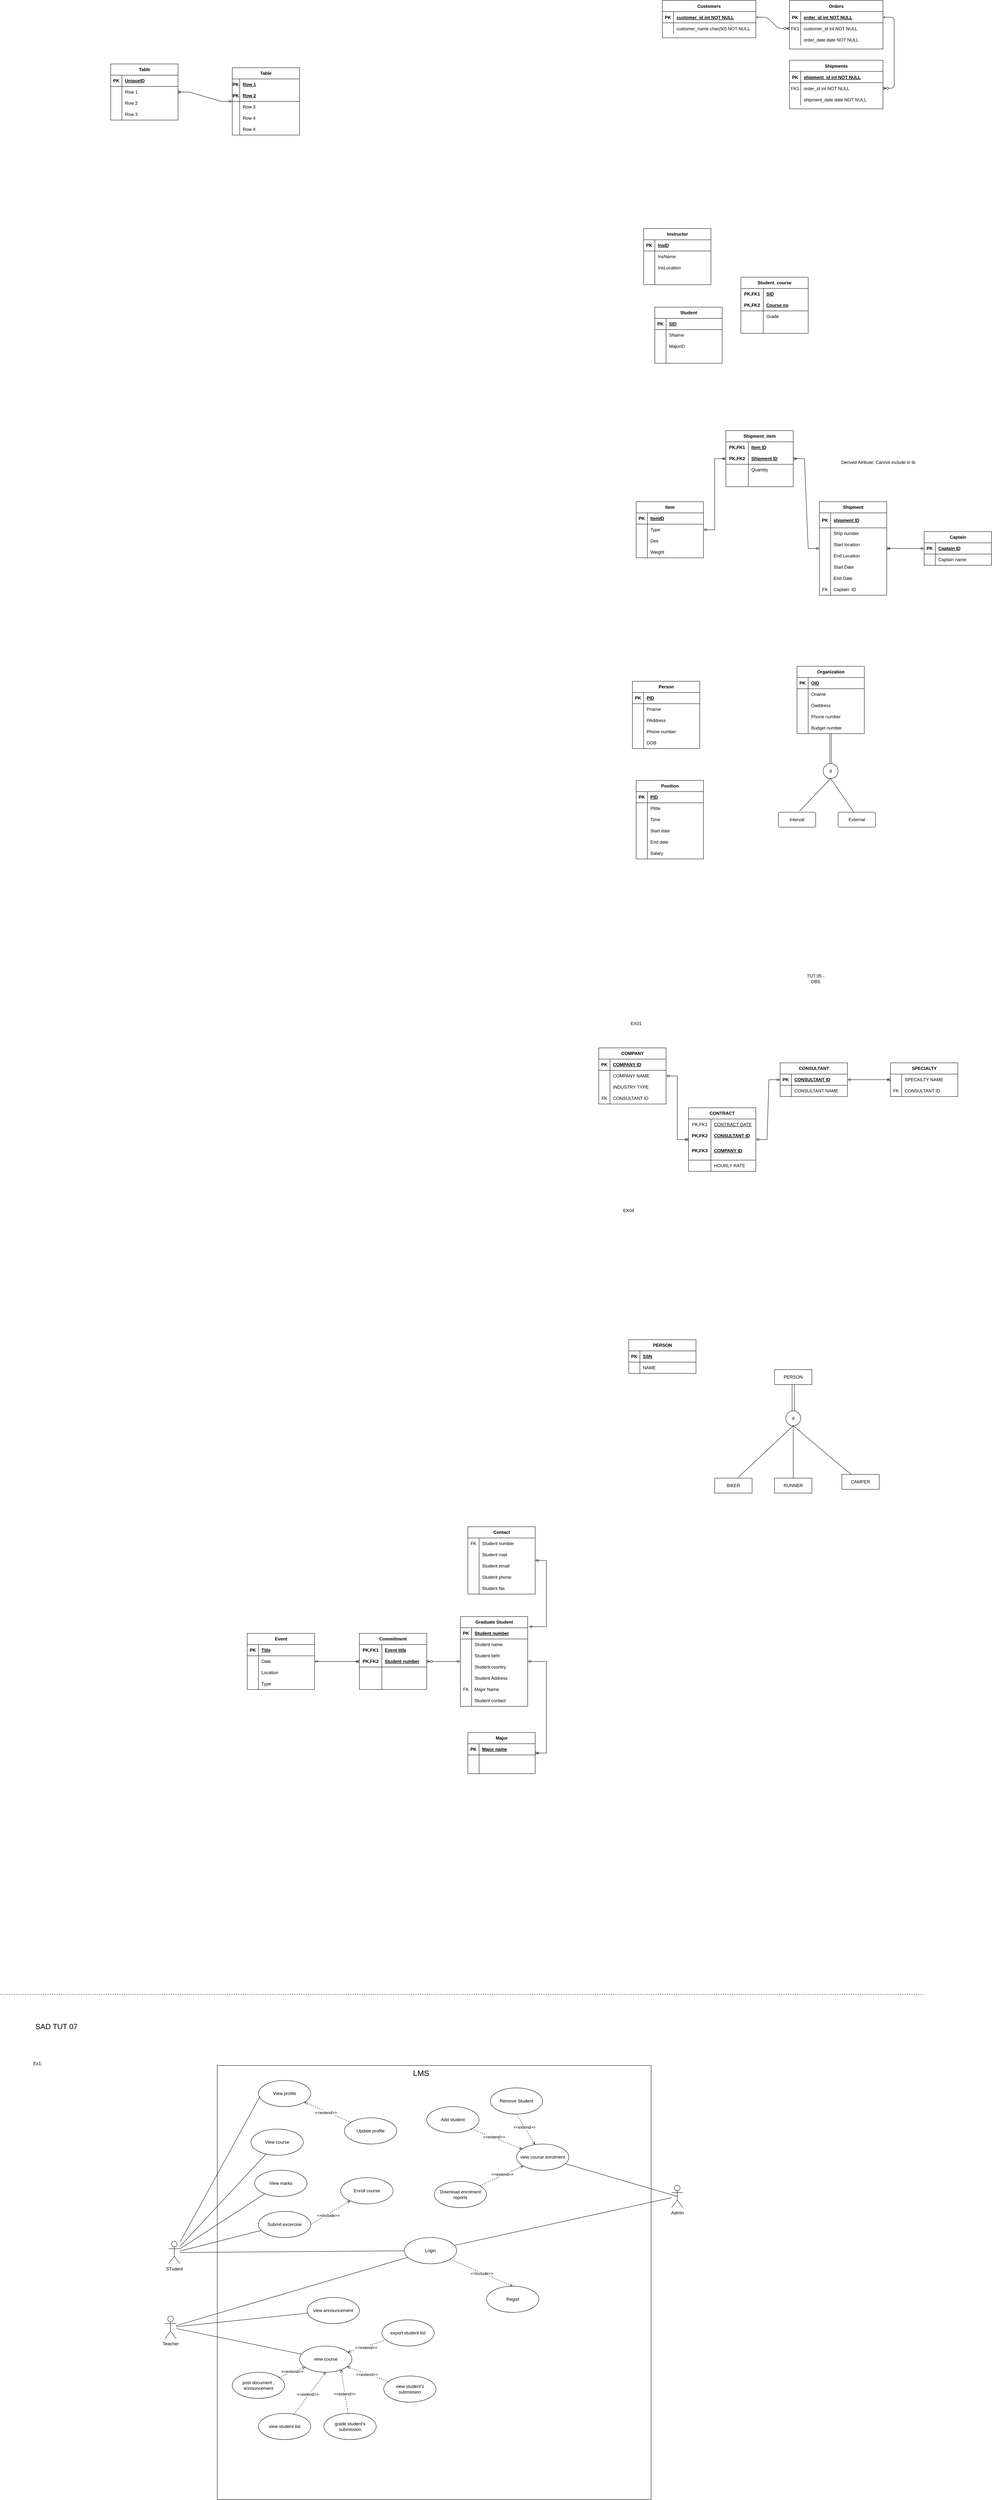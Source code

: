 <mxfile version="22.0.4" type="github">
  <diagram id="R2lEEEUBdFMjLlhIrx00" name="Page-1">
    <mxGraphModel dx="3134" dy="699" grid="1" gridSize="10" guides="1" tooltips="1" connect="1" arrows="1" fold="1" page="1" pageScale="1" pageWidth="850" pageHeight="1100" math="0" shadow="0" extFonts="Permanent Marker^https://fonts.googleapis.com/css?family=Permanent+Marker">
      <root>
        <mxCell id="0" />
        <mxCell id="1" parent="0" />
        <mxCell id="C-vyLk0tnHw3VtMMgP7b-1" value="" style="edgeStyle=entityRelationEdgeStyle;endArrow=ERzeroToMany;startArrow=ERone;endFill=1;startFill=0;" parent="1" source="C-vyLk0tnHw3VtMMgP7b-24" target="C-vyLk0tnHw3VtMMgP7b-6" edge="1">
          <mxGeometry width="100" height="100" relative="1" as="geometry">
            <mxPoint x="340" y="720" as="sourcePoint" />
            <mxPoint x="440" y="620" as="targetPoint" />
          </mxGeometry>
        </mxCell>
        <mxCell id="C-vyLk0tnHw3VtMMgP7b-12" value="" style="edgeStyle=entityRelationEdgeStyle;endArrow=ERzeroToMany;startArrow=ERone;endFill=1;startFill=0;" parent="1" source="C-vyLk0tnHw3VtMMgP7b-3" target="C-vyLk0tnHw3VtMMgP7b-17" edge="1">
          <mxGeometry width="100" height="100" relative="1" as="geometry">
            <mxPoint x="400" y="180" as="sourcePoint" />
            <mxPoint x="460" y="205" as="targetPoint" />
          </mxGeometry>
        </mxCell>
        <mxCell id="C-vyLk0tnHw3VtMMgP7b-2" value="Orders" style="shape=table;startSize=30;container=1;collapsible=1;childLayout=tableLayout;fixedRows=1;rowLines=0;fontStyle=1;align=center;resizeLast=1;" parent="1" vertex="1">
          <mxGeometry x="450" y="120" width="250" height="130" as="geometry" />
        </mxCell>
        <mxCell id="C-vyLk0tnHw3VtMMgP7b-3" value="" style="shape=partialRectangle;collapsible=0;dropTarget=0;pointerEvents=0;fillColor=none;points=[[0,0.5],[1,0.5]];portConstraint=eastwest;top=0;left=0;right=0;bottom=1;" parent="C-vyLk0tnHw3VtMMgP7b-2" vertex="1">
          <mxGeometry y="30" width="250" height="30" as="geometry" />
        </mxCell>
        <mxCell id="C-vyLk0tnHw3VtMMgP7b-4" value="PK" style="shape=partialRectangle;overflow=hidden;connectable=0;fillColor=none;top=0;left=0;bottom=0;right=0;fontStyle=1;" parent="C-vyLk0tnHw3VtMMgP7b-3" vertex="1">
          <mxGeometry width="30" height="30" as="geometry" />
        </mxCell>
        <mxCell id="C-vyLk0tnHw3VtMMgP7b-5" value="order_id int NOT NULL " style="shape=partialRectangle;overflow=hidden;connectable=0;fillColor=none;top=0;left=0;bottom=0;right=0;align=left;spacingLeft=6;fontStyle=5;" parent="C-vyLk0tnHw3VtMMgP7b-3" vertex="1">
          <mxGeometry x="30" width="220" height="30" as="geometry" />
        </mxCell>
        <mxCell id="C-vyLk0tnHw3VtMMgP7b-6" value="" style="shape=partialRectangle;collapsible=0;dropTarget=0;pointerEvents=0;fillColor=none;points=[[0,0.5],[1,0.5]];portConstraint=eastwest;top=0;left=0;right=0;bottom=0;" parent="C-vyLk0tnHw3VtMMgP7b-2" vertex="1">
          <mxGeometry y="60" width="250" height="30" as="geometry" />
        </mxCell>
        <mxCell id="C-vyLk0tnHw3VtMMgP7b-7" value="FK1" style="shape=partialRectangle;overflow=hidden;connectable=0;fillColor=none;top=0;left=0;bottom=0;right=0;" parent="C-vyLk0tnHw3VtMMgP7b-6" vertex="1">
          <mxGeometry width="30" height="30" as="geometry" />
        </mxCell>
        <mxCell id="C-vyLk0tnHw3VtMMgP7b-8" value="customer_id int NOT NULL" style="shape=partialRectangle;overflow=hidden;connectable=0;fillColor=none;top=0;left=0;bottom=0;right=0;align=left;spacingLeft=6;" parent="C-vyLk0tnHw3VtMMgP7b-6" vertex="1">
          <mxGeometry x="30" width="220" height="30" as="geometry" />
        </mxCell>
        <mxCell id="C-vyLk0tnHw3VtMMgP7b-9" value="" style="shape=partialRectangle;collapsible=0;dropTarget=0;pointerEvents=0;fillColor=none;points=[[0,0.5],[1,0.5]];portConstraint=eastwest;top=0;left=0;right=0;bottom=0;" parent="C-vyLk0tnHw3VtMMgP7b-2" vertex="1">
          <mxGeometry y="90" width="250" height="30" as="geometry" />
        </mxCell>
        <mxCell id="C-vyLk0tnHw3VtMMgP7b-10" value="" style="shape=partialRectangle;overflow=hidden;connectable=0;fillColor=none;top=0;left=0;bottom=0;right=0;" parent="C-vyLk0tnHw3VtMMgP7b-9" vertex="1">
          <mxGeometry width="30" height="30" as="geometry" />
        </mxCell>
        <mxCell id="C-vyLk0tnHw3VtMMgP7b-11" value="order_date date NOT NULL" style="shape=partialRectangle;overflow=hidden;connectable=0;fillColor=none;top=0;left=0;bottom=0;right=0;align=left;spacingLeft=6;" parent="C-vyLk0tnHw3VtMMgP7b-9" vertex="1">
          <mxGeometry x="30" width="220" height="30" as="geometry" />
        </mxCell>
        <mxCell id="C-vyLk0tnHw3VtMMgP7b-13" value="Shipments" style="shape=table;startSize=30;container=1;collapsible=1;childLayout=tableLayout;fixedRows=1;rowLines=0;fontStyle=1;align=center;resizeLast=1;" parent="1" vertex="1">
          <mxGeometry x="450" y="280" width="250" height="130" as="geometry" />
        </mxCell>
        <mxCell id="C-vyLk0tnHw3VtMMgP7b-14" value="" style="shape=partialRectangle;collapsible=0;dropTarget=0;pointerEvents=0;fillColor=none;points=[[0,0.5],[1,0.5]];portConstraint=eastwest;top=0;left=0;right=0;bottom=1;" parent="C-vyLk0tnHw3VtMMgP7b-13" vertex="1">
          <mxGeometry y="30" width="250" height="30" as="geometry" />
        </mxCell>
        <mxCell id="C-vyLk0tnHw3VtMMgP7b-15" value="PK" style="shape=partialRectangle;overflow=hidden;connectable=0;fillColor=none;top=0;left=0;bottom=0;right=0;fontStyle=1;" parent="C-vyLk0tnHw3VtMMgP7b-14" vertex="1">
          <mxGeometry width="30" height="30" as="geometry" />
        </mxCell>
        <mxCell id="C-vyLk0tnHw3VtMMgP7b-16" value="shipment_id int NOT NULL " style="shape=partialRectangle;overflow=hidden;connectable=0;fillColor=none;top=0;left=0;bottom=0;right=0;align=left;spacingLeft=6;fontStyle=5;" parent="C-vyLk0tnHw3VtMMgP7b-14" vertex="1">
          <mxGeometry x="30" width="220" height="30" as="geometry" />
        </mxCell>
        <mxCell id="C-vyLk0tnHw3VtMMgP7b-17" value="" style="shape=partialRectangle;collapsible=0;dropTarget=0;pointerEvents=0;fillColor=none;points=[[0,0.5],[1,0.5]];portConstraint=eastwest;top=0;left=0;right=0;bottom=0;" parent="C-vyLk0tnHw3VtMMgP7b-13" vertex="1">
          <mxGeometry y="60" width="250" height="30" as="geometry" />
        </mxCell>
        <mxCell id="C-vyLk0tnHw3VtMMgP7b-18" value="FK1" style="shape=partialRectangle;overflow=hidden;connectable=0;fillColor=none;top=0;left=0;bottom=0;right=0;" parent="C-vyLk0tnHw3VtMMgP7b-17" vertex="1">
          <mxGeometry width="30" height="30" as="geometry" />
        </mxCell>
        <mxCell id="C-vyLk0tnHw3VtMMgP7b-19" value="order_id int NOT NULL" style="shape=partialRectangle;overflow=hidden;connectable=0;fillColor=none;top=0;left=0;bottom=0;right=0;align=left;spacingLeft=6;" parent="C-vyLk0tnHw3VtMMgP7b-17" vertex="1">
          <mxGeometry x="30" width="220" height="30" as="geometry" />
        </mxCell>
        <mxCell id="C-vyLk0tnHw3VtMMgP7b-20" value="" style="shape=partialRectangle;collapsible=0;dropTarget=0;pointerEvents=0;fillColor=none;points=[[0,0.5],[1,0.5]];portConstraint=eastwest;top=0;left=0;right=0;bottom=0;" parent="C-vyLk0tnHw3VtMMgP7b-13" vertex="1">
          <mxGeometry y="90" width="250" height="30" as="geometry" />
        </mxCell>
        <mxCell id="C-vyLk0tnHw3VtMMgP7b-21" value="" style="shape=partialRectangle;overflow=hidden;connectable=0;fillColor=none;top=0;left=0;bottom=0;right=0;" parent="C-vyLk0tnHw3VtMMgP7b-20" vertex="1">
          <mxGeometry width="30" height="30" as="geometry" />
        </mxCell>
        <mxCell id="C-vyLk0tnHw3VtMMgP7b-22" value="shipment_date date NOT NULL" style="shape=partialRectangle;overflow=hidden;connectable=0;fillColor=none;top=0;left=0;bottom=0;right=0;align=left;spacingLeft=6;" parent="C-vyLk0tnHw3VtMMgP7b-20" vertex="1">
          <mxGeometry x="30" width="220" height="30" as="geometry" />
        </mxCell>
        <mxCell id="C-vyLk0tnHw3VtMMgP7b-23" value="Customers" style="shape=table;startSize=30;container=1;collapsible=1;childLayout=tableLayout;fixedRows=1;rowLines=0;fontStyle=1;align=center;resizeLast=1;" parent="1" vertex="1">
          <mxGeometry x="110" y="120" width="250" height="100" as="geometry" />
        </mxCell>
        <mxCell id="C-vyLk0tnHw3VtMMgP7b-24" value="" style="shape=partialRectangle;collapsible=0;dropTarget=0;pointerEvents=0;fillColor=none;points=[[0,0.5],[1,0.5]];portConstraint=eastwest;top=0;left=0;right=0;bottom=1;" parent="C-vyLk0tnHw3VtMMgP7b-23" vertex="1">
          <mxGeometry y="30" width="250" height="30" as="geometry" />
        </mxCell>
        <mxCell id="C-vyLk0tnHw3VtMMgP7b-25" value="PK" style="shape=partialRectangle;overflow=hidden;connectable=0;fillColor=none;top=0;left=0;bottom=0;right=0;fontStyle=1;" parent="C-vyLk0tnHw3VtMMgP7b-24" vertex="1">
          <mxGeometry width="30" height="30" as="geometry">
            <mxRectangle width="30" height="30" as="alternateBounds" />
          </mxGeometry>
        </mxCell>
        <mxCell id="C-vyLk0tnHw3VtMMgP7b-26" value="customer_id int NOT NULL " style="shape=partialRectangle;overflow=hidden;connectable=0;fillColor=none;top=0;left=0;bottom=0;right=0;align=left;spacingLeft=6;fontStyle=5;" parent="C-vyLk0tnHw3VtMMgP7b-24" vertex="1">
          <mxGeometry x="30" width="220" height="30" as="geometry">
            <mxRectangle width="220" height="30" as="alternateBounds" />
          </mxGeometry>
        </mxCell>
        <mxCell id="C-vyLk0tnHw3VtMMgP7b-27" value="" style="shape=partialRectangle;collapsible=0;dropTarget=0;pointerEvents=0;fillColor=none;points=[[0,0.5],[1,0.5]];portConstraint=eastwest;top=0;left=0;right=0;bottom=0;" parent="C-vyLk0tnHw3VtMMgP7b-23" vertex="1">
          <mxGeometry y="60" width="250" height="30" as="geometry" />
        </mxCell>
        <mxCell id="C-vyLk0tnHw3VtMMgP7b-28" value="" style="shape=partialRectangle;overflow=hidden;connectable=0;fillColor=none;top=0;left=0;bottom=0;right=0;" parent="C-vyLk0tnHw3VtMMgP7b-27" vertex="1">
          <mxGeometry width="30" height="30" as="geometry">
            <mxRectangle width="30" height="30" as="alternateBounds" />
          </mxGeometry>
        </mxCell>
        <mxCell id="C-vyLk0tnHw3VtMMgP7b-29" value="customer_name char(50) NOT NULL" style="shape=partialRectangle;overflow=hidden;connectable=0;fillColor=none;top=0;left=0;bottom=0;right=0;align=left;spacingLeft=6;" parent="C-vyLk0tnHw3VtMMgP7b-27" vertex="1">
          <mxGeometry x="30" width="220" height="30" as="geometry">
            <mxRectangle width="220" height="30" as="alternateBounds" />
          </mxGeometry>
        </mxCell>
        <mxCell id="3RaQsZ9c0To3rXEFJMQm-1" value="Instructor" style="shape=table;startSize=30;container=1;collapsible=1;childLayout=tableLayout;fixedRows=1;rowLines=0;fontStyle=1;align=center;resizeLast=1;html=1;" parent="1" vertex="1">
          <mxGeometry x="60" y="730" width="180" height="150" as="geometry" />
        </mxCell>
        <mxCell id="3RaQsZ9c0To3rXEFJMQm-2" value="" style="shape=tableRow;horizontal=0;startSize=0;swimlaneHead=0;swimlaneBody=0;fillColor=none;collapsible=0;dropTarget=0;points=[[0,0.5],[1,0.5]];portConstraint=eastwest;top=0;left=0;right=0;bottom=1;" parent="3RaQsZ9c0To3rXEFJMQm-1" vertex="1">
          <mxGeometry y="30" width="180" height="30" as="geometry" />
        </mxCell>
        <mxCell id="3RaQsZ9c0To3rXEFJMQm-3" value="PK" style="shape=partialRectangle;connectable=0;fillColor=none;top=0;left=0;bottom=0;right=0;fontStyle=1;overflow=hidden;whiteSpace=wrap;html=1;" parent="3RaQsZ9c0To3rXEFJMQm-2" vertex="1">
          <mxGeometry width="30" height="30" as="geometry">
            <mxRectangle width="30" height="30" as="alternateBounds" />
          </mxGeometry>
        </mxCell>
        <mxCell id="3RaQsZ9c0To3rXEFJMQm-4" value="InsID" style="shape=partialRectangle;connectable=0;fillColor=none;top=0;left=0;bottom=0;right=0;align=left;spacingLeft=6;fontStyle=5;overflow=hidden;whiteSpace=wrap;html=1;" parent="3RaQsZ9c0To3rXEFJMQm-2" vertex="1">
          <mxGeometry x="30" width="150" height="30" as="geometry">
            <mxRectangle width="150" height="30" as="alternateBounds" />
          </mxGeometry>
        </mxCell>
        <mxCell id="3RaQsZ9c0To3rXEFJMQm-5" value="" style="shape=tableRow;horizontal=0;startSize=0;swimlaneHead=0;swimlaneBody=0;fillColor=none;collapsible=0;dropTarget=0;points=[[0,0.5],[1,0.5]];portConstraint=eastwest;top=0;left=0;right=0;bottom=0;" parent="3RaQsZ9c0To3rXEFJMQm-1" vertex="1">
          <mxGeometry y="60" width="180" height="30" as="geometry" />
        </mxCell>
        <mxCell id="3RaQsZ9c0To3rXEFJMQm-6" value="" style="shape=partialRectangle;connectable=0;fillColor=none;top=0;left=0;bottom=0;right=0;editable=1;overflow=hidden;whiteSpace=wrap;html=1;" parent="3RaQsZ9c0To3rXEFJMQm-5" vertex="1">
          <mxGeometry width="30" height="30" as="geometry">
            <mxRectangle width="30" height="30" as="alternateBounds" />
          </mxGeometry>
        </mxCell>
        <mxCell id="3RaQsZ9c0To3rXEFJMQm-7" value="InsName" style="shape=partialRectangle;connectable=0;fillColor=none;top=0;left=0;bottom=0;right=0;align=left;spacingLeft=6;overflow=hidden;whiteSpace=wrap;html=1;" parent="3RaQsZ9c0To3rXEFJMQm-5" vertex="1">
          <mxGeometry x="30" width="150" height="30" as="geometry">
            <mxRectangle width="150" height="30" as="alternateBounds" />
          </mxGeometry>
        </mxCell>
        <mxCell id="3RaQsZ9c0To3rXEFJMQm-8" value="" style="shape=tableRow;horizontal=0;startSize=0;swimlaneHead=0;swimlaneBody=0;fillColor=none;collapsible=0;dropTarget=0;points=[[0,0.5],[1,0.5]];portConstraint=eastwest;top=0;left=0;right=0;bottom=0;" parent="3RaQsZ9c0To3rXEFJMQm-1" vertex="1">
          <mxGeometry y="90" width="180" height="30" as="geometry" />
        </mxCell>
        <mxCell id="3RaQsZ9c0To3rXEFJMQm-9" value="" style="shape=partialRectangle;connectable=0;fillColor=none;top=0;left=0;bottom=0;right=0;editable=1;overflow=hidden;whiteSpace=wrap;html=1;" parent="3RaQsZ9c0To3rXEFJMQm-8" vertex="1">
          <mxGeometry width="30" height="30" as="geometry">
            <mxRectangle width="30" height="30" as="alternateBounds" />
          </mxGeometry>
        </mxCell>
        <mxCell id="3RaQsZ9c0To3rXEFJMQm-10" value="InsLocation" style="shape=partialRectangle;connectable=0;fillColor=none;top=0;left=0;bottom=0;right=0;align=left;spacingLeft=6;overflow=hidden;whiteSpace=wrap;html=1;" parent="3RaQsZ9c0To3rXEFJMQm-8" vertex="1">
          <mxGeometry x="30" width="150" height="30" as="geometry">
            <mxRectangle width="150" height="30" as="alternateBounds" />
          </mxGeometry>
        </mxCell>
        <mxCell id="3RaQsZ9c0To3rXEFJMQm-11" value="" style="shape=tableRow;horizontal=0;startSize=0;swimlaneHead=0;swimlaneBody=0;fillColor=none;collapsible=0;dropTarget=0;points=[[0,0.5],[1,0.5]];portConstraint=eastwest;top=0;left=0;right=0;bottom=0;" parent="3RaQsZ9c0To3rXEFJMQm-1" vertex="1">
          <mxGeometry y="120" width="180" height="30" as="geometry" />
        </mxCell>
        <mxCell id="3RaQsZ9c0To3rXEFJMQm-12" value="" style="shape=partialRectangle;connectable=0;fillColor=none;top=0;left=0;bottom=0;right=0;editable=1;overflow=hidden;whiteSpace=wrap;html=1;" parent="3RaQsZ9c0To3rXEFJMQm-11" vertex="1">
          <mxGeometry width="30" height="30" as="geometry">
            <mxRectangle width="30" height="30" as="alternateBounds" />
          </mxGeometry>
        </mxCell>
        <mxCell id="3RaQsZ9c0To3rXEFJMQm-13" value="" style="shape=partialRectangle;connectable=0;fillColor=none;top=0;left=0;bottom=0;right=0;align=left;spacingLeft=6;overflow=hidden;whiteSpace=wrap;html=1;" parent="3RaQsZ9c0To3rXEFJMQm-11" vertex="1">
          <mxGeometry x="30" width="150" height="30" as="geometry">
            <mxRectangle width="150" height="30" as="alternateBounds" />
          </mxGeometry>
        </mxCell>
        <mxCell id="3RaQsZ9c0To3rXEFJMQm-14" value="Student" style="shape=table;startSize=30;container=1;collapsible=1;childLayout=tableLayout;fixedRows=1;rowLines=0;fontStyle=1;align=center;resizeLast=1;html=1;" parent="1" vertex="1">
          <mxGeometry x="90" y="940" width="180" height="150" as="geometry" />
        </mxCell>
        <mxCell id="3RaQsZ9c0To3rXEFJMQm-15" value="" style="shape=tableRow;horizontal=0;startSize=0;swimlaneHead=0;swimlaneBody=0;fillColor=none;collapsible=0;dropTarget=0;points=[[0,0.5],[1,0.5]];portConstraint=eastwest;top=0;left=0;right=0;bottom=1;" parent="3RaQsZ9c0To3rXEFJMQm-14" vertex="1">
          <mxGeometry y="30" width="180" height="30" as="geometry" />
        </mxCell>
        <mxCell id="3RaQsZ9c0To3rXEFJMQm-16" value="PK" style="shape=partialRectangle;connectable=0;fillColor=none;top=0;left=0;bottom=0;right=0;fontStyle=1;overflow=hidden;whiteSpace=wrap;html=1;" parent="3RaQsZ9c0To3rXEFJMQm-15" vertex="1">
          <mxGeometry width="30" height="30" as="geometry">
            <mxRectangle width="30" height="30" as="alternateBounds" />
          </mxGeometry>
        </mxCell>
        <mxCell id="3RaQsZ9c0To3rXEFJMQm-17" value="SID" style="shape=partialRectangle;connectable=0;fillColor=none;top=0;left=0;bottom=0;right=0;align=left;spacingLeft=6;fontStyle=5;overflow=hidden;whiteSpace=wrap;html=1;" parent="3RaQsZ9c0To3rXEFJMQm-15" vertex="1">
          <mxGeometry x="30" width="150" height="30" as="geometry">
            <mxRectangle width="150" height="30" as="alternateBounds" />
          </mxGeometry>
        </mxCell>
        <mxCell id="3RaQsZ9c0To3rXEFJMQm-18" value="" style="shape=tableRow;horizontal=0;startSize=0;swimlaneHead=0;swimlaneBody=0;fillColor=none;collapsible=0;dropTarget=0;points=[[0,0.5],[1,0.5]];portConstraint=eastwest;top=0;left=0;right=0;bottom=0;" parent="3RaQsZ9c0To3rXEFJMQm-14" vertex="1">
          <mxGeometry y="60" width="180" height="30" as="geometry" />
        </mxCell>
        <mxCell id="3RaQsZ9c0To3rXEFJMQm-19" value="" style="shape=partialRectangle;connectable=0;fillColor=none;top=0;left=0;bottom=0;right=0;editable=1;overflow=hidden;whiteSpace=wrap;html=1;" parent="3RaQsZ9c0To3rXEFJMQm-18" vertex="1">
          <mxGeometry width="30" height="30" as="geometry">
            <mxRectangle width="30" height="30" as="alternateBounds" />
          </mxGeometry>
        </mxCell>
        <mxCell id="3RaQsZ9c0To3rXEFJMQm-20" value="SName" style="shape=partialRectangle;connectable=0;fillColor=none;top=0;left=0;bottom=0;right=0;align=left;spacingLeft=6;overflow=hidden;whiteSpace=wrap;html=1;" parent="3RaQsZ9c0To3rXEFJMQm-18" vertex="1">
          <mxGeometry x="30" width="150" height="30" as="geometry">
            <mxRectangle width="150" height="30" as="alternateBounds" />
          </mxGeometry>
        </mxCell>
        <mxCell id="3RaQsZ9c0To3rXEFJMQm-21" value="" style="shape=tableRow;horizontal=0;startSize=0;swimlaneHead=0;swimlaneBody=0;fillColor=none;collapsible=0;dropTarget=0;points=[[0,0.5],[1,0.5]];portConstraint=eastwest;top=0;left=0;right=0;bottom=0;" parent="3RaQsZ9c0To3rXEFJMQm-14" vertex="1">
          <mxGeometry y="90" width="180" height="30" as="geometry" />
        </mxCell>
        <mxCell id="3RaQsZ9c0To3rXEFJMQm-22" value="" style="shape=partialRectangle;connectable=0;fillColor=none;top=0;left=0;bottom=0;right=0;editable=1;overflow=hidden;whiteSpace=wrap;html=1;" parent="3RaQsZ9c0To3rXEFJMQm-21" vertex="1">
          <mxGeometry width="30" height="30" as="geometry">
            <mxRectangle width="30" height="30" as="alternateBounds" />
          </mxGeometry>
        </mxCell>
        <mxCell id="3RaQsZ9c0To3rXEFJMQm-23" value="MajorID" style="shape=partialRectangle;connectable=0;fillColor=none;top=0;left=0;bottom=0;right=0;align=left;spacingLeft=6;overflow=hidden;whiteSpace=wrap;html=1;" parent="3RaQsZ9c0To3rXEFJMQm-21" vertex="1">
          <mxGeometry x="30" width="150" height="30" as="geometry">
            <mxRectangle width="150" height="30" as="alternateBounds" />
          </mxGeometry>
        </mxCell>
        <mxCell id="3RaQsZ9c0To3rXEFJMQm-24" value="" style="shape=tableRow;horizontal=0;startSize=0;swimlaneHead=0;swimlaneBody=0;fillColor=none;collapsible=0;dropTarget=0;points=[[0,0.5],[1,0.5]];portConstraint=eastwest;top=0;left=0;right=0;bottom=0;" parent="3RaQsZ9c0To3rXEFJMQm-14" vertex="1">
          <mxGeometry y="120" width="180" height="30" as="geometry" />
        </mxCell>
        <mxCell id="3RaQsZ9c0To3rXEFJMQm-25" value="" style="shape=partialRectangle;connectable=0;fillColor=none;top=0;left=0;bottom=0;right=0;editable=1;overflow=hidden;whiteSpace=wrap;html=1;" parent="3RaQsZ9c0To3rXEFJMQm-24" vertex="1">
          <mxGeometry width="30" height="30" as="geometry">
            <mxRectangle width="30" height="30" as="alternateBounds" />
          </mxGeometry>
        </mxCell>
        <mxCell id="3RaQsZ9c0To3rXEFJMQm-26" value="" style="shape=partialRectangle;connectable=0;fillColor=none;top=0;left=0;bottom=0;right=0;align=left;spacingLeft=6;overflow=hidden;whiteSpace=wrap;html=1;" parent="3RaQsZ9c0To3rXEFJMQm-24" vertex="1">
          <mxGeometry x="30" width="150" height="30" as="geometry">
            <mxRectangle width="150" height="30" as="alternateBounds" />
          </mxGeometry>
        </mxCell>
        <mxCell id="3RaQsZ9c0To3rXEFJMQm-27" value="Student_course" style="shape=table;startSize=30;container=1;collapsible=1;childLayout=tableLayout;fixedRows=1;rowLines=0;fontStyle=1;align=center;resizeLast=1;html=1;whiteSpace=wrap;" parent="1" vertex="1">
          <mxGeometry x="320" y="860" width="180" height="150" as="geometry" />
        </mxCell>
        <mxCell id="3RaQsZ9c0To3rXEFJMQm-28" value="" style="shape=tableRow;horizontal=0;startSize=0;swimlaneHead=0;swimlaneBody=0;fillColor=none;collapsible=0;dropTarget=0;points=[[0,0.5],[1,0.5]];portConstraint=eastwest;top=0;left=0;right=0;bottom=0;html=1;" parent="3RaQsZ9c0To3rXEFJMQm-27" vertex="1">
          <mxGeometry y="30" width="180" height="30" as="geometry" />
        </mxCell>
        <mxCell id="3RaQsZ9c0To3rXEFJMQm-29" value="PK,FK1" style="shape=partialRectangle;connectable=0;fillColor=none;top=0;left=0;bottom=0;right=0;fontStyle=1;overflow=hidden;html=1;whiteSpace=wrap;" parent="3RaQsZ9c0To3rXEFJMQm-28" vertex="1">
          <mxGeometry width="60" height="30" as="geometry">
            <mxRectangle width="60" height="30" as="alternateBounds" />
          </mxGeometry>
        </mxCell>
        <mxCell id="3RaQsZ9c0To3rXEFJMQm-30" value="SID" style="shape=partialRectangle;connectable=0;fillColor=none;top=0;left=0;bottom=0;right=0;align=left;spacingLeft=6;fontStyle=5;overflow=hidden;html=1;whiteSpace=wrap;" parent="3RaQsZ9c0To3rXEFJMQm-28" vertex="1">
          <mxGeometry x="60" width="120" height="30" as="geometry">
            <mxRectangle width="120" height="30" as="alternateBounds" />
          </mxGeometry>
        </mxCell>
        <mxCell id="3RaQsZ9c0To3rXEFJMQm-31" value="" style="shape=tableRow;horizontal=0;startSize=0;swimlaneHead=0;swimlaneBody=0;fillColor=none;collapsible=0;dropTarget=0;points=[[0,0.5],[1,0.5]];portConstraint=eastwest;top=0;left=0;right=0;bottom=1;html=1;" parent="3RaQsZ9c0To3rXEFJMQm-27" vertex="1">
          <mxGeometry y="60" width="180" height="30" as="geometry" />
        </mxCell>
        <mxCell id="3RaQsZ9c0To3rXEFJMQm-32" value="PK,FK2" style="shape=partialRectangle;connectable=0;fillColor=none;top=0;left=0;bottom=0;right=0;fontStyle=1;overflow=hidden;html=1;whiteSpace=wrap;" parent="3RaQsZ9c0To3rXEFJMQm-31" vertex="1">
          <mxGeometry width="60" height="30" as="geometry">
            <mxRectangle width="60" height="30" as="alternateBounds" />
          </mxGeometry>
        </mxCell>
        <mxCell id="3RaQsZ9c0To3rXEFJMQm-33" value="Course no" style="shape=partialRectangle;connectable=0;fillColor=none;top=0;left=0;bottom=0;right=0;align=left;spacingLeft=6;fontStyle=5;overflow=hidden;html=1;whiteSpace=wrap;" parent="3RaQsZ9c0To3rXEFJMQm-31" vertex="1">
          <mxGeometry x="60" width="120" height="30" as="geometry">
            <mxRectangle width="120" height="30" as="alternateBounds" />
          </mxGeometry>
        </mxCell>
        <mxCell id="3RaQsZ9c0To3rXEFJMQm-34" value="" style="shape=tableRow;horizontal=0;startSize=0;swimlaneHead=0;swimlaneBody=0;fillColor=none;collapsible=0;dropTarget=0;points=[[0,0.5],[1,0.5]];portConstraint=eastwest;top=0;left=0;right=0;bottom=0;html=1;" parent="3RaQsZ9c0To3rXEFJMQm-27" vertex="1">
          <mxGeometry y="90" width="180" height="30" as="geometry" />
        </mxCell>
        <mxCell id="3RaQsZ9c0To3rXEFJMQm-35" value="" style="shape=partialRectangle;connectable=0;fillColor=none;top=0;left=0;bottom=0;right=0;editable=1;overflow=hidden;html=1;whiteSpace=wrap;" parent="3RaQsZ9c0To3rXEFJMQm-34" vertex="1">
          <mxGeometry width="60" height="30" as="geometry">
            <mxRectangle width="60" height="30" as="alternateBounds" />
          </mxGeometry>
        </mxCell>
        <mxCell id="3RaQsZ9c0To3rXEFJMQm-36" value="Grade" style="shape=partialRectangle;connectable=0;fillColor=none;top=0;left=0;bottom=0;right=0;align=left;spacingLeft=6;overflow=hidden;html=1;whiteSpace=wrap;" parent="3RaQsZ9c0To3rXEFJMQm-34" vertex="1">
          <mxGeometry x="60" width="120" height="30" as="geometry">
            <mxRectangle width="120" height="30" as="alternateBounds" />
          </mxGeometry>
        </mxCell>
        <mxCell id="3RaQsZ9c0To3rXEFJMQm-37" value="" style="shape=tableRow;horizontal=0;startSize=0;swimlaneHead=0;swimlaneBody=0;fillColor=none;collapsible=0;dropTarget=0;points=[[0,0.5],[1,0.5]];portConstraint=eastwest;top=0;left=0;right=0;bottom=0;html=1;" parent="3RaQsZ9c0To3rXEFJMQm-27" vertex="1">
          <mxGeometry y="120" width="180" height="30" as="geometry" />
        </mxCell>
        <mxCell id="3RaQsZ9c0To3rXEFJMQm-38" value="" style="shape=partialRectangle;connectable=0;fillColor=none;top=0;left=0;bottom=0;right=0;editable=1;overflow=hidden;html=1;whiteSpace=wrap;" parent="3RaQsZ9c0To3rXEFJMQm-37" vertex="1">
          <mxGeometry width="60" height="30" as="geometry">
            <mxRectangle width="60" height="30" as="alternateBounds" />
          </mxGeometry>
        </mxCell>
        <mxCell id="3RaQsZ9c0To3rXEFJMQm-39" value="" style="shape=partialRectangle;connectable=0;fillColor=none;top=0;left=0;bottom=0;right=0;align=left;spacingLeft=6;overflow=hidden;html=1;whiteSpace=wrap;" parent="3RaQsZ9c0To3rXEFJMQm-37" vertex="1">
          <mxGeometry x="60" width="120" height="30" as="geometry">
            <mxRectangle width="120" height="30" as="alternateBounds" />
          </mxGeometry>
        </mxCell>
        <mxCell id="3RaQsZ9c0To3rXEFJMQm-40" value="Item" style="shape=table;startSize=30;container=1;collapsible=1;childLayout=tableLayout;fixedRows=1;rowLines=0;fontStyle=1;align=center;resizeLast=1;html=1;" parent="1" vertex="1">
          <mxGeometry x="40" y="1460" width="180" height="150" as="geometry" />
        </mxCell>
        <mxCell id="3RaQsZ9c0To3rXEFJMQm-41" value="" style="shape=tableRow;horizontal=0;startSize=0;swimlaneHead=0;swimlaneBody=0;fillColor=none;collapsible=0;dropTarget=0;points=[[0,0.5],[1,0.5]];portConstraint=eastwest;top=0;left=0;right=0;bottom=1;" parent="3RaQsZ9c0To3rXEFJMQm-40" vertex="1">
          <mxGeometry y="30" width="180" height="30" as="geometry" />
        </mxCell>
        <mxCell id="3RaQsZ9c0To3rXEFJMQm-42" value="PK" style="shape=partialRectangle;connectable=0;fillColor=none;top=0;left=0;bottom=0;right=0;fontStyle=1;overflow=hidden;whiteSpace=wrap;html=1;" parent="3RaQsZ9c0To3rXEFJMQm-41" vertex="1">
          <mxGeometry width="30" height="30" as="geometry">
            <mxRectangle width="30" height="30" as="alternateBounds" />
          </mxGeometry>
        </mxCell>
        <mxCell id="3RaQsZ9c0To3rXEFJMQm-43" value="ItemID" style="shape=partialRectangle;connectable=0;fillColor=none;top=0;left=0;bottom=0;right=0;align=left;spacingLeft=6;fontStyle=5;overflow=hidden;whiteSpace=wrap;html=1;" parent="3RaQsZ9c0To3rXEFJMQm-41" vertex="1">
          <mxGeometry x="30" width="150" height="30" as="geometry">
            <mxRectangle width="150" height="30" as="alternateBounds" />
          </mxGeometry>
        </mxCell>
        <mxCell id="3RaQsZ9c0To3rXEFJMQm-44" value="" style="shape=tableRow;horizontal=0;startSize=0;swimlaneHead=0;swimlaneBody=0;fillColor=none;collapsible=0;dropTarget=0;points=[[0,0.5],[1,0.5]];portConstraint=eastwest;top=0;left=0;right=0;bottom=0;" parent="3RaQsZ9c0To3rXEFJMQm-40" vertex="1">
          <mxGeometry y="60" width="180" height="30" as="geometry" />
        </mxCell>
        <mxCell id="3RaQsZ9c0To3rXEFJMQm-45" value="" style="shape=partialRectangle;connectable=0;fillColor=none;top=0;left=0;bottom=0;right=0;editable=1;overflow=hidden;whiteSpace=wrap;html=1;" parent="3RaQsZ9c0To3rXEFJMQm-44" vertex="1">
          <mxGeometry width="30" height="30" as="geometry">
            <mxRectangle width="30" height="30" as="alternateBounds" />
          </mxGeometry>
        </mxCell>
        <mxCell id="3RaQsZ9c0To3rXEFJMQm-46" value="Type" style="shape=partialRectangle;connectable=0;fillColor=none;top=0;left=0;bottom=0;right=0;align=left;spacingLeft=6;overflow=hidden;whiteSpace=wrap;html=1;" parent="3RaQsZ9c0To3rXEFJMQm-44" vertex="1">
          <mxGeometry x="30" width="150" height="30" as="geometry">
            <mxRectangle width="150" height="30" as="alternateBounds" />
          </mxGeometry>
        </mxCell>
        <mxCell id="3RaQsZ9c0To3rXEFJMQm-47" value="" style="shape=tableRow;horizontal=0;startSize=0;swimlaneHead=0;swimlaneBody=0;fillColor=none;collapsible=0;dropTarget=0;points=[[0,0.5],[1,0.5]];portConstraint=eastwest;top=0;left=0;right=0;bottom=0;" parent="3RaQsZ9c0To3rXEFJMQm-40" vertex="1">
          <mxGeometry y="90" width="180" height="30" as="geometry" />
        </mxCell>
        <mxCell id="3RaQsZ9c0To3rXEFJMQm-48" value="" style="shape=partialRectangle;connectable=0;fillColor=none;top=0;left=0;bottom=0;right=0;editable=1;overflow=hidden;whiteSpace=wrap;html=1;" parent="3RaQsZ9c0To3rXEFJMQm-47" vertex="1">
          <mxGeometry width="30" height="30" as="geometry">
            <mxRectangle width="30" height="30" as="alternateBounds" />
          </mxGeometry>
        </mxCell>
        <mxCell id="3RaQsZ9c0To3rXEFJMQm-49" value="Des" style="shape=partialRectangle;connectable=0;fillColor=none;top=0;left=0;bottom=0;right=0;align=left;spacingLeft=6;overflow=hidden;whiteSpace=wrap;html=1;" parent="3RaQsZ9c0To3rXEFJMQm-47" vertex="1">
          <mxGeometry x="30" width="150" height="30" as="geometry">
            <mxRectangle width="150" height="30" as="alternateBounds" />
          </mxGeometry>
        </mxCell>
        <mxCell id="3RaQsZ9c0To3rXEFJMQm-50" value="" style="shape=tableRow;horizontal=0;startSize=0;swimlaneHead=0;swimlaneBody=0;fillColor=none;collapsible=0;dropTarget=0;points=[[0,0.5],[1,0.5]];portConstraint=eastwest;top=0;left=0;right=0;bottom=0;" parent="3RaQsZ9c0To3rXEFJMQm-40" vertex="1">
          <mxGeometry y="120" width="180" height="30" as="geometry" />
        </mxCell>
        <mxCell id="3RaQsZ9c0To3rXEFJMQm-51" value="" style="shape=partialRectangle;connectable=0;fillColor=none;top=0;left=0;bottom=0;right=0;editable=1;overflow=hidden;whiteSpace=wrap;html=1;" parent="3RaQsZ9c0To3rXEFJMQm-50" vertex="1">
          <mxGeometry width="30" height="30" as="geometry">
            <mxRectangle width="30" height="30" as="alternateBounds" />
          </mxGeometry>
        </mxCell>
        <mxCell id="3RaQsZ9c0To3rXEFJMQm-52" value="Weight" style="shape=partialRectangle;connectable=0;fillColor=none;top=0;left=0;bottom=0;right=0;align=left;spacingLeft=6;overflow=hidden;whiteSpace=wrap;html=1;" parent="3RaQsZ9c0To3rXEFJMQm-50" vertex="1">
          <mxGeometry x="30" width="150" height="30" as="geometry">
            <mxRectangle width="150" height="30" as="alternateBounds" />
          </mxGeometry>
        </mxCell>
        <mxCell id="3RaQsZ9c0To3rXEFJMQm-53" value="Shipment" style="shape=table;startSize=30;container=1;collapsible=1;childLayout=tableLayout;fixedRows=1;rowLines=0;fontStyle=1;align=center;resizeLast=1;html=1;" parent="1" vertex="1">
          <mxGeometry x="530" y="1460" width="180" height="250" as="geometry" />
        </mxCell>
        <mxCell id="3RaQsZ9c0To3rXEFJMQm-54" value="" style="shape=tableRow;horizontal=0;startSize=0;swimlaneHead=0;swimlaneBody=0;fillColor=none;collapsible=0;dropTarget=0;points=[[0,0.5],[1,0.5]];portConstraint=eastwest;top=0;left=0;right=0;bottom=1;" parent="3RaQsZ9c0To3rXEFJMQm-53" vertex="1">
          <mxGeometry y="30" width="180" height="40" as="geometry" />
        </mxCell>
        <mxCell id="3RaQsZ9c0To3rXEFJMQm-55" value="PK" style="shape=partialRectangle;connectable=0;fillColor=none;top=0;left=0;bottom=0;right=0;fontStyle=1;overflow=hidden;whiteSpace=wrap;html=1;" parent="3RaQsZ9c0To3rXEFJMQm-54" vertex="1">
          <mxGeometry width="30" height="40" as="geometry">
            <mxRectangle width="30" height="40" as="alternateBounds" />
          </mxGeometry>
        </mxCell>
        <mxCell id="3RaQsZ9c0To3rXEFJMQm-56" value="shipment ID" style="shape=partialRectangle;connectable=0;fillColor=none;top=0;left=0;bottom=0;right=0;align=left;spacingLeft=6;fontStyle=5;overflow=hidden;whiteSpace=wrap;html=1;" parent="3RaQsZ9c0To3rXEFJMQm-54" vertex="1">
          <mxGeometry x="30" width="150" height="40" as="geometry">
            <mxRectangle width="150" height="40" as="alternateBounds" />
          </mxGeometry>
        </mxCell>
        <mxCell id="3RaQsZ9c0To3rXEFJMQm-57" value="" style="shape=tableRow;horizontal=0;startSize=0;swimlaneHead=0;swimlaneBody=0;fillColor=none;collapsible=0;dropTarget=0;points=[[0,0.5],[1,0.5]];portConstraint=eastwest;top=0;left=0;right=0;bottom=0;" parent="3RaQsZ9c0To3rXEFJMQm-53" vertex="1">
          <mxGeometry y="70" width="180" height="30" as="geometry" />
        </mxCell>
        <mxCell id="3RaQsZ9c0To3rXEFJMQm-58" value="" style="shape=partialRectangle;connectable=0;fillColor=none;top=0;left=0;bottom=0;right=0;editable=1;overflow=hidden;whiteSpace=wrap;html=1;" parent="3RaQsZ9c0To3rXEFJMQm-57" vertex="1">
          <mxGeometry width="30" height="30" as="geometry">
            <mxRectangle width="30" height="30" as="alternateBounds" />
          </mxGeometry>
        </mxCell>
        <mxCell id="3RaQsZ9c0To3rXEFJMQm-59" value="Ship number" style="shape=partialRectangle;connectable=0;fillColor=none;top=0;left=0;bottom=0;right=0;align=left;spacingLeft=6;overflow=hidden;whiteSpace=wrap;html=1;" parent="3RaQsZ9c0To3rXEFJMQm-57" vertex="1">
          <mxGeometry x="30" width="150" height="30" as="geometry">
            <mxRectangle width="150" height="30" as="alternateBounds" />
          </mxGeometry>
        </mxCell>
        <mxCell id="3RaQsZ9c0To3rXEFJMQm-60" value="" style="shape=tableRow;horizontal=0;startSize=0;swimlaneHead=0;swimlaneBody=0;fillColor=none;collapsible=0;dropTarget=0;points=[[0,0.5],[1,0.5]];portConstraint=eastwest;top=0;left=0;right=0;bottom=0;" parent="3RaQsZ9c0To3rXEFJMQm-53" vertex="1">
          <mxGeometry y="100" width="180" height="30" as="geometry" />
        </mxCell>
        <mxCell id="3RaQsZ9c0To3rXEFJMQm-61" value="" style="shape=partialRectangle;connectable=0;fillColor=none;top=0;left=0;bottom=0;right=0;editable=1;overflow=hidden;whiteSpace=wrap;html=1;" parent="3RaQsZ9c0To3rXEFJMQm-60" vertex="1">
          <mxGeometry width="30" height="30" as="geometry">
            <mxRectangle width="30" height="30" as="alternateBounds" />
          </mxGeometry>
        </mxCell>
        <mxCell id="3RaQsZ9c0To3rXEFJMQm-62" value="Start location" style="shape=partialRectangle;connectable=0;fillColor=none;top=0;left=0;bottom=0;right=0;align=left;spacingLeft=6;overflow=hidden;whiteSpace=wrap;html=1;" parent="3RaQsZ9c0To3rXEFJMQm-60" vertex="1">
          <mxGeometry x="30" width="150" height="30" as="geometry">
            <mxRectangle width="150" height="30" as="alternateBounds" />
          </mxGeometry>
        </mxCell>
        <mxCell id="3RaQsZ9c0To3rXEFJMQm-63" value="" style="shape=tableRow;horizontal=0;startSize=0;swimlaneHead=0;swimlaneBody=0;fillColor=none;collapsible=0;dropTarget=0;points=[[0,0.5],[1,0.5]];portConstraint=eastwest;top=0;left=0;right=0;bottom=0;" parent="3RaQsZ9c0To3rXEFJMQm-53" vertex="1">
          <mxGeometry y="130" width="180" height="30" as="geometry" />
        </mxCell>
        <mxCell id="3RaQsZ9c0To3rXEFJMQm-64" value="" style="shape=partialRectangle;connectable=0;fillColor=none;top=0;left=0;bottom=0;right=0;editable=1;overflow=hidden;whiteSpace=wrap;html=1;" parent="3RaQsZ9c0To3rXEFJMQm-63" vertex="1">
          <mxGeometry width="30" height="30" as="geometry">
            <mxRectangle width="30" height="30" as="alternateBounds" />
          </mxGeometry>
        </mxCell>
        <mxCell id="3RaQsZ9c0To3rXEFJMQm-65" value="End Location" style="shape=partialRectangle;connectable=0;fillColor=none;top=0;left=0;bottom=0;right=0;align=left;spacingLeft=6;overflow=hidden;whiteSpace=wrap;html=1;" parent="3RaQsZ9c0To3rXEFJMQm-63" vertex="1">
          <mxGeometry x="30" width="150" height="30" as="geometry">
            <mxRectangle width="150" height="30" as="alternateBounds" />
          </mxGeometry>
        </mxCell>
        <mxCell id="3RaQsZ9c0To3rXEFJMQm-89" value="" style="shape=tableRow;horizontal=0;startSize=0;swimlaneHead=0;swimlaneBody=0;fillColor=none;collapsible=0;dropTarget=0;points=[[0,0.5],[1,0.5]];portConstraint=eastwest;top=0;left=0;right=0;bottom=0;" parent="3RaQsZ9c0To3rXEFJMQm-53" vertex="1">
          <mxGeometry y="160" width="180" height="30" as="geometry" />
        </mxCell>
        <mxCell id="3RaQsZ9c0To3rXEFJMQm-90" value="" style="shape=partialRectangle;connectable=0;fillColor=none;top=0;left=0;bottom=0;right=0;editable=1;overflow=hidden;whiteSpace=wrap;html=1;" parent="3RaQsZ9c0To3rXEFJMQm-89" vertex="1">
          <mxGeometry width="30" height="30" as="geometry">
            <mxRectangle width="30" height="30" as="alternateBounds" />
          </mxGeometry>
        </mxCell>
        <mxCell id="3RaQsZ9c0To3rXEFJMQm-91" value="Start Date" style="shape=partialRectangle;connectable=0;fillColor=none;top=0;left=0;bottom=0;right=0;align=left;spacingLeft=6;overflow=hidden;whiteSpace=wrap;html=1;" parent="3RaQsZ9c0To3rXEFJMQm-89" vertex="1">
          <mxGeometry x="30" width="150" height="30" as="geometry">
            <mxRectangle width="150" height="30" as="alternateBounds" />
          </mxGeometry>
        </mxCell>
        <mxCell id="3RaQsZ9c0To3rXEFJMQm-145" value="" style="shape=tableRow;horizontal=0;startSize=0;swimlaneHead=0;swimlaneBody=0;fillColor=none;collapsible=0;dropTarget=0;points=[[0,0.5],[1,0.5]];portConstraint=eastwest;top=0;left=0;right=0;bottom=0;" parent="3RaQsZ9c0To3rXEFJMQm-53" vertex="1">
          <mxGeometry y="190" width="180" height="30" as="geometry" />
        </mxCell>
        <mxCell id="3RaQsZ9c0To3rXEFJMQm-146" value="" style="shape=partialRectangle;connectable=0;fillColor=none;top=0;left=0;bottom=0;right=0;editable=1;overflow=hidden;whiteSpace=wrap;html=1;" parent="3RaQsZ9c0To3rXEFJMQm-145" vertex="1">
          <mxGeometry width="30" height="30" as="geometry">
            <mxRectangle width="30" height="30" as="alternateBounds" />
          </mxGeometry>
        </mxCell>
        <mxCell id="3RaQsZ9c0To3rXEFJMQm-147" value="End Date" style="shape=partialRectangle;connectable=0;fillColor=none;top=0;left=0;bottom=0;right=0;align=left;spacingLeft=6;overflow=hidden;whiteSpace=wrap;html=1;" parent="3RaQsZ9c0To3rXEFJMQm-145" vertex="1">
          <mxGeometry x="30" width="150" height="30" as="geometry">
            <mxRectangle width="150" height="30" as="alternateBounds" />
          </mxGeometry>
        </mxCell>
        <mxCell id="3RaQsZ9c0To3rXEFJMQm-148" value="" style="shape=tableRow;horizontal=0;startSize=0;swimlaneHead=0;swimlaneBody=0;fillColor=none;collapsible=0;dropTarget=0;points=[[0,0.5],[1,0.5]];portConstraint=eastwest;top=0;left=0;right=0;bottom=0;" parent="3RaQsZ9c0To3rXEFJMQm-53" vertex="1">
          <mxGeometry y="220" width="180" height="30" as="geometry" />
        </mxCell>
        <mxCell id="3RaQsZ9c0To3rXEFJMQm-149" value="FK" style="shape=partialRectangle;connectable=0;fillColor=none;top=0;left=0;bottom=0;right=0;editable=1;overflow=hidden;whiteSpace=wrap;html=1;" parent="3RaQsZ9c0To3rXEFJMQm-148" vertex="1">
          <mxGeometry width="30" height="30" as="geometry">
            <mxRectangle width="30" height="30" as="alternateBounds" />
          </mxGeometry>
        </mxCell>
        <mxCell id="3RaQsZ9c0To3rXEFJMQm-150" value="Captain&amp;nbsp; ID" style="shape=partialRectangle;connectable=0;fillColor=none;top=0;left=0;bottom=0;right=0;align=left;spacingLeft=6;overflow=hidden;whiteSpace=wrap;html=1;" parent="3RaQsZ9c0To3rXEFJMQm-148" vertex="1">
          <mxGeometry x="30" width="150" height="30" as="geometry">
            <mxRectangle width="150" height="30" as="alternateBounds" />
          </mxGeometry>
        </mxCell>
        <mxCell id="3RaQsZ9c0To3rXEFJMQm-66" value="" style="edgeStyle=entityRelationEdgeStyle;fontSize=12;html=1;endArrow=ERmandOne;endFill=0;startArrow=ERoneToMany;rounded=0;startFill=0;" parent="1" source="3RaQsZ9c0To3rXEFJMQm-67" target="3RaQsZ9c0To3rXEFJMQm-53" edge="1">
          <mxGeometry width="100" height="100" relative="1" as="geometry">
            <mxPoint x="370" y="1520" as="sourcePoint" />
            <mxPoint x="470" y="1420" as="targetPoint" />
          </mxGeometry>
        </mxCell>
        <mxCell id="3RaQsZ9c0To3rXEFJMQm-67" value="Shipment_item" style="shape=table;startSize=30;container=1;collapsible=1;childLayout=tableLayout;fixedRows=1;rowLines=0;fontStyle=1;align=center;resizeLast=1;html=1;whiteSpace=wrap;" parent="1" vertex="1">
          <mxGeometry x="280" y="1270" width="180" height="150" as="geometry" />
        </mxCell>
        <mxCell id="3RaQsZ9c0To3rXEFJMQm-68" value="" style="shape=tableRow;horizontal=0;startSize=0;swimlaneHead=0;swimlaneBody=0;fillColor=none;collapsible=0;dropTarget=0;points=[[0,0.5],[1,0.5]];portConstraint=eastwest;top=0;left=0;right=0;bottom=0;html=1;" parent="3RaQsZ9c0To3rXEFJMQm-67" vertex="1">
          <mxGeometry y="30" width="180" height="30" as="geometry" />
        </mxCell>
        <mxCell id="3RaQsZ9c0To3rXEFJMQm-69" value="PK,FK1" style="shape=partialRectangle;connectable=0;fillColor=none;top=0;left=0;bottom=0;right=0;fontStyle=1;overflow=hidden;html=1;whiteSpace=wrap;" parent="3RaQsZ9c0To3rXEFJMQm-68" vertex="1">
          <mxGeometry width="60" height="30" as="geometry">
            <mxRectangle width="60" height="30" as="alternateBounds" />
          </mxGeometry>
        </mxCell>
        <mxCell id="3RaQsZ9c0To3rXEFJMQm-70" value="Item ID" style="shape=partialRectangle;connectable=0;fillColor=none;top=0;left=0;bottom=0;right=0;align=left;spacingLeft=6;fontStyle=5;overflow=hidden;html=1;whiteSpace=wrap;" parent="3RaQsZ9c0To3rXEFJMQm-68" vertex="1">
          <mxGeometry x="60" width="120" height="30" as="geometry">
            <mxRectangle width="120" height="30" as="alternateBounds" />
          </mxGeometry>
        </mxCell>
        <mxCell id="3RaQsZ9c0To3rXEFJMQm-71" value="" style="shape=tableRow;horizontal=0;startSize=0;swimlaneHead=0;swimlaneBody=0;fillColor=none;collapsible=0;dropTarget=0;points=[[0,0.5],[1,0.5]];portConstraint=eastwest;top=0;left=0;right=0;bottom=1;html=1;" parent="3RaQsZ9c0To3rXEFJMQm-67" vertex="1">
          <mxGeometry y="60" width="180" height="30" as="geometry" />
        </mxCell>
        <mxCell id="3RaQsZ9c0To3rXEFJMQm-72" value="PK,FK2" style="shape=partialRectangle;connectable=0;fillColor=none;top=0;left=0;bottom=0;right=0;fontStyle=1;overflow=hidden;html=1;whiteSpace=wrap;" parent="3RaQsZ9c0To3rXEFJMQm-71" vertex="1">
          <mxGeometry width="60" height="30" as="geometry">
            <mxRectangle width="60" height="30" as="alternateBounds" />
          </mxGeometry>
        </mxCell>
        <mxCell id="3RaQsZ9c0To3rXEFJMQm-73" value="Shipment ID" style="shape=partialRectangle;connectable=0;fillColor=none;top=0;left=0;bottom=0;right=0;align=left;spacingLeft=6;fontStyle=5;overflow=hidden;html=1;whiteSpace=wrap;" parent="3RaQsZ9c0To3rXEFJMQm-71" vertex="1">
          <mxGeometry x="60" width="120" height="30" as="geometry">
            <mxRectangle width="120" height="30" as="alternateBounds" />
          </mxGeometry>
        </mxCell>
        <mxCell id="3RaQsZ9c0To3rXEFJMQm-74" value="" style="shape=tableRow;horizontal=0;startSize=0;swimlaneHead=0;swimlaneBody=0;fillColor=none;collapsible=0;dropTarget=0;points=[[0,0.5],[1,0.5]];portConstraint=eastwest;top=0;left=0;right=0;bottom=0;html=1;" parent="3RaQsZ9c0To3rXEFJMQm-67" vertex="1">
          <mxGeometry y="90" width="180" height="30" as="geometry" />
        </mxCell>
        <mxCell id="3RaQsZ9c0To3rXEFJMQm-75" value="" style="shape=partialRectangle;connectable=0;fillColor=none;top=0;left=0;bottom=0;right=0;editable=1;overflow=hidden;html=1;whiteSpace=wrap;" parent="3RaQsZ9c0To3rXEFJMQm-74" vertex="1">
          <mxGeometry width="60" height="30" as="geometry">
            <mxRectangle width="60" height="30" as="alternateBounds" />
          </mxGeometry>
        </mxCell>
        <mxCell id="3RaQsZ9c0To3rXEFJMQm-76" value="Quantity" style="shape=partialRectangle;connectable=0;fillColor=none;top=0;left=0;bottom=0;right=0;align=left;spacingLeft=6;overflow=hidden;html=1;whiteSpace=wrap;" parent="3RaQsZ9c0To3rXEFJMQm-74" vertex="1">
          <mxGeometry x="60" width="120" height="30" as="geometry">
            <mxRectangle width="120" height="30" as="alternateBounds" />
          </mxGeometry>
        </mxCell>
        <mxCell id="3RaQsZ9c0To3rXEFJMQm-77" value="" style="shape=tableRow;horizontal=0;startSize=0;swimlaneHead=0;swimlaneBody=0;fillColor=none;collapsible=0;dropTarget=0;points=[[0,0.5],[1,0.5]];portConstraint=eastwest;top=0;left=0;right=0;bottom=0;html=1;" parent="3RaQsZ9c0To3rXEFJMQm-67" vertex="1">
          <mxGeometry y="120" width="180" height="30" as="geometry" />
        </mxCell>
        <mxCell id="3RaQsZ9c0To3rXEFJMQm-78" value="" style="shape=partialRectangle;connectable=0;fillColor=none;top=0;left=0;bottom=0;right=0;editable=1;overflow=hidden;html=1;whiteSpace=wrap;" parent="3RaQsZ9c0To3rXEFJMQm-77" vertex="1">
          <mxGeometry width="60" height="30" as="geometry">
            <mxRectangle width="60" height="30" as="alternateBounds" />
          </mxGeometry>
        </mxCell>
        <mxCell id="3RaQsZ9c0To3rXEFJMQm-79" value="" style="shape=partialRectangle;connectable=0;fillColor=none;top=0;left=0;bottom=0;right=0;align=left;spacingLeft=6;overflow=hidden;html=1;whiteSpace=wrap;" parent="3RaQsZ9c0To3rXEFJMQm-77" vertex="1">
          <mxGeometry x="60" width="120" height="30" as="geometry">
            <mxRectangle width="120" height="30" as="alternateBounds" />
          </mxGeometry>
        </mxCell>
        <mxCell id="3RaQsZ9c0To3rXEFJMQm-92" value="" style="edgeStyle=entityRelationEdgeStyle;fontSize=12;html=1;endArrow=ERoneToMany;endFill=0;rounded=0;startArrow=ERmandOne;startFill=0;" parent="1" source="3RaQsZ9c0To3rXEFJMQm-40" target="3RaQsZ9c0To3rXEFJMQm-67" edge="1">
          <mxGeometry width="100" height="100" relative="1" as="geometry">
            <mxPoint x="370" y="1520" as="sourcePoint" />
            <mxPoint x="470" y="1420" as="targetPoint" />
          </mxGeometry>
        </mxCell>
        <mxCell id="3RaQsZ9c0To3rXEFJMQm-93" value="Derived Atribute: Cannot include in tb" style="text;strokeColor=none;align=center;fillColor=none;html=1;verticalAlign=middle;whiteSpace=wrap;rounded=0;" parent="1" vertex="1">
          <mxGeometry x="580" y="1340" width="215" height="30" as="geometry" />
        </mxCell>
        <mxCell id="3RaQsZ9c0To3rXEFJMQm-94" value="Person" style="shape=table;startSize=30;container=1;collapsible=1;childLayout=tableLayout;fixedRows=1;rowLines=0;fontStyle=1;align=center;resizeLast=1;html=1;" parent="1" vertex="1">
          <mxGeometry x="30" y="1940" width="180" height="180" as="geometry" />
        </mxCell>
        <mxCell id="3RaQsZ9c0To3rXEFJMQm-95" value="" style="shape=tableRow;horizontal=0;startSize=0;swimlaneHead=0;swimlaneBody=0;fillColor=none;collapsible=0;dropTarget=0;points=[[0,0.5],[1,0.5]];portConstraint=eastwest;top=0;left=0;right=0;bottom=1;" parent="3RaQsZ9c0To3rXEFJMQm-94" vertex="1">
          <mxGeometry y="30" width="180" height="30" as="geometry" />
        </mxCell>
        <mxCell id="3RaQsZ9c0To3rXEFJMQm-96" value="PK" style="shape=partialRectangle;connectable=0;fillColor=none;top=0;left=0;bottom=0;right=0;fontStyle=1;overflow=hidden;whiteSpace=wrap;html=1;" parent="3RaQsZ9c0To3rXEFJMQm-95" vertex="1">
          <mxGeometry width="30" height="30" as="geometry">
            <mxRectangle width="30" height="30" as="alternateBounds" />
          </mxGeometry>
        </mxCell>
        <mxCell id="3RaQsZ9c0To3rXEFJMQm-97" value="PID" style="shape=partialRectangle;connectable=0;fillColor=none;top=0;left=0;bottom=0;right=0;align=left;spacingLeft=6;fontStyle=5;overflow=hidden;whiteSpace=wrap;html=1;" parent="3RaQsZ9c0To3rXEFJMQm-95" vertex="1">
          <mxGeometry x="30" width="150" height="30" as="geometry">
            <mxRectangle width="150" height="30" as="alternateBounds" />
          </mxGeometry>
        </mxCell>
        <mxCell id="3RaQsZ9c0To3rXEFJMQm-98" value="" style="shape=tableRow;horizontal=0;startSize=0;swimlaneHead=0;swimlaneBody=0;fillColor=none;collapsible=0;dropTarget=0;points=[[0,0.5],[1,0.5]];portConstraint=eastwest;top=0;left=0;right=0;bottom=0;" parent="3RaQsZ9c0To3rXEFJMQm-94" vertex="1">
          <mxGeometry y="60" width="180" height="30" as="geometry" />
        </mxCell>
        <mxCell id="3RaQsZ9c0To3rXEFJMQm-99" value="" style="shape=partialRectangle;connectable=0;fillColor=none;top=0;left=0;bottom=0;right=0;editable=1;overflow=hidden;whiteSpace=wrap;html=1;" parent="3RaQsZ9c0To3rXEFJMQm-98" vertex="1">
          <mxGeometry width="30" height="30" as="geometry">
            <mxRectangle width="30" height="30" as="alternateBounds" />
          </mxGeometry>
        </mxCell>
        <mxCell id="3RaQsZ9c0To3rXEFJMQm-100" value="Pname" style="shape=partialRectangle;connectable=0;fillColor=none;top=0;left=0;bottom=0;right=0;align=left;spacingLeft=6;overflow=hidden;whiteSpace=wrap;html=1;" parent="3RaQsZ9c0To3rXEFJMQm-98" vertex="1">
          <mxGeometry x="30" width="150" height="30" as="geometry">
            <mxRectangle width="150" height="30" as="alternateBounds" />
          </mxGeometry>
        </mxCell>
        <mxCell id="3RaQsZ9c0To3rXEFJMQm-101" value="" style="shape=tableRow;horizontal=0;startSize=0;swimlaneHead=0;swimlaneBody=0;fillColor=none;collapsible=0;dropTarget=0;points=[[0,0.5],[1,0.5]];portConstraint=eastwest;top=0;left=0;right=0;bottom=0;" parent="3RaQsZ9c0To3rXEFJMQm-94" vertex="1">
          <mxGeometry y="90" width="180" height="30" as="geometry" />
        </mxCell>
        <mxCell id="3RaQsZ9c0To3rXEFJMQm-102" value="" style="shape=partialRectangle;connectable=0;fillColor=none;top=0;left=0;bottom=0;right=0;editable=1;overflow=hidden;whiteSpace=wrap;html=1;" parent="3RaQsZ9c0To3rXEFJMQm-101" vertex="1">
          <mxGeometry width="30" height="30" as="geometry">
            <mxRectangle width="30" height="30" as="alternateBounds" />
          </mxGeometry>
        </mxCell>
        <mxCell id="3RaQsZ9c0To3rXEFJMQm-103" value="PAddress" style="shape=partialRectangle;connectable=0;fillColor=none;top=0;left=0;bottom=0;right=0;align=left;spacingLeft=6;overflow=hidden;whiteSpace=wrap;html=1;" parent="3RaQsZ9c0To3rXEFJMQm-101" vertex="1">
          <mxGeometry x="30" width="150" height="30" as="geometry">
            <mxRectangle width="150" height="30" as="alternateBounds" />
          </mxGeometry>
        </mxCell>
        <mxCell id="3RaQsZ9c0To3rXEFJMQm-104" value="" style="shape=tableRow;horizontal=0;startSize=0;swimlaneHead=0;swimlaneBody=0;fillColor=none;collapsible=0;dropTarget=0;points=[[0,0.5],[1,0.5]];portConstraint=eastwest;top=0;left=0;right=0;bottom=0;" parent="3RaQsZ9c0To3rXEFJMQm-94" vertex="1">
          <mxGeometry y="120" width="180" height="30" as="geometry" />
        </mxCell>
        <mxCell id="3RaQsZ9c0To3rXEFJMQm-105" value="" style="shape=partialRectangle;connectable=0;fillColor=none;top=0;left=0;bottom=0;right=0;editable=1;overflow=hidden;whiteSpace=wrap;html=1;" parent="3RaQsZ9c0To3rXEFJMQm-104" vertex="1">
          <mxGeometry width="30" height="30" as="geometry">
            <mxRectangle width="30" height="30" as="alternateBounds" />
          </mxGeometry>
        </mxCell>
        <mxCell id="3RaQsZ9c0To3rXEFJMQm-106" value="Phone number" style="shape=partialRectangle;connectable=0;fillColor=none;top=0;left=0;bottom=0;right=0;align=left;spacingLeft=6;overflow=hidden;whiteSpace=wrap;html=1;" parent="3RaQsZ9c0To3rXEFJMQm-104" vertex="1">
          <mxGeometry x="30" width="150" height="30" as="geometry">
            <mxRectangle width="150" height="30" as="alternateBounds" />
          </mxGeometry>
        </mxCell>
        <mxCell id="3RaQsZ9c0To3rXEFJMQm-107" value="" style="shape=tableRow;horizontal=0;startSize=0;swimlaneHead=0;swimlaneBody=0;fillColor=none;collapsible=0;dropTarget=0;points=[[0,0.5],[1,0.5]];portConstraint=eastwest;top=0;left=0;right=0;bottom=0;" parent="3RaQsZ9c0To3rXEFJMQm-94" vertex="1">
          <mxGeometry y="150" width="180" height="30" as="geometry" />
        </mxCell>
        <mxCell id="3RaQsZ9c0To3rXEFJMQm-108" value="" style="shape=partialRectangle;connectable=0;fillColor=none;top=0;left=0;bottom=0;right=0;editable=1;overflow=hidden;whiteSpace=wrap;html=1;" parent="3RaQsZ9c0To3rXEFJMQm-107" vertex="1">
          <mxGeometry width="30" height="30" as="geometry">
            <mxRectangle width="30" height="30" as="alternateBounds" />
          </mxGeometry>
        </mxCell>
        <mxCell id="3RaQsZ9c0To3rXEFJMQm-109" value="DOB" style="shape=partialRectangle;connectable=0;fillColor=none;top=0;left=0;bottom=0;right=0;align=left;spacingLeft=6;overflow=hidden;whiteSpace=wrap;html=1;" parent="3RaQsZ9c0To3rXEFJMQm-107" vertex="1">
          <mxGeometry x="30" width="150" height="30" as="geometry">
            <mxRectangle width="150" height="30" as="alternateBounds" />
          </mxGeometry>
        </mxCell>
        <mxCell id="3RaQsZ9c0To3rXEFJMQm-110" value="Organization" style="shape=table;startSize=30;container=1;collapsible=1;childLayout=tableLayout;fixedRows=1;rowLines=0;fontStyle=1;align=center;resizeLast=1;html=1;" parent="1" vertex="1">
          <mxGeometry x="470" y="1900" width="180" height="180" as="geometry" />
        </mxCell>
        <mxCell id="3RaQsZ9c0To3rXEFJMQm-111" value="" style="shape=tableRow;horizontal=0;startSize=0;swimlaneHead=0;swimlaneBody=0;fillColor=none;collapsible=0;dropTarget=0;points=[[0,0.5],[1,0.5]];portConstraint=eastwest;top=0;left=0;right=0;bottom=1;" parent="3RaQsZ9c0To3rXEFJMQm-110" vertex="1">
          <mxGeometry y="30" width="180" height="30" as="geometry" />
        </mxCell>
        <mxCell id="3RaQsZ9c0To3rXEFJMQm-112" value="PK" style="shape=partialRectangle;connectable=0;fillColor=none;top=0;left=0;bottom=0;right=0;fontStyle=1;overflow=hidden;whiteSpace=wrap;html=1;" parent="3RaQsZ9c0To3rXEFJMQm-111" vertex="1">
          <mxGeometry width="30" height="30" as="geometry">
            <mxRectangle width="30" height="30" as="alternateBounds" />
          </mxGeometry>
        </mxCell>
        <mxCell id="3RaQsZ9c0To3rXEFJMQm-113" value="OID" style="shape=partialRectangle;connectable=0;fillColor=none;top=0;left=0;bottom=0;right=0;align=left;spacingLeft=6;fontStyle=5;overflow=hidden;whiteSpace=wrap;html=1;" parent="3RaQsZ9c0To3rXEFJMQm-111" vertex="1">
          <mxGeometry x="30" width="150" height="30" as="geometry">
            <mxRectangle width="150" height="30" as="alternateBounds" />
          </mxGeometry>
        </mxCell>
        <mxCell id="3RaQsZ9c0To3rXEFJMQm-114" value="" style="shape=tableRow;horizontal=0;startSize=0;swimlaneHead=0;swimlaneBody=0;fillColor=none;collapsible=0;dropTarget=0;points=[[0,0.5],[1,0.5]];portConstraint=eastwest;top=0;left=0;right=0;bottom=0;" parent="3RaQsZ9c0To3rXEFJMQm-110" vertex="1">
          <mxGeometry y="60" width="180" height="30" as="geometry" />
        </mxCell>
        <mxCell id="3RaQsZ9c0To3rXEFJMQm-115" value="" style="shape=partialRectangle;connectable=0;fillColor=none;top=0;left=0;bottom=0;right=0;editable=1;overflow=hidden;whiteSpace=wrap;html=1;" parent="3RaQsZ9c0To3rXEFJMQm-114" vertex="1">
          <mxGeometry width="30" height="30" as="geometry">
            <mxRectangle width="30" height="30" as="alternateBounds" />
          </mxGeometry>
        </mxCell>
        <mxCell id="3RaQsZ9c0To3rXEFJMQm-116" value="Oname" style="shape=partialRectangle;connectable=0;fillColor=none;top=0;left=0;bottom=0;right=0;align=left;spacingLeft=6;overflow=hidden;whiteSpace=wrap;html=1;" parent="3RaQsZ9c0To3rXEFJMQm-114" vertex="1">
          <mxGeometry x="30" width="150" height="30" as="geometry">
            <mxRectangle width="150" height="30" as="alternateBounds" />
          </mxGeometry>
        </mxCell>
        <mxCell id="3RaQsZ9c0To3rXEFJMQm-117" value="" style="shape=tableRow;horizontal=0;startSize=0;swimlaneHead=0;swimlaneBody=0;fillColor=none;collapsible=0;dropTarget=0;points=[[0,0.5],[1,0.5]];portConstraint=eastwest;top=0;left=0;right=0;bottom=0;" parent="3RaQsZ9c0To3rXEFJMQm-110" vertex="1">
          <mxGeometry y="90" width="180" height="30" as="geometry" />
        </mxCell>
        <mxCell id="3RaQsZ9c0To3rXEFJMQm-118" value="" style="shape=partialRectangle;connectable=0;fillColor=none;top=0;left=0;bottom=0;right=0;editable=1;overflow=hidden;whiteSpace=wrap;html=1;" parent="3RaQsZ9c0To3rXEFJMQm-117" vertex="1">
          <mxGeometry width="30" height="30" as="geometry">
            <mxRectangle width="30" height="30" as="alternateBounds" />
          </mxGeometry>
        </mxCell>
        <mxCell id="3RaQsZ9c0To3rXEFJMQm-119" value="Oaddress" style="shape=partialRectangle;connectable=0;fillColor=none;top=0;left=0;bottom=0;right=0;align=left;spacingLeft=6;overflow=hidden;whiteSpace=wrap;html=1;" parent="3RaQsZ9c0To3rXEFJMQm-117" vertex="1">
          <mxGeometry x="30" width="150" height="30" as="geometry">
            <mxRectangle width="150" height="30" as="alternateBounds" />
          </mxGeometry>
        </mxCell>
        <mxCell id="3RaQsZ9c0To3rXEFJMQm-120" value="" style="shape=tableRow;horizontal=0;startSize=0;swimlaneHead=0;swimlaneBody=0;fillColor=none;collapsible=0;dropTarget=0;points=[[0,0.5],[1,0.5]];portConstraint=eastwest;top=0;left=0;right=0;bottom=0;" parent="3RaQsZ9c0To3rXEFJMQm-110" vertex="1">
          <mxGeometry y="120" width="180" height="30" as="geometry" />
        </mxCell>
        <mxCell id="3RaQsZ9c0To3rXEFJMQm-121" value="" style="shape=partialRectangle;connectable=0;fillColor=none;top=0;left=0;bottom=0;right=0;editable=1;overflow=hidden;whiteSpace=wrap;html=1;" parent="3RaQsZ9c0To3rXEFJMQm-120" vertex="1">
          <mxGeometry width="30" height="30" as="geometry">
            <mxRectangle width="30" height="30" as="alternateBounds" />
          </mxGeometry>
        </mxCell>
        <mxCell id="3RaQsZ9c0To3rXEFJMQm-122" value="Phone number" style="shape=partialRectangle;connectable=0;fillColor=none;top=0;left=0;bottom=0;right=0;align=left;spacingLeft=6;overflow=hidden;whiteSpace=wrap;html=1;" parent="3RaQsZ9c0To3rXEFJMQm-120" vertex="1">
          <mxGeometry x="30" width="150" height="30" as="geometry">
            <mxRectangle width="150" height="30" as="alternateBounds" />
          </mxGeometry>
        </mxCell>
        <mxCell id="3RaQsZ9c0To3rXEFJMQm-123" value="" style="shape=tableRow;horizontal=0;startSize=0;swimlaneHead=0;swimlaneBody=0;fillColor=none;collapsible=0;dropTarget=0;points=[[0,0.5],[1,0.5]];portConstraint=eastwest;top=0;left=0;right=0;bottom=0;" parent="3RaQsZ9c0To3rXEFJMQm-110" vertex="1">
          <mxGeometry y="150" width="180" height="30" as="geometry" />
        </mxCell>
        <mxCell id="3RaQsZ9c0To3rXEFJMQm-124" value="" style="shape=partialRectangle;connectable=0;fillColor=none;top=0;left=0;bottom=0;right=0;editable=1;overflow=hidden;whiteSpace=wrap;html=1;" parent="3RaQsZ9c0To3rXEFJMQm-123" vertex="1">
          <mxGeometry width="30" height="30" as="geometry">
            <mxRectangle width="30" height="30" as="alternateBounds" />
          </mxGeometry>
        </mxCell>
        <mxCell id="3RaQsZ9c0To3rXEFJMQm-125" value="Budget number" style="shape=partialRectangle;connectable=0;fillColor=none;top=0;left=0;bottom=0;right=0;align=left;spacingLeft=6;overflow=hidden;whiteSpace=wrap;html=1;" parent="3RaQsZ9c0To3rXEFJMQm-123" vertex="1">
          <mxGeometry x="30" width="150" height="30" as="geometry">
            <mxRectangle width="150" height="30" as="alternateBounds" />
          </mxGeometry>
        </mxCell>
        <mxCell id="3RaQsZ9c0To3rXEFJMQm-126" value="Position" style="shape=table;startSize=30;container=1;collapsible=1;childLayout=tableLayout;fixedRows=1;rowLines=0;fontStyle=1;align=center;resizeLast=1;html=1;" parent="1" vertex="1">
          <mxGeometry x="40" y="2205" width="180" height="210" as="geometry" />
        </mxCell>
        <mxCell id="3RaQsZ9c0To3rXEFJMQm-127" value="" style="shape=tableRow;horizontal=0;startSize=0;swimlaneHead=0;swimlaneBody=0;fillColor=none;collapsible=0;dropTarget=0;points=[[0,0.5],[1,0.5]];portConstraint=eastwest;top=0;left=0;right=0;bottom=1;" parent="3RaQsZ9c0To3rXEFJMQm-126" vertex="1">
          <mxGeometry y="30" width="180" height="30" as="geometry" />
        </mxCell>
        <mxCell id="3RaQsZ9c0To3rXEFJMQm-128" value="PK" style="shape=partialRectangle;connectable=0;fillColor=none;top=0;left=0;bottom=0;right=0;fontStyle=1;overflow=hidden;whiteSpace=wrap;html=1;" parent="3RaQsZ9c0To3rXEFJMQm-127" vertex="1">
          <mxGeometry width="30" height="30" as="geometry">
            <mxRectangle width="30" height="30" as="alternateBounds" />
          </mxGeometry>
        </mxCell>
        <mxCell id="3RaQsZ9c0To3rXEFJMQm-129" value="PID" style="shape=partialRectangle;connectable=0;fillColor=none;top=0;left=0;bottom=0;right=0;align=left;spacingLeft=6;fontStyle=5;overflow=hidden;whiteSpace=wrap;html=1;" parent="3RaQsZ9c0To3rXEFJMQm-127" vertex="1">
          <mxGeometry x="30" width="150" height="30" as="geometry">
            <mxRectangle width="150" height="30" as="alternateBounds" />
          </mxGeometry>
        </mxCell>
        <mxCell id="3RaQsZ9c0To3rXEFJMQm-130" value="" style="shape=tableRow;horizontal=0;startSize=0;swimlaneHead=0;swimlaneBody=0;fillColor=none;collapsible=0;dropTarget=0;points=[[0,0.5],[1,0.5]];portConstraint=eastwest;top=0;left=0;right=0;bottom=0;" parent="3RaQsZ9c0To3rXEFJMQm-126" vertex="1">
          <mxGeometry y="60" width="180" height="30" as="geometry" />
        </mxCell>
        <mxCell id="3RaQsZ9c0To3rXEFJMQm-131" value="" style="shape=partialRectangle;connectable=0;fillColor=none;top=0;left=0;bottom=0;right=0;editable=1;overflow=hidden;whiteSpace=wrap;html=1;" parent="3RaQsZ9c0To3rXEFJMQm-130" vertex="1">
          <mxGeometry width="30" height="30" as="geometry">
            <mxRectangle width="30" height="30" as="alternateBounds" />
          </mxGeometry>
        </mxCell>
        <mxCell id="3RaQsZ9c0To3rXEFJMQm-132" value="Ptitle" style="shape=partialRectangle;connectable=0;fillColor=none;top=0;left=0;bottom=0;right=0;align=left;spacingLeft=6;overflow=hidden;whiteSpace=wrap;html=1;" parent="3RaQsZ9c0To3rXEFJMQm-130" vertex="1">
          <mxGeometry x="30" width="150" height="30" as="geometry">
            <mxRectangle width="150" height="30" as="alternateBounds" />
          </mxGeometry>
        </mxCell>
        <mxCell id="3RaQsZ9c0To3rXEFJMQm-133" value="" style="shape=tableRow;horizontal=0;startSize=0;swimlaneHead=0;swimlaneBody=0;fillColor=none;collapsible=0;dropTarget=0;points=[[0,0.5],[1,0.5]];portConstraint=eastwest;top=0;left=0;right=0;bottom=0;" parent="3RaQsZ9c0To3rXEFJMQm-126" vertex="1">
          <mxGeometry y="90" width="180" height="30" as="geometry" />
        </mxCell>
        <mxCell id="3RaQsZ9c0To3rXEFJMQm-134" value="" style="shape=partialRectangle;connectable=0;fillColor=none;top=0;left=0;bottom=0;right=0;editable=1;overflow=hidden;whiteSpace=wrap;html=1;" parent="3RaQsZ9c0To3rXEFJMQm-133" vertex="1">
          <mxGeometry width="30" height="30" as="geometry">
            <mxRectangle width="30" height="30" as="alternateBounds" />
          </mxGeometry>
        </mxCell>
        <mxCell id="3RaQsZ9c0To3rXEFJMQm-135" value="Time" style="shape=partialRectangle;connectable=0;fillColor=none;top=0;left=0;bottom=0;right=0;align=left;spacingLeft=6;overflow=hidden;whiteSpace=wrap;html=1;" parent="3RaQsZ9c0To3rXEFJMQm-133" vertex="1">
          <mxGeometry x="30" width="150" height="30" as="geometry">
            <mxRectangle width="150" height="30" as="alternateBounds" />
          </mxGeometry>
        </mxCell>
        <mxCell id="3RaQsZ9c0To3rXEFJMQm-136" value="" style="shape=tableRow;horizontal=0;startSize=0;swimlaneHead=0;swimlaneBody=0;fillColor=none;collapsible=0;dropTarget=0;points=[[0,0.5],[1,0.5]];portConstraint=eastwest;top=0;left=0;right=0;bottom=0;" parent="3RaQsZ9c0To3rXEFJMQm-126" vertex="1">
          <mxGeometry y="120" width="180" height="30" as="geometry" />
        </mxCell>
        <mxCell id="3RaQsZ9c0To3rXEFJMQm-137" value="" style="shape=partialRectangle;connectable=0;fillColor=none;top=0;left=0;bottom=0;right=0;editable=1;overflow=hidden;whiteSpace=wrap;html=1;" parent="3RaQsZ9c0To3rXEFJMQm-136" vertex="1">
          <mxGeometry width="30" height="30" as="geometry">
            <mxRectangle width="30" height="30" as="alternateBounds" />
          </mxGeometry>
        </mxCell>
        <mxCell id="3RaQsZ9c0To3rXEFJMQm-138" value="Start date" style="shape=partialRectangle;connectable=0;fillColor=none;top=0;left=0;bottom=0;right=0;align=left;spacingLeft=6;overflow=hidden;whiteSpace=wrap;html=1;" parent="3RaQsZ9c0To3rXEFJMQm-136" vertex="1">
          <mxGeometry x="30" width="150" height="30" as="geometry">
            <mxRectangle width="150" height="30" as="alternateBounds" />
          </mxGeometry>
        </mxCell>
        <mxCell id="3RaQsZ9c0To3rXEFJMQm-139" value="" style="shape=tableRow;horizontal=0;startSize=0;swimlaneHead=0;swimlaneBody=0;fillColor=none;collapsible=0;dropTarget=0;points=[[0,0.5],[1,0.5]];portConstraint=eastwest;top=0;left=0;right=0;bottom=0;" parent="3RaQsZ9c0To3rXEFJMQm-126" vertex="1">
          <mxGeometry y="150" width="180" height="30" as="geometry" />
        </mxCell>
        <mxCell id="3RaQsZ9c0To3rXEFJMQm-140" value="" style="shape=partialRectangle;connectable=0;fillColor=none;top=0;left=0;bottom=0;right=0;editable=1;overflow=hidden;whiteSpace=wrap;html=1;" parent="3RaQsZ9c0To3rXEFJMQm-139" vertex="1">
          <mxGeometry width="30" height="30" as="geometry">
            <mxRectangle width="30" height="30" as="alternateBounds" />
          </mxGeometry>
        </mxCell>
        <mxCell id="3RaQsZ9c0To3rXEFJMQm-141" value="End date" style="shape=partialRectangle;connectable=0;fillColor=none;top=0;left=0;bottom=0;right=0;align=left;spacingLeft=6;overflow=hidden;whiteSpace=wrap;html=1;" parent="3RaQsZ9c0To3rXEFJMQm-139" vertex="1">
          <mxGeometry x="30" width="150" height="30" as="geometry">
            <mxRectangle width="150" height="30" as="alternateBounds" />
          </mxGeometry>
        </mxCell>
        <mxCell id="3RaQsZ9c0To3rXEFJMQm-142" value="" style="shape=tableRow;horizontal=0;startSize=0;swimlaneHead=0;swimlaneBody=0;fillColor=none;collapsible=0;dropTarget=0;points=[[0,0.5],[1,0.5]];portConstraint=eastwest;top=0;left=0;right=0;bottom=0;" parent="3RaQsZ9c0To3rXEFJMQm-126" vertex="1">
          <mxGeometry y="180" width="180" height="30" as="geometry" />
        </mxCell>
        <mxCell id="3RaQsZ9c0To3rXEFJMQm-143" value="" style="shape=partialRectangle;connectable=0;fillColor=none;top=0;left=0;bottom=0;right=0;editable=1;overflow=hidden;whiteSpace=wrap;html=1;" parent="3RaQsZ9c0To3rXEFJMQm-142" vertex="1">
          <mxGeometry width="30" height="30" as="geometry">
            <mxRectangle width="30" height="30" as="alternateBounds" />
          </mxGeometry>
        </mxCell>
        <mxCell id="3RaQsZ9c0To3rXEFJMQm-144" value="Salary" style="shape=partialRectangle;connectable=0;fillColor=none;top=0;left=0;bottom=0;right=0;align=left;spacingLeft=6;overflow=hidden;whiteSpace=wrap;html=1;" parent="3RaQsZ9c0To3rXEFJMQm-142" vertex="1">
          <mxGeometry x="30" width="150" height="30" as="geometry">
            <mxRectangle width="150" height="30" as="alternateBounds" />
          </mxGeometry>
        </mxCell>
        <mxCell id="3RaQsZ9c0To3rXEFJMQm-164" value="Captain" style="shape=table;startSize=30;container=1;collapsible=1;childLayout=tableLayout;fixedRows=1;rowLines=0;fontStyle=1;align=center;resizeLast=1;html=1;" parent="1" vertex="1">
          <mxGeometry x="810" y="1540" width="180" height="90" as="geometry" />
        </mxCell>
        <mxCell id="3RaQsZ9c0To3rXEFJMQm-165" value="" style="shape=tableRow;horizontal=0;startSize=0;swimlaneHead=0;swimlaneBody=0;fillColor=none;collapsible=0;dropTarget=0;points=[[0,0.5],[1,0.5]];portConstraint=eastwest;top=0;left=0;right=0;bottom=1;" parent="3RaQsZ9c0To3rXEFJMQm-164" vertex="1">
          <mxGeometry y="30" width="180" height="30" as="geometry" />
        </mxCell>
        <mxCell id="3RaQsZ9c0To3rXEFJMQm-166" value="PK" style="shape=partialRectangle;connectable=0;fillColor=none;top=0;left=0;bottom=0;right=0;fontStyle=1;overflow=hidden;whiteSpace=wrap;html=1;" parent="3RaQsZ9c0To3rXEFJMQm-165" vertex="1">
          <mxGeometry width="30" height="30" as="geometry">
            <mxRectangle width="30" height="30" as="alternateBounds" />
          </mxGeometry>
        </mxCell>
        <mxCell id="3RaQsZ9c0To3rXEFJMQm-167" value="Captain ID" style="shape=partialRectangle;connectable=0;fillColor=none;top=0;left=0;bottom=0;right=0;align=left;spacingLeft=6;fontStyle=5;overflow=hidden;whiteSpace=wrap;html=1;" parent="3RaQsZ9c0To3rXEFJMQm-165" vertex="1">
          <mxGeometry x="30" width="150" height="30" as="geometry">
            <mxRectangle width="150" height="30" as="alternateBounds" />
          </mxGeometry>
        </mxCell>
        <mxCell id="3RaQsZ9c0To3rXEFJMQm-168" value="" style="shape=tableRow;horizontal=0;startSize=0;swimlaneHead=0;swimlaneBody=0;fillColor=none;collapsible=0;dropTarget=0;points=[[0,0.5],[1,0.5]];portConstraint=eastwest;top=0;left=0;right=0;bottom=0;" parent="3RaQsZ9c0To3rXEFJMQm-164" vertex="1">
          <mxGeometry y="60" width="180" height="30" as="geometry" />
        </mxCell>
        <mxCell id="3RaQsZ9c0To3rXEFJMQm-169" value="" style="shape=partialRectangle;connectable=0;fillColor=none;top=0;left=0;bottom=0;right=0;editable=1;overflow=hidden;whiteSpace=wrap;html=1;" parent="3RaQsZ9c0To3rXEFJMQm-168" vertex="1">
          <mxGeometry width="30" height="30" as="geometry">
            <mxRectangle width="30" height="30" as="alternateBounds" />
          </mxGeometry>
        </mxCell>
        <mxCell id="3RaQsZ9c0To3rXEFJMQm-170" value="Captain name" style="shape=partialRectangle;connectable=0;fillColor=none;top=0;left=0;bottom=0;right=0;align=left;spacingLeft=6;overflow=hidden;whiteSpace=wrap;html=1;" parent="3RaQsZ9c0To3rXEFJMQm-168" vertex="1">
          <mxGeometry x="30" width="150" height="30" as="geometry">
            <mxRectangle width="150" height="30" as="alternateBounds" />
          </mxGeometry>
        </mxCell>
        <mxCell id="3RaQsZ9c0To3rXEFJMQm-177" value="" style="edgeStyle=entityRelationEdgeStyle;fontSize=12;html=1;endArrow=ERmandOne;endFill=0;rounded=0;startArrow=ERoneToMany;startFill=0;" parent="1" source="3RaQsZ9c0To3rXEFJMQm-53" target="3RaQsZ9c0To3rXEFJMQm-164" edge="1">
          <mxGeometry width="100" height="100" relative="1" as="geometry">
            <mxPoint x="780" y="1790" as="sourcePoint" />
            <mxPoint x="840" y="1600" as="targetPoint" />
          </mxGeometry>
        </mxCell>
        <mxCell id="3RaQsZ9c0To3rXEFJMQm-181" value="" style="shape=link;html=1;rounded=0;" parent="1" source="3RaQsZ9c0To3rXEFJMQm-183" edge="1">
          <mxGeometry relative="1" as="geometry">
            <mxPoint x="340" y="2230" as="sourcePoint" />
            <mxPoint x="560" y="2190" as="targetPoint" />
          </mxGeometry>
        </mxCell>
        <mxCell id="3RaQsZ9c0To3rXEFJMQm-182" value="1" style="resizable=0;html=1;whiteSpace=wrap;align=right;verticalAlign=bottom;" parent="3RaQsZ9c0To3rXEFJMQm-181" connectable="0" vertex="1">
          <mxGeometry x="1" relative="1" as="geometry" />
        </mxCell>
        <mxCell id="3RaQsZ9c0To3rXEFJMQm-184" value="" style="shape=link;html=1;rounded=0;" parent="1" source="3RaQsZ9c0To3rXEFJMQm-123" target="3RaQsZ9c0To3rXEFJMQm-183" edge="1">
          <mxGeometry relative="1" as="geometry">
            <mxPoint x="560" y="2080" as="sourcePoint" />
            <mxPoint x="560" y="2190" as="targetPoint" />
          </mxGeometry>
        </mxCell>
        <mxCell id="3RaQsZ9c0To3rXEFJMQm-183" value="" style="ellipse;whiteSpace=wrap;html=1;aspect=fixed;" parent="1" vertex="1">
          <mxGeometry x="540" y="2160" width="40" height="40" as="geometry" />
        </mxCell>
        <mxCell id="3RaQsZ9c0To3rXEFJMQm-186" value="d" style="text;strokeColor=none;align=center;fillColor=none;html=1;verticalAlign=middle;whiteSpace=wrap;rounded=0;" parent="1" vertex="1">
          <mxGeometry x="530" y="2165" width="60" height="30" as="geometry" />
        </mxCell>
        <mxCell id="3RaQsZ9c0To3rXEFJMQm-187" value="" style="endArrow=none;html=1;rounded=0;entryX=0.44;entryY=0.075;entryDx=0;entryDy=0;entryPerimeter=0;" parent="1" target="3RaQsZ9c0To3rXEFJMQm-190" edge="1">
          <mxGeometry relative="1" as="geometry">
            <mxPoint x="560" y="2200" as="sourcePoint" />
            <mxPoint x="610" y="2260" as="targetPoint" />
          </mxGeometry>
        </mxCell>
        <mxCell id="3RaQsZ9c0To3rXEFJMQm-188" value="" style="endArrow=none;html=1;rounded=0;exitX=0.57;exitY=-0.075;exitDx=0;exitDy=0;exitPerimeter=0;" parent="1" source="3RaQsZ9c0To3rXEFJMQm-189" edge="1">
          <mxGeometry relative="1" as="geometry">
            <mxPoint x="490" y="2260" as="sourcePoint" />
            <mxPoint x="560" y="2200" as="targetPoint" />
          </mxGeometry>
        </mxCell>
        <mxCell id="3RaQsZ9c0To3rXEFJMQm-189" value="Interval" style="rounded=1;arcSize=10;whiteSpace=wrap;html=1;align=center;" parent="1" vertex="1">
          <mxGeometry x="420" y="2290" width="100" height="40" as="geometry" />
        </mxCell>
        <mxCell id="3RaQsZ9c0To3rXEFJMQm-190" value="External" style="rounded=1;arcSize=10;whiteSpace=wrap;html=1;align=center;" parent="1" vertex="1">
          <mxGeometry x="580" y="2290" width="100" height="40" as="geometry" />
        </mxCell>
        <mxCell id="uZuQdJYZH0IXWEJRzvTP-1" value="TUT 05 -DBS&lt;br&gt;" style="text;strokeColor=none;align=center;fillColor=none;html=1;verticalAlign=middle;whiteSpace=wrap;rounded=0;" parent="1" vertex="1">
          <mxGeometry x="490" y="2720" width="60" height="30" as="geometry" />
        </mxCell>
        <mxCell id="uZuQdJYZH0IXWEJRzvTP-2" value="EX01" style="text;strokeColor=none;align=center;fillColor=none;html=1;verticalAlign=middle;whiteSpace=wrap;rounded=0;" parent="1" vertex="1">
          <mxGeometry x="10" y="2840" width="60" height="30" as="geometry" />
        </mxCell>
        <mxCell id="uZuQdJYZH0IXWEJRzvTP-3" value="COMPANY" style="shape=table;startSize=30;container=1;collapsible=1;childLayout=tableLayout;fixedRows=1;rowLines=0;fontStyle=1;align=center;resizeLast=1;html=1;" parent="1" vertex="1">
          <mxGeometry x="-60" y="2920" width="180" height="150" as="geometry" />
        </mxCell>
        <mxCell id="uZuQdJYZH0IXWEJRzvTP-4" value="" style="shape=tableRow;horizontal=0;startSize=0;swimlaneHead=0;swimlaneBody=0;fillColor=none;collapsible=0;dropTarget=0;points=[[0,0.5],[1,0.5]];portConstraint=eastwest;top=0;left=0;right=0;bottom=1;" parent="uZuQdJYZH0IXWEJRzvTP-3" vertex="1">
          <mxGeometry y="30" width="180" height="30" as="geometry" />
        </mxCell>
        <mxCell id="uZuQdJYZH0IXWEJRzvTP-5" value="PK" style="shape=partialRectangle;connectable=0;fillColor=none;top=0;left=0;bottom=0;right=0;fontStyle=1;overflow=hidden;whiteSpace=wrap;html=1;" parent="uZuQdJYZH0IXWEJRzvTP-4" vertex="1">
          <mxGeometry width="30" height="30" as="geometry">
            <mxRectangle width="30" height="30" as="alternateBounds" />
          </mxGeometry>
        </mxCell>
        <mxCell id="uZuQdJYZH0IXWEJRzvTP-6" value="COMPANY ID" style="shape=partialRectangle;connectable=0;fillColor=none;top=0;left=0;bottom=0;right=0;align=left;spacingLeft=6;fontStyle=5;overflow=hidden;whiteSpace=wrap;html=1;" parent="uZuQdJYZH0IXWEJRzvTP-4" vertex="1">
          <mxGeometry x="30" width="150" height="30" as="geometry">
            <mxRectangle width="150" height="30" as="alternateBounds" />
          </mxGeometry>
        </mxCell>
        <mxCell id="uZuQdJYZH0IXWEJRzvTP-7" value="" style="shape=tableRow;horizontal=0;startSize=0;swimlaneHead=0;swimlaneBody=0;fillColor=none;collapsible=0;dropTarget=0;points=[[0,0.5],[1,0.5]];portConstraint=eastwest;top=0;left=0;right=0;bottom=0;" parent="uZuQdJYZH0IXWEJRzvTP-3" vertex="1">
          <mxGeometry y="60" width="180" height="30" as="geometry" />
        </mxCell>
        <mxCell id="uZuQdJYZH0IXWEJRzvTP-8" value="" style="shape=partialRectangle;connectable=0;fillColor=none;top=0;left=0;bottom=0;right=0;editable=1;overflow=hidden;whiteSpace=wrap;html=1;" parent="uZuQdJYZH0IXWEJRzvTP-7" vertex="1">
          <mxGeometry width="30" height="30" as="geometry">
            <mxRectangle width="30" height="30" as="alternateBounds" />
          </mxGeometry>
        </mxCell>
        <mxCell id="uZuQdJYZH0IXWEJRzvTP-9" value="COMPANY NAME" style="shape=partialRectangle;connectable=0;fillColor=none;top=0;left=0;bottom=0;right=0;align=left;spacingLeft=6;overflow=hidden;whiteSpace=wrap;html=1;" parent="uZuQdJYZH0IXWEJRzvTP-7" vertex="1">
          <mxGeometry x="30" width="150" height="30" as="geometry">
            <mxRectangle width="150" height="30" as="alternateBounds" />
          </mxGeometry>
        </mxCell>
        <mxCell id="uZuQdJYZH0IXWEJRzvTP-10" value="" style="shape=tableRow;horizontal=0;startSize=0;swimlaneHead=0;swimlaneBody=0;fillColor=none;collapsible=0;dropTarget=0;points=[[0,0.5],[1,0.5]];portConstraint=eastwest;top=0;left=0;right=0;bottom=0;" parent="uZuQdJYZH0IXWEJRzvTP-3" vertex="1">
          <mxGeometry y="90" width="180" height="30" as="geometry" />
        </mxCell>
        <mxCell id="uZuQdJYZH0IXWEJRzvTP-11" value="" style="shape=partialRectangle;connectable=0;fillColor=none;top=0;left=0;bottom=0;right=0;editable=1;overflow=hidden;whiteSpace=wrap;html=1;" parent="uZuQdJYZH0IXWEJRzvTP-10" vertex="1">
          <mxGeometry width="30" height="30" as="geometry">
            <mxRectangle width="30" height="30" as="alternateBounds" />
          </mxGeometry>
        </mxCell>
        <mxCell id="uZuQdJYZH0IXWEJRzvTP-12" value="INDUSTRY TYPE&lt;br&gt;" style="shape=partialRectangle;connectable=0;fillColor=none;top=0;left=0;bottom=0;right=0;align=left;spacingLeft=6;overflow=hidden;whiteSpace=wrap;html=1;" parent="uZuQdJYZH0IXWEJRzvTP-10" vertex="1">
          <mxGeometry x="30" width="150" height="30" as="geometry">
            <mxRectangle width="150" height="30" as="alternateBounds" />
          </mxGeometry>
        </mxCell>
        <mxCell id="uZuQdJYZH0IXWEJRzvTP-13" value="" style="shape=tableRow;horizontal=0;startSize=0;swimlaneHead=0;swimlaneBody=0;fillColor=none;collapsible=0;dropTarget=0;points=[[0,0.5],[1,0.5]];portConstraint=eastwest;top=0;left=0;right=0;bottom=0;" parent="uZuQdJYZH0IXWEJRzvTP-3" vertex="1">
          <mxGeometry y="120" width="180" height="30" as="geometry" />
        </mxCell>
        <mxCell id="uZuQdJYZH0IXWEJRzvTP-14" value="FK" style="shape=partialRectangle;connectable=0;fillColor=none;top=0;left=0;bottom=0;right=0;editable=1;overflow=hidden;whiteSpace=wrap;html=1;" parent="uZuQdJYZH0IXWEJRzvTP-13" vertex="1">
          <mxGeometry width="30" height="30" as="geometry">
            <mxRectangle width="30" height="30" as="alternateBounds" />
          </mxGeometry>
        </mxCell>
        <mxCell id="uZuQdJYZH0IXWEJRzvTP-15" value="CONSULTANT ID" style="shape=partialRectangle;connectable=0;fillColor=none;top=0;left=0;bottom=0;right=0;align=left;spacingLeft=6;overflow=hidden;whiteSpace=wrap;html=1;" parent="uZuQdJYZH0IXWEJRzvTP-13" vertex="1">
          <mxGeometry x="30" width="150" height="30" as="geometry">
            <mxRectangle width="150" height="30" as="alternateBounds" />
          </mxGeometry>
        </mxCell>
        <mxCell id="uZuQdJYZH0IXWEJRzvTP-16" value="CONSULTANT" style="shape=table;startSize=30;container=1;collapsible=1;childLayout=tableLayout;fixedRows=1;rowLines=0;fontStyle=1;align=center;resizeLast=1;html=1;" parent="1" vertex="1">
          <mxGeometry x="425" y="2960" width="180" height="90" as="geometry" />
        </mxCell>
        <mxCell id="uZuQdJYZH0IXWEJRzvTP-17" value="" style="shape=tableRow;horizontal=0;startSize=0;swimlaneHead=0;swimlaneBody=0;fillColor=none;collapsible=0;dropTarget=0;points=[[0,0.5],[1,0.5]];portConstraint=eastwest;top=0;left=0;right=0;bottom=1;" parent="uZuQdJYZH0IXWEJRzvTP-16" vertex="1">
          <mxGeometry y="30" width="180" height="30" as="geometry" />
        </mxCell>
        <mxCell id="uZuQdJYZH0IXWEJRzvTP-18" value="PK" style="shape=partialRectangle;connectable=0;fillColor=none;top=0;left=0;bottom=0;right=0;fontStyle=1;overflow=hidden;whiteSpace=wrap;html=1;" parent="uZuQdJYZH0IXWEJRzvTP-17" vertex="1">
          <mxGeometry width="30" height="30" as="geometry">
            <mxRectangle width="30" height="30" as="alternateBounds" />
          </mxGeometry>
        </mxCell>
        <mxCell id="uZuQdJYZH0IXWEJRzvTP-19" value="CONSULTANT ID" style="shape=partialRectangle;connectable=0;fillColor=none;top=0;left=0;bottom=0;right=0;align=left;spacingLeft=6;fontStyle=5;overflow=hidden;whiteSpace=wrap;html=1;" parent="uZuQdJYZH0IXWEJRzvTP-17" vertex="1">
          <mxGeometry x="30" width="150" height="30" as="geometry">
            <mxRectangle width="150" height="30" as="alternateBounds" />
          </mxGeometry>
        </mxCell>
        <mxCell id="uZuQdJYZH0IXWEJRzvTP-20" value="" style="shape=tableRow;horizontal=0;startSize=0;swimlaneHead=0;swimlaneBody=0;fillColor=none;collapsible=0;dropTarget=0;points=[[0,0.5],[1,0.5]];portConstraint=eastwest;top=0;left=0;right=0;bottom=0;" parent="uZuQdJYZH0IXWEJRzvTP-16" vertex="1">
          <mxGeometry y="60" width="180" height="30" as="geometry" />
        </mxCell>
        <mxCell id="uZuQdJYZH0IXWEJRzvTP-21" value="" style="shape=partialRectangle;connectable=0;fillColor=none;top=0;left=0;bottom=0;right=0;editable=1;overflow=hidden;whiteSpace=wrap;html=1;" parent="uZuQdJYZH0IXWEJRzvTP-20" vertex="1">
          <mxGeometry width="30" height="30" as="geometry">
            <mxRectangle width="30" height="30" as="alternateBounds" />
          </mxGeometry>
        </mxCell>
        <mxCell id="uZuQdJYZH0IXWEJRzvTP-22" value="CONSULTANT NAME&lt;br&gt;" style="shape=partialRectangle;connectable=0;fillColor=none;top=0;left=0;bottom=0;right=0;align=left;spacingLeft=6;overflow=hidden;whiteSpace=wrap;html=1;" parent="uZuQdJYZH0IXWEJRzvTP-20" vertex="1">
          <mxGeometry x="30" width="150" height="30" as="geometry">
            <mxRectangle width="150" height="30" as="alternateBounds" />
          </mxGeometry>
        </mxCell>
        <mxCell id="uZuQdJYZH0IXWEJRzvTP-52" value="" style="edgeStyle=entityRelationEdgeStyle;fontSize=12;html=1;endArrow=ERoneToMany;startArrow=ERmandOne;rounded=0;endFill=0;" parent="1" source="uZuQdJYZH0IXWEJRzvTP-3" target="uZuQdJYZH0IXWEJRzvTP-71" edge="1">
          <mxGeometry width="100" height="100" relative="1" as="geometry">
            <mxPoint x="470" y="3190" as="sourcePoint" />
            <mxPoint x="570" y="3090" as="targetPoint" />
          </mxGeometry>
        </mxCell>
        <mxCell id="uZuQdJYZH0IXWEJRzvTP-53" value="" style="edgeStyle=entityRelationEdgeStyle;fontSize=12;html=1;endArrow=ERoneToMany;startArrow=ERmandOne;rounded=0;endFill=0;" parent="1" source="uZuQdJYZH0IXWEJRzvTP-16" target="uZuQdJYZH0IXWEJRzvTP-58" edge="1">
          <mxGeometry width="100" height="100" relative="1" as="geometry">
            <mxPoint x="470" y="3190" as="sourcePoint" />
            <mxPoint x="740" y="2980" as="targetPoint" />
          </mxGeometry>
        </mxCell>
        <mxCell id="uZuQdJYZH0IXWEJRzvTP-58" value="SPECIALTY" style="shape=table;startSize=30;container=1;collapsible=1;childLayout=tableLayout;fixedRows=1;rowLines=0;fontStyle=1;align=center;resizeLast=1;html=1;" parent="1" vertex="1">
          <mxGeometry x="720" y="2960" width="180" height="90" as="geometry" />
        </mxCell>
        <mxCell id="uZuQdJYZH0IXWEJRzvTP-62" value="" style="shape=tableRow;horizontal=0;startSize=0;swimlaneHead=0;swimlaneBody=0;fillColor=none;collapsible=0;dropTarget=0;points=[[0,0.5],[1,0.5]];portConstraint=eastwest;top=0;left=0;right=0;bottom=0;" parent="uZuQdJYZH0IXWEJRzvTP-58" vertex="1">
          <mxGeometry y="30" width="180" height="30" as="geometry" />
        </mxCell>
        <mxCell id="uZuQdJYZH0IXWEJRzvTP-63" value="" style="shape=partialRectangle;connectable=0;fillColor=none;top=0;left=0;bottom=0;right=0;editable=1;overflow=hidden;whiteSpace=wrap;html=1;" parent="uZuQdJYZH0IXWEJRzvTP-62" vertex="1">
          <mxGeometry width="30" height="30" as="geometry">
            <mxRectangle width="30" height="30" as="alternateBounds" />
          </mxGeometry>
        </mxCell>
        <mxCell id="uZuQdJYZH0IXWEJRzvTP-64" value="SPECAILTY NAME" style="shape=partialRectangle;connectable=0;fillColor=none;top=0;left=0;bottom=0;right=0;align=left;spacingLeft=6;overflow=hidden;whiteSpace=wrap;html=1;" parent="uZuQdJYZH0IXWEJRzvTP-62" vertex="1">
          <mxGeometry x="30" width="150" height="30" as="geometry">
            <mxRectangle width="150" height="30" as="alternateBounds" />
          </mxGeometry>
        </mxCell>
        <mxCell id="uZuQdJYZH0IXWEJRzvTP-65" value="" style="shape=tableRow;horizontal=0;startSize=0;swimlaneHead=0;swimlaneBody=0;fillColor=none;collapsible=0;dropTarget=0;points=[[0,0.5],[1,0.5]];portConstraint=eastwest;top=0;left=0;right=0;bottom=0;" parent="uZuQdJYZH0IXWEJRzvTP-58" vertex="1">
          <mxGeometry y="60" width="180" height="30" as="geometry" />
        </mxCell>
        <mxCell id="uZuQdJYZH0IXWEJRzvTP-66" value="FK" style="shape=partialRectangle;connectable=0;fillColor=none;top=0;left=0;bottom=0;right=0;editable=1;overflow=hidden;whiteSpace=wrap;html=1;" parent="uZuQdJYZH0IXWEJRzvTP-65" vertex="1">
          <mxGeometry width="30" height="30" as="geometry">
            <mxRectangle width="30" height="30" as="alternateBounds" />
          </mxGeometry>
        </mxCell>
        <mxCell id="uZuQdJYZH0IXWEJRzvTP-67" value="CONSULTANT ID" style="shape=partialRectangle;connectable=0;fillColor=none;top=0;left=0;bottom=0;right=0;align=left;spacingLeft=6;overflow=hidden;whiteSpace=wrap;html=1;" parent="uZuQdJYZH0IXWEJRzvTP-65" vertex="1">
          <mxGeometry x="30" width="150" height="30" as="geometry">
            <mxRectangle width="150" height="30" as="alternateBounds" />
          </mxGeometry>
        </mxCell>
        <mxCell id="uZuQdJYZH0IXWEJRzvTP-71" value="CONTRACT" style="shape=table;startSize=30;container=1;collapsible=1;childLayout=tableLayout;fixedRows=1;rowLines=0;fontStyle=1;align=center;resizeLast=1;html=1;whiteSpace=wrap;" parent="1" vertex="1">
          <mxGeometry x="180" y="3080" width="180" height="170" as="geometry" />
        </mxCell>
        <mxCell id="uZuQdJYZH0IXWEJRzvTP-78" value="" style="shape=tableRow;horizontal=0;startSize=0;swimlaneHead=0;swimlaneBody=0;fillColor=none;collapsible=0;dropTarget=0;points=[[0,0.5],[1,0.5]];portConstraint=eastwest;top=0;left=0;right=0;bottom=0;html=1;" parent="uZuQdJYZH0IXWEJRzvTP-71" vertex="1">
          <mxGeometry y="30" width="180" height="30" as="geometry" />
        </mxCell>
        <mxCell id="uZuQdJYZH0IXWEJRzvTP-79" value="PK,FK1" style="shape=partialRectangle;connectable=0;fillColor=none;top=0;left=0;bottom=0;right=0;editable=1;overflow=hidden;html=1;whiteSpace=wrap;" parent="uZuQdJYZH0IXWEJRzvTP-78" vertex="1">
          <mxGeometry width="60" height="30" as="geometry">
            <mxRectangle width="60" height="30" as="alternateBounds" />
          </mxGeometry>
        </mxCell>
        <mxCell id="uZuQdJYZH0IXWEJRzvTP-80" value="CONTRACT DATE" style="shape=partialRectangle;connectable=0;fillColor=none;top=0;left=0;bottom=0;right=0;align=left;spacingLeft=6;overflow=hidden;html=1;whiteSpace=wrap;fontStyle=4;verticalAlign=middle;" parent="uZuQdJYZH0IXWEJRzvTP-78" vertex="1">
          <mxGeometry x="60" width="120" height="30" as="geometry">
            <mxRectangle width="120" height="30" as="alternateBounds" />
          </mxGeometry>
        </mxCell>
        <mxCell id="uZuQdJYZH0IXWEJRzvTP-72" value="" style="shape=tableRow;horizontal=0;startSize=0;swimlaneHead=0;swimlaneBody=0;fillColor=none;collapsible=0;dropTarget=0;points=[[0,0.5],[1,0.5]];portConstraint=eastwest;top=0;left=0;right=0;bottom=0;html=1;" parent="uZuQdJYZH0IXWEJRzvTP-71" vertex="1">
          <mxGeometry y="60" width="180" height="30" as="geometry" />
        </mxCell>
        <mxCell id="uZuQdJYZH0IXWEJRzvTP-73" value="PK,FK2" style="shape=partialRectangle;connectable=0;fillColor=none;top=0;left=0;bottom=0;right=0;fontStyle=1;overflow=hidden;html=1;whiteSpace=wrap;" parent="uZuQdJYZH0IXWEJRzvTP-72" vertex="1">
          <mxGeometry width="60" height="30" as="geometry">
            <mxRectangle width="60" height="30" as="alternateBounds" />
          </mxGeometry>
        </mxCell>
        <mxCell id="uZuQdJYZH0IXWEJRzvTP-74" value="CONSULTANT ID" style="shape=partialRectangle;connectable=0;fillColor=none;top=0;left=0;bottom=0;right=0;align=left;spacingLeft=6;fontStyle=5;overflow=hidden;html=1;whiteSpace=wrap;" parent="uZuQdJYZH0IXWEJRzvTP-72" vertex="1">
          <mxGeometry x="60" width="120" height="30" as="geometry">
            <mxRectangle width="120" height="30" as="alternateBounds" />
          </mxGeometry>
        </mxCell>
        <mxCell id="uZuQdJYZH0IXWEJRzvTP-75" value="" style="shape=tableRow;horizontal=0;startSize=0;swimlaneHead=0;swimlaneBody=0;fillColor=none;collapsible=0;dropTarget=0;points=[[0,0.5],[1,0.5]];portConstraint=eastwest;top=0;left=0;right=0;bottom=1;html=1;" parent="uZuQdJYZH0IXWEJRzvTP-71" vertex="1">
          <mxGeometry y="90" width="180" height="50" as="geometry" />
        </mxCell>
        <mxCell id="uZuQdJYZH0IXWEJRzvTP-76" value="PK,FK3" style="shape=partialRectangle;connectable=0;fillColor=none;top=0;left=0;bottom=0;right=0;fontStyle=1;overflow=hidden;html=1;whiteSpace=wrap;" parent="uZuQdJYZH0IXWEJRzvTP-75" vertex="1">
          <mxGeometry width="60" height="50" as="geometry">
            <mxRectangle width="60" height="50" as="alternateBounds" />
          </mxGeometry>
        </mxCell>
        <mxCell id="uZuQdJYZH0IXWEJRzvTP-77" value="COMPANY ID" style="shape=partialRectangle;connectable=0;fillColor=none;top=0;left=0;bottom=0;right=0;align=left;spacingLeft=6;fontStyle=5;overflow=hidden;html=1;whiteSpace=wrap;" parent="uZuQdJYZH0IXWEJRzvTP-75" vertex="1">
          <mxGeometry x="60" width="120" height="50" as="geometry">
            <mxRectangle width="120" height="50" as="alternateBounds" />
          </mxGeometry>
        </mxCell>
        <mxCell id="uZuQdJYZH0IXWEJRzvTP-81" value="" style="shape=tableRow;horizontal=0;startSize=0;swimlaneHead=0;swimlaneBody=0;fillColor=none;collapsible=0;dropTarget=0;points=[[0,0.5],[1,0.5]];portConstraint=eastwest;top=0;left=0;right=0;bottom=0;html=1;" parent="uZuQdJYZH0IXWEJRzvTP-71" vertex="1">
          <mxGeometry y="140" width="180" height="30" as="geometry" />
        </mxCell>
        <mxCell id="uZuQdJYZH0IXWEJRzvTP-82" value="" style="shape=partialRectangle;connectable=0;fillColor=none;top=0;left=0;bottom=0;right=0;editable=1;overflow=hidden;html=1;whiteSpace=wrap;" parent="uZuQdJYZH0IXWEJRzvTP-81" vertex="1">
          <mxGeometry width="60" height="30" as="geometry">
            <mxRectangle width="60" height="30" as="alternateBounds" />
          </mxGeometry>
        </mxCell>
        <mxCell id="uZuQdJYZH0IXWEJRzvTP-83" value="HOURLY RATE" style="shape=partialRectangle;connectable=0;fillColor=none;top=0;left=0;bottom=0;right=0;align=left;spacingLeft=6;overflow=hidden;html=1;whiteSpace=wrap;" parent="uZuQdJYZH0IXWEJRzvTP-81" vertex="1">
          <mxGeometry x="60" width="120" height="30" as="geometry">
            <mxRectangle width="120" height="30" as="alternateBounds" />
          </mxGeometry>
        </mxCell>
        <mxCell id="uZuQdJYZH0IXWEJRzvTP-90" value="" style="edgeStyle=entityRelationEdgeStyle;fontSize=12;html=1;endArrow=ERmandOne;startArrow=ERmandOne;rounded=0;endFill=0;" parent="1" source="uZuQdJYZH0IXWEJRzvTP-16" target="uZuQdJYZH0IXWEJRzvTP-71" edge="1">
          <mxGeometry width="100" height="100" relative="1" as="geometry">
            <mxPoint x="410" y="2980" as="sourcePoint" />
            <mxPoint x="490" y="3160" as="targetPoint" />
            <Array as="points">
              <mxPoint x="400" y="3070" />
            </Array>
          </mxGeometry>
        </mxCell>
        <mxCell id="uZuQdJYZH0IXWEJRzvTP-91" value="EX04" style="text;strokeColor=none;align=center;fillColor=none;html=1;verticalAlign=middle;whiteSpace=wrap;rounded=0;" parent="1" vertex="1">
          <mxGeometry x="-10" y="3340" width="60" height="30" as="geometry" />
        </mxCell>
        <mxCell id="uZuQdJYZH0IXWEJRzvTP-92" value="PERSON" style="whiteSpace=wrap;html=1;align=center;" parent="1" vertex="1">
          <mxGeometry x="410" y="3780" width="100" height="40" as="geometry" />
        </mxCell>
        <mxCell id="uZuQdJYZH0IXWEJRzvTP-93" value="BIKER" style="whiteSpace=wrap;html=1;align=center;" parent="1" vertex="1">
          <mxGeometry x="250" y="4070" width="100" height="40" as="geometry" />
        </mxCell>
        <mxCell id="uZuQdJYZH0IXWEJRzvTP-94" value="RUNNER" style="whiteSpace=wrap;html=1;align=center;" parent="1" vertex="1">
          <mxGeometry x="410" y="4070" width="100" height="40" as="geometry" />
        </mxCell>
        <mxCell id="uZuQdJYZH0IXWEJRzvTP-95" value="CAMPER" style="whiteSpace=wrap;html=1;align=center;" parent="1" vertex="1">
          <mxGeometry x="590" y="4060" width="100" height="40" as="geometry" />
        </mxCell>
        <mxCell id="uZuQdJYZH0IXWEJRzvTP-112" value="" style="shape=link;html=1;rounded=0;" parent="1" source="uZuQdJYZH0IXWEJRzvTP-115" edge="1">
          <mxGeometry relative="1" as="geometry">
            <mxPoint x="240" y="3960" as="sourcePoint" />
            <mxPoint x="460" y="3920" as="targetPoint" />
          </mxGeometry>
        </mxCell>
        <mxCell id="uZuQdJYZH0IXWEJRzvTP-113" value="1" style="resizable=0;html=1;whiteSpace=wrap;align=right;verticalAlign=bottom;" parent="uZuQdJYZH0IXWEJRzvTP-112" connectable="0" vertex="1">
          <mxGeometry x="1" relative="1" as="geometry" />
        </mxCell>
        <mxCell id="uZuQdJYZH0IXWEJRzvTP-114" value="" style="shape=link;html=1;rounded=0;exitX=0.5;exitY=1;exitDx=0;exitDy=0;width=6;" parent="1" source="uZuQdJYZH0IXWEJRzvTP-92" target="uZuQdJYZH0IXWEJRzvTP-115" edge="1">
          <mxGeometry relative="1" as="geometry">
            <mxPoint x="460" y="3840" as="sourcePoint" />
            <mxPoint x="460" y="3920" as="targetPoint" />
          </mxGeometry>
        </mxCell>
        <mxCell id="uZuQdJYZH0IXWEJRzvTP-115" value="" style="ellipse;whiteSpace=wrap;html=1;aspect=fixed;" parent="1" vertex="1">
          <mxGeometry x="440" y="3890" width="40" height="40" as="geometry" />
        </mxCell>
        <mxCell id="uZuQdJYZH0IXWEJRzvTP-116" value="d" style="text;strokeColor=none;align=center;fillColor=none;html=1;verticalAlign=middle;whiteSpace=wrap;rounded=0;" parent="1" vertex="1">
          <mxGeometry x="430" y="3895" width="60" height="30" as="geometry" />
        </mxCell>
        <mxCell id="uZuQdJYZH0IXWEJRzvTP-117" value="" style="endArrow=none;html=1;rounded=0;entryX=0.5;entryY=0;entryDx=0;entryDy=0;" parent="1" target="uZuQdJYZH0IXWEJRzvTP-94" edge="1">
          <mxGeometry relative="1" as="geometry">
            <mxPoint x="460" y="3930" as="sourcePoint" />
            <mxPoint x="460" y="4060" as="targetPoint" />
          </mxGeometry>
        </mxCell>
        <mxCell id="uZuQdJYZH0IXWEJRzvTP-118" value="" style="endArrow=none;html=1;rounded=0;exitX=0.63;exitY=-0.05;exitDx=0;exitDy=0;exitPerimeter=0;" parent="1" source="uZuQdJYZH0IXWEJRzvTP-93" edge="1">
          <mxGeometry relative="1" as="geometry">
            <mxPoint x="350" y="4040" as="sourcePoint" />
            <mxPoint x="460" y="3930" as="targetPoint" />
          </mxGeometry>
        </mxCell>
        <mxCell id="uZuQdJYZH0IXWEJRzvTP-121" value="" style="endArrow=none;html=1;rounded=0;" parent="1" target="uZuQdJYZH0IXWEJRzvTP-95" edge="1">
          <mxGeometry relative="1" as="geometry">
            <mxPoint x="460" y="3930" as="sourcePoint" />
            <mxPoint x="630" y="4030" as="targetPoint" />
            <Array as="points">
              <mxPoint x="590" y="4040" />
            </Array>
          </mxGeometry>
        </mxCell>
        <mxCell id="uZuQdJYZH0IXWEJRzvTP-122" value="PERSON" style="shape=table;startSize=30;container=1;collapsible=1;childLayout=tableLayout;fixedRows=1;rowLines=0;fontStyle=1;align=center;resizeLast=1;html=1;" parent="1" vertex="1">
          <mxGeometry x="20" y="3700" width="180" height="90" as="geometry" />
        </mxCell>
        <mxCell id="uZuQdJYZH0IXWEJRzvTP-123" value="" style="shape=tableRow;horizontal=0;startSize=0;swimlaneHead=0;swimlaneBody=0;fillColor=none;collapsible=0;dropTarget=0;points=[[0,0.5],[1,0.5]];portConstraint=eastwest;top=0;left=0;right=0;bottom=1;" parent="uZuQdJYZH0IXWEJRzvTP-122" vertex="1">
          <mxGeometry y="30" width="180" height="30" as="geometry" />
        </mxCell>
        <mxCell id="uZuQdJYZH0IXWEJRzvTP-124" value="PK" style="shape=partialRectangle;connectable=0;fillColor=none;top=0;left=0;bottom=0;right=0;fontStyle=1;overflow=hidden;whiteSpace=wrap;html=1;" parent="uZuQdJYZH0IXWEJRzvTP-123" vertex="1">
          <mxGeometry width="30" height="30" as="geometry">
            <mxRectangle width="30" height="30" as="alternateBounds" />
          </mxGeometry>
        </mxCell>
        <mxCell id="uZuQdJYZH0IXWEJRzvTP-125" value="SSN" style="shape=partialRectangle;connectable=0;fillColor=none;top=0;left=0;bottom=0;right=0;align=left;spacingLeft=6;fontStyle=5;overflow=hidden;whiteSpace=wrap;html=1;" parent="uZuQdJYZH0IXWEJRzvTP-123" vertex="1">
          <mxGeometry x="30" width="150" height="30" as="geometry">
            <mxRectangle width="150" height="30" as="alternateBounds" />
          </mxGeometry>
        </mxCell>
        <mxCell id="uZuQdJYZH0IXWEJRzvTP-126" value="" style="shape=tableRow;horizontal=0;startSize=0;swimlaneHead=0;swimlaneBody=0;fillColor=none;collapsible=0;dropTarget=0;points=[[0,0.5],[1,0.5]];portConstraint=eastwest;top=0;left=0;right=0;bottom=0;" parent="uZuQdJYZH0IXWEJRzvTP-122" vertex="1">
          <mxGeometry y="60" width="180" height="30" as="geometry" />
        </mxCell>
        <mxCell id="uZuQdJYZH0IXWEJRzvTP-127" value="" style="shape=partialRectangle;connectable=0;fillColor=none;top=0;left=0;bottom=0;right=0;editable=1;overflow=hidden;whiteSpace=wrap;html=1;" parent="uZuQdJYZH0IXWEJRzvTP-126" vertex="1">
          <mxGeometry width="30" height="30" as="geometry">
            <mxRectangle width="30" height="30" as="alternateBounds" />
          </mxGeometry>
        </mxCell>
        <mxCell id="uZuQdJYZH0IXWEJRzvTP-128" value="NAME" style="shape=partialRectangle;connectable=0;fillColor=none;top=0;left=0;bottom=0;right=0;align=left;spacingLeft=6;overflow=hidden;whiteSpace=wrap;html=1;" parent="uZuQdJYZH0IXWEJRzvTP-126" vertex="1">
          <mxGeometry x="30" width="150" height="30" as="geometry">
            <mxRectangle width="150" height="30" as="alternateBounds" />
          </mxGeometry>
        </mxCell>
        <mxCell id="hYQ6-K751EVV8_ByQb2G-1" value="Graduate Student" style="shape=table;startSize=30;container=1;collapsible=1;childLayout=tableLayout;fixedRows=1;rowLines=0;fontStyle=1;align=center;resizeLast=1;html=1;" parent="1" vertex="1">
          <mxGeometry x="-430" y="4440" width="180" height="240" as="geometry" />
        </mxCell>
        <mxCell id="hYQ6-K751EVV8_ByQb2G-2" value="" style="shape=tableRow;horizontal=0;startSize=0;swimlaneHead=0;swimlaneBody=0;fillColor=none;collapsible=0;dropTarget=0;points=[[0,0.5],[1,0.5]];portConstraint=eastwest;top=0;left=0;right=0;bottom=1;" parent="hYQ6-K751EVV8_ByQb2G-1" vertex="1">
          <mxGeometry y="30" width="180" height="30" as="geometry" />
        </mxCell>
        <mxCell id="hYQ6-K751EVV8_ByQb2G-3" value="PK" style="shape=partialRectangle;connectable=0;fillColor=none;top=0;left=0;bottom=0;right=0;fontStyle=1;overflow=hidden;whiteSpace=wrap;html=1;" parent="hYQ6-K751EVV8_ByQb2G-2" vertex="1">
          <mxGeometry width="30" height="30" as="geometry">
            <mxRectangle width="30" height="30" as="alternateBounds" />
          </mxGeometry>
        </mxCell>
        <mxCell id="hYQ6-K751EVV8_ByQb2G-4" value="Student number" style="shape=partialRectangle;connectable=0;fillColor=none;top=0;left=0;bottom=0;right=0;align=left;spacingLeft=6;fontStyle=5;overflow=hidden;whiteSpace=wrap;html=1;" parent="hYQ6-K751EVV8_ByQb2G-2" vertex="1">
          <mxGeometry x="30" width="150" height="30" as="geometry">
            <mxRectangle width="150" height="30" as="alternateBounds" />
          </mxGeometry>
        </mxCell>
        <mxCell id="hYQ6-K751EVV8_ByQb2G-5" value="" style="shape=tableRow;horizontal=0;startSize=0;swimlaneHead=0;swimlaneBody=0;fillColor=none;collapsible=0;dropTarget=0;points=[[0,0.5],[1,0.5]];portConstraint=eastwest;top=0;left=0;right=0;bottom=0;" parent="hYQ6-K751EVV8_ByQb2G-1" vertex="1">
          <mxGeometry y="60" width="180" height="30" as="geometry" />
        </mxCell>
        <mxCell id="hYQ6-K751EVV8_ByQb2G-6" value="" style="shape=partialRectangle;connectable=0;fillColor=none;top=0;left=0;bottom=0;right=0;editable=1;overflow=hidden;whiteSpace=wrap;html=1;" parent="hYQ6-K751EVV8_ByQb2G-5" vertex="1">
          <mxGeometry width="30" height="30" as="geometry">
            <mxRectangle width="30" height="30" as="alternateBounds" />
          </mxGeometry>
        </mxCell>
        <mxCell id="hYQ6-K751EVV8_ByQb2G-7" value="Student name" style="shape=partialRectangle;connectable=0;fillColor=none;top=0;left=0;bottom=0;right=0;align=left;spacingLeft=6;overflow=hidden;whiteSpace=wrap;html=1;" parent="hYQ6-K751EVV8_ByQb2G-5" vertex="1">
          <mxGeometry x="30" width="150" height="30" as="geometry">
            <mxRectangle width="150" height="30" as="alternateBounds" />
          </mxGeometry>
        </mxCell>
        <mxCell id="hYQ6-K751EVV8_ByQb2G-8" value="" style="shape=tableRow;horizontal=0;startSize=0;swimlaneHead=0;swimlaneBody=0;fillColor=none;collapsible=0;dropTarget=0;points=[[0,0.5],[1,0.5]];portConstraint=eastwest;top=0;left=0;right=0;bottom=0;" parent="hYQ6-K751EVV8_ByQb2G-1" vertex="1">
          <mxGeometry y="90" width="180" height="30" as="geometry" />
        </mxCell>
        <mxCell id="hYQ6-K751EVV8_ByQb2G-9" value="" style="shape=partialRectangle;connectable=0;fillColor=none;top=0;left=0;bottom=0;right=0;editable=1;overflow=hidden;whiteSpace=wrap;html=1;" parent="hYQ6-K751EVV8_ByQb2G-8" vertex="1">
          <mxGeometry width="30" height="30" as="geometry">
            <mxRectangle width="30" height="30" as="alternateBounds" />
          </mxGeometry>
        </mxCell>
        <mxCell id="hYQ6-K751EVV8_ByQb2G-10" value="Student birth" style="shape=partialRectangle;connectable=0;fillColor=none;top=0;left=0;bottom=0;right=0;align=left;spacingLeft=6;overflow=hidden;whiteSpace=wrap;html=1;" parent="hYQ6-K751EVV8_ByQb2G-8" vertex="1">
          <mxGeometry x="30" width="150" height="30" as="geometry">
            <mxRectangle width="150" height="30" as="alternateBounds" />
          </mxGeometry>
        </mxCell>
        <mxCell id="hYQ6-K751EVV8_ByQb2G-11" value="" style="shape=tableRow;horizontal=0;startSize=0;swimlaneHead=0;swimlaneBody=0;fillColor=none;collapsible=0;dropTarget=0;points=[[0,0.5],[1,0.5]];portConstraint=eastwest;top=0;left=0;right=0;bottom=0;" parent="hYQ6-K751EVV8_ByQb2G-1" vertex="1">
          <mxGeometry y="120" width="180" height="30" as="geometry" />
        </mxCell>
        <mxCell id="hYQ6-K751EVV8_ByQb2G-12" value="" style="shape=partialRectangle;connectable=0;fillColor=none;top=0;left=0;bottom=0;right=0;editable=1;overflow=hidden;whiteSpace=wrap;html=1;" parent="hYQ6-K751EVV8_ByQb2G-11" vertex="1">
          <mxGeometry width="30" height="30" as="geometry">
            <mxRectangle width="30" height="30" as="alternateBounds" />
          </mxGeometry>
        </mxCell>
        <mxCell id="hYQ6-K751EVV8_ByQb2G-13" value="Student country" style="shape=partialRectangle;connectable=0;fillColor=none;top=0;left=0;bottom=0;right=0;align=left;spacingLeft=6;overflow=hidden;whiteSpace=wrap;html=1;" parent="hYQ6-K751EVV8_ByQb2G-11" vertex="1">
          <mxGeometry x="30" width="150" height="30" as="geometry">
            <mxRectangle width="150" height="30" as="alternateBounds" />
          </mxGeometry>
        </mxCell>
        <mxCell id="hYQ6-K751EVV8_ByQb2G-14" value="" style="shape=tableRow;horizontal=0;startSize=0;swimlaneHead=0;swimlaneBody=0;fillColor=none;collapsible=0;dropTarget=0;points=[[0,0.5],[1,0.5]];portConstraint=eastwest;top=0;left=0;right=0;bottom=0;" parent="hYQ6-K751EVV8_ByQb2G-1" vertex="1">
          <mxGeometry y="150" width="180" height="30" as="geometry" />
        </mxCell>
        <mxCell id="hYQ6-K751EVV8_ByQb2G-15" value="" style="shape=partialRectangle;connectable=0;fillColor=none;top=0;left=0;bottom=0;right=0;editable=1;overflow=hidden;whiteSpace=wrap;html=1;" parent="hYQ6-K751EVV8_ByQb2G-14" vertex="1">
          <mxGeometry width="30" height="30" as="geometry">
            <mxRectangle width="30" height="30" as="alternateBounds" />
          </mxGeometry>
        </mxCell>
        <mxCell id="hYQ6-K751EVV8_ByQb2G-16" value="Student Address" style="shape=partialRectangle;connectable=0;fillColor=none;top=0;left=0;bottom=0;right=0;align=left;spacingLeft=6;overflow=hidden;whiteSpace=wrap;html=1;" parent="hYQ6-K751EVV8_ByQb2G-14" vertex="1">
          <mxGeometry x="30" width="150" height="30" as="geometry">
            <mxRectangle width="150" height="30" as="alternateBounds" />
          </mxGeometry>
        </mxCell>
        <mxCell id="hYQ6-K751EVV8_ByQb2G-17" value="" style="shape=tableRow;horizontal=0;startSize=0;swimlaneHead=0;swimlaneBody=0;fillColor=none;collapsible=0;dropTarget=0;points=[[0,0.5],[1,0.5]];portConstraint=eastwest;top=0;left=0;right=0;bottom=0;" parent="hYQ6-K751EVV8_ByQb2G-1" vertex="1">
          <mxGeometry y="180" width="180" height="30" as="geometry" />
        </mxCell>
        <mxCell id="hYQ6-K751EVV8_ByQb2G-18" value="FK" style="shape=partialRectangle;connectable=0;fillColor=none;top=0;left=0;bottom=0;right=0;editable=1;overflow=hidden;whiteSpace=wrap;html=1;" parent="hYQ6-K751EVV8_ByQb2G-17" vertex="1">
          <mxGeometry width="30" height="30" as="geometry">
            <mxRectangle width="30" height="30" as="alternateBounds" />
          </mxGeometry>
        </mxCell>
        <mxCell id="hYQ6-K751EVV8_ByQb2G-19" value="Major Name" style="shape=partialRectangle;connectable=0;fillColor=none;top=0;left=0;bottom=0;right=0;align=left;spacingLeft=6;overflow=hidden;whiteSpace=wrap;html=1;" parent="hYQ6-K751EVV8_ByQb2G-17" vertex="1">
          <mxGeometry x="30" width="150" height="30" as="geometry">
            <mxRectangle width="150" height="30" as="alternateBounds" />
          </mxGeometry>
        </mxCell>
        <mxCell id="hYQ6-K751EVV8_ByQb2G-63" value="" style="shape=tableRow;horizontal=0;startSize=0;swimlaneHead=0;swimlaneBody=0;fillColor=none;collapsible=0;dropTarget=0;points=[[0,0.5],[1,0.5]];portConstraint=eastwest;top=0;left=0;right=0;bottom=0;" parent="hYQ6-K751EVV8_ByQb2G-1" vertex="1">
          <mxGeometry y="210" width="180" height="30" as="geometry" />
        </mxCell>
        <mxCell id="hYQ6-K751EVV8_ByQb2G-64" value="" style="shape=partialRectangle;connectable=0;fillColor=none;top=0;left=0;bottom=0;right=0;editable=1;overflow=hidden;whiteSpace=wrap;html=1;" parent="hYQ6-K751EVV8_ByQb2G-63" vertex="1">
          <mxGeometry width="30" height="30" as="geometry">
            <mxRectangle width="30" height="30" as="alternateBounds" />
          </mxGeometry>
        </mxCell>
        <mxCell id="hYQ6-K751EVV8_ByQb2G-65" value="Student contact" style="shape=partialRectangle;connectable=0;fillColor=none;top=0;left=0;bottom=0;right=0;align=left;spacingLeft=6;overflow=hidden;whiteSpace=wrap;html=1;" parent="hYQ6-K751EVV8_ByQb2G-63" vertex="1">
          <mxGeometry x="30" width="150" height="30" as="geometry">
            <mxRectangle width="150" height="30" as="alternateBounds" />
          </mxGeometry>
        </mxCell>
        <mxCell id="hYQ6-K751EVV8_ByQb2G-20" value="Major" style="shape=table;startSize=30;container=1;collapsible=1;childLayout=tableLayout;fixedRows=1;rowLines=0;fontStyle=1;align=center;resizeLast=1;html=1;" parent="1" vertex="1">
          <mxGeometry x="-410" y="4750" width="180" height="110" as="geometry" />
        </mxCell>
        <mxCell id="hYQ6-K751EVV8_ByQb2G-21" value="" style="shape=tableRow;horizontal=0;startSize=0;swimlaneHead=0;swimlaneBody=0;fillColor=none;collapsible=0;dropTarget=0;points=[[0,0.5],[1,0.5]];portConstraint=eastwest;top=0;left=0;right=0;bottom=1;" parent="hYQ6-K751EVV8_ByQb2G-20" vertex="1">
          <mxGeometry y="30" width="180" height="30" as="geometry" />
        </mxCell>
        <mxCell id="hYQ6-K751EVV8_ByQb2G-22" value="PK" style="shape=partialRectangle;connectable=0;fillColor=none;top=0;left=0;bottom=0;right=0;fontStyle=1;overflow=hidden;whiteSpace=wrap;html=1;" parent="hYQ6-K751EVV8_ByQb2G-21" vertex="1">
          <mxGeometry width="30" height="30" as="geometry">
            <mxRectangle width="30" height="30" as="alternateBounds" />
          </mxGeometry>
        </mxCell>
        <mxCell id="hYQ6-K751EVV8_ByQb2G-23" value="Major name" style="shape=partialRectangle;connectable=0;fillColor=none;top=0;left=0;bottom=0;right=0;align=left;spacingLeft=6;fontStyle=5;overflow=hidden;whiteSpace=wrap;html=1;" parent="hYQ6-K751EVV8_ByQb2G-21" vertex="1">
          <mxGeometry x="30" width="150" height="30" as="geometry">
            <mxRectangle width="150" height="30" as="alternateBounds" />
          </mxGeometry>
        </mxCell>
        <mxCell id="hYQ6-K751EVV8_ByQb2G-24" value="" style="shape=tableRow;horizontal=0;startSize=0;swimlaneHead=0;swimlaneBody=0;fillColor=none;collapsible=0;dropTarget=0;points=[[0,0.5],[1,0.5]];portConstraint=eastwest;top=0;left=0;right=0;bottom=0;" parent="hYQ6-K751EVV8_ByQb2G-20" vertex="1">
          <mxGeometry y="60" width="180" height="50" as="geometry" />
        </mxCell>
        <mxCell id="hYQ6-K751EVV8_ByQb2G-25" value="" style="shape=partialRectangle;connectable=0;fillColor=none;top=0;left=0;bottom=0;right=0;editable=1;overflow=hidden;whiteSpace=wrap;html=1;" parent="hYQ6-K751EVV8_ByQb2G-24" vertex="1">
          <mxGeometry width="30" height="50" as="geometry">
            <mxRectangle width="30" height="50" as="alternateBounds" />
          </mxGeometry>
        </mxCell>
        <mxCell id="hYQ6-K751EVV8_ByQb2G-26" value="" style="shape=partialRectangle;connectable=0;fillColor=none;top=0;left=0;bottom=0;right=0;align=left;spacingLeft=6;overflow=hidden;whiteSpace=wrap;html=1;" parent="hYQ6-K751EVV8_ByQb2G-24" vertex="1">
          <mxGeometry x="30" width="150" height="50" as="geometry">
            <mxRectangle width="150" height="50" as="alternateBounds" />
          </mxGeometry>
        </mxCell>
        <mxCell id="hYQ6-K751EVV8_ByQb2G-33" value="" style="edgeStyle=entityRelationEdgeStyle;fontSize=12;html=1;endArrow=ERmandOne;endFill=0;rounded=0;startArrow=ERoneToMany;startFill=0;" parent="1" source="hYQ6-K751EVV8_ByQb2G-20" target="hYQ6-K751EVV8_ByQb2G-1" edge="1">
          <mxGeometry width="100" height="100" relative="1" as="geometry">
            <mxPoint x="-290" y="4710" as="sourcePoint" />
            <mxPoint x="-190" y="4610" as="targetPoint" />
          </mxGeometry>
        </mxCell>
        <mxCell id="hYQ6-K751EVV8_ByQb2G-34" value="Event" style="shape=table;startSize=30;container=1;collapsible=1;childLayout=tableLayout;fixedRows=1;rowLines=0;fontStyle=1;align=center;resizeLast=1;html=1;" parent="1" vertex="1">
          <mxGeometry x="-1000" y="4485" width="180" height="150" as="geometry" />
        </mxCell>
        <mxCell id="hYQ6-K751EVV8_ByQb2G-35" value="" style="shape=tableRow;horizontal=0;startSize=0;swimlaneHead=0;swimlaneBody=0;fillColor=none;collapsible=0;dropTarget=0;points=[[0,0.5],[1,0.5]];portConstraint=eastwest;top=0;left=0;right=0;bottom=1;" parent="hYQ6-K751EVV8_ByQb2G-34" vertex="1">
          <mxGeometry y="30" width="180" height="30" as="geometry" />
        </mxCell>
        <mxCell id="hYQ6-K751EVV8_ByQb2G-36" value="PK" style="shape=partialRectangle;connectable=0;fillColor=none;top=0;left=0;bottom=0;right=0;fontStyle=1;overflow=hidden;whiteSpace=wrap;html=1;" parent="hYQ6-K751EVV8_ByQb2G-35" vertex="1">
          <mxGeometry width="30" height="30" as="geometry">
            <mxRectangle width="30" height="30" as="alternateBounds" />
          </mxGeometry>
        </mxCell>
        <mxCell id="hYQ6-K751EVV8_ByQb2G-37" value="Title" style="shape=partialRectangle;connectable=0;fillColor=none;top=0;left=0;bottom=0;right=0;align=left;spacingLeft=6;fontStyle=5;overflow=hidden;whiteSpace=wrap;html=1;" parent="hYQ6-K751EVV8_ByQb2G-35" vertex="1">
          <mxGeometry x="30" width="150" height="30" as="geometry">
            <mxRectangle width="150" height="30" as="alternateBounds" />
          </mxGeometry>
        </mxCell>
        <mxCell id="hYQ6-K751EVV8_ByQb2G-38" value="" style="shape=tableRow;horizontal=0;startSize=0;swimlaneHead=0;swimlaneBody=0;fillColor=none;collapsible=0;dropTarget=0;points=[[0,0.5],[1,0.5]];portConstraint=eastwest;top=0;left=0;right=0;bottom=0;" parent="hYQ6-K751EVV8_ByQb2G-34" vertex="1">
          <mxGeometry y="60" width="180" height="30" as="geometry" />
        </mxCell>
        <mxCell id="hYQ6-K751EVV8_ByQb2G-39" value="" style="shape=partialRectangle;connectable=0;fillColor=none;top=0;left=0;bottom=0;right=0;editable=1;overflow=hidden;whiteSpace=wrap;html=1;" parent="hYQ6-K751EVV8_ByQb2G-38" vertex="1">
          <mxGeometry width="30" height="30" as="geometry">
            <mxRectangle width="30" height="30" as="alternateBounds" />
          </mxGeometry>
        </mxCell>
        <mxCell id="hYQ6-K751EVV8_ByQb2G-40" value="Date" style="shape=partialRectangle;connectable=0;fillColor=none;top=0;left=0;bottom=0;right=0;align=left;spacingLeft=6;overflow=hidden;whiteSpace=wrap;html=1;" parent="hYQ6-K751EVV8_ByQb2G-38" vertex="1">
          <mxGeometry x="30" width="150" height="30" as="geometry">
            <mxRectangle width="150" height="30" as="alternateBounds" />
          </mxGeometry>
        </mxCell>
        <mxCell id="hYQ6-K751EVV8_ByQb2G-41" value="" style="shape=tableRow;horizontal=0;startSize=0;swimlaneHead=0;swimlaneBody=0;fillColor=none;collapsible=0;dropTarget=0;points=[[0,0.5],[1,0.5]];portConstraint=eastwest;top=0;left=0;right=0;bottom=0;" parent="hYQ6-K751EVV8_ByQb2G-34" vertex="1">
          <mxGeometry y="90" width="180" height="30" as="geometry" />
        </mxCell>
        <mxCell id="hYQ6-K751EVV8_ByQb2G-42" value="" style="shape=partialRectangle;connectable=0;fillColor=none;top=0;left=0;bottom=0;right=0;editable=1;overflow=hidden;whiteSpace=wrap;html=1;" parent="hYQ6-K751EVV8_ByQb2G-41" vertex="1">
          <mxGeometry width="30" height="30" as="geometry">
            <mxRectangle width="30" height="30" as="alternateBounds" />
          </mxGeometry>
        </mxCell>
        <mxCell id="hYQ6-K751EVV8_ByQb2G-43" value="Location" style="shape=partialRectangle;connectable=0;fillColor=none;top=0;left=0;bottom=0;right=0;align=left;spacingLeft=6;overflow=hidden;whiteSpace=wrap;html=1;" parent="hYQ6-K751EVV8_ByQb2G-41" vertex="1">
          <mxGeometry x="30" width="150" height="30" as="geometry">
            <mxRectangle width="150" height="30" as="alternateBounds" />
          </mxGeometry>
        </mxCell>
        <mxCell id="hYQ6-K751EVV8_ByQb2G-44" value="" style="shape=tableRow;horizontal=0;startSize=0;swimlaneHead=0;swimlaneBody=0;fillColor=none;collapsible=0;dropTarget=0;points=[[0,0.5],[1,0.5]];portConstraint=eastwest;top=0;left=0;right=0;bottom=0;" parent="hYQ6-K751EVV8_ByQb2G-34" vertex="1">
          <mxGeometry y="120" width="180" height="30" as="geometry" />
        </mxCell>
        <mxCell id="hYQ6-K751EVV8_ByQb2G-45" value="" style="shape=partialRectangle;connectable=0;fillColor=none;top=0;left=0;bottom=0;right=0;editable=1;overflow=hidden;whiteSpace=wrap;html=1;" parent="hYQ6-K751EVV8_ByQb2G-44" vertex="1">
          <mxGeometry width="30" height="30" as="geometry">
            <mxRectangle width="30" height="30" as="alternateBounds" />
          </mxGeometry>
        </mxCell>
        <mxCell id="hYQ6-K751EVV8_ByQb2G-46" value="Type" style="shape=partialRectangle;connectable=0;fillColor=none;top=0;left=0;bottom=0;right=0;align=left;spacingLeft=6;overflow=hidden;whiteSpace=wrap;html=1;" parent="hYQ6-K751EVV8_ByQb2G-44" vertex="1">
          <mxGeometry x="30" width="150" height="30" as="geometry">
            <mxRectangle width="150" height="30" as="alternateBounds" />
          </mxGeometry>
        </mxCell>
        <mxCell id="hYQ6-K751EVV8_ByQb2G-48" value="Commitment" style="shape=table;startSize=30;container=1;collapsible=1;childLayout=tableLayout;fixedRows=1;rowLines=0;fontStyle=1;align=center;resizeLast=1;html=1;whiteSpace=wrap;" parent="1" vertex="1">
          <mxGeometry x="-700" y="4485" width="180" height="150" as="geometry" />
        </mxCell>
        <mxCell id="hYQ6-K751EVV8_ByQb2G-49" value="" style="shape=tableRow;horizontal=0;startSize=0;swimlaneHead=0;swimlaneBody=0;fillColor=none;collapsible=0;dropTarget=0;points=[[0,0.5],[1,0.5]];portConstraint=eastwest;top=0;left=0;right=0;bottom=0;html=1;" parent="hYQ6-K751EVV8_ByQb2G-48" vertex="1">
          <mxGeometry y="30" width="180" height="30" as="geometry" />
        </mxCell>
        <mxCell id="hYQ6-K751EVV8_ByQb2G-50" value="PK,FK1" style="shape=partialRectangle;connectable=0;fillColor=none;top=0;left=0;bottom=0;right=0;fontStyle=1;overflow=hidden;html=1;whiteSpace=wrap;" parent="hYQ6-K751EVV8_ByQb2G-49" vertex="1">
          <mxGeometry width="60" height="30" as="geometry">
            <mxRectangle width="60" height="30" as="alternateBounds" />
          </mxGeometry>
        </mxCell>
        <mxCell id="hYQ6-K751EVV8_ByQb2G-51" value="Event title" style="shape=partialRectangle;connectable=0;fillColor=none;top=0;left=0;bottom=0;right=0;align=left;spacingLeft=6;fontStyle=5;overflow=hidden;html=1;whiteSpace=wrap;" parent="hYQ6-K751EVV8_ByQb2G-49" vertex="1">
          <mxGeometry x="60" width="120" height="30" as="geometry">
            <mxRectangle width="120" height="30" as="alternateBounds" />
          </mxGeometry>
        </mxCell>
        <mxCell id="hYQ6-K751EVV8_ByQb2G-52" value="" style="shape=tableRow;horizontal=0;startSize=0;swimlaneHead=0;swimlaneBody=0;fillColor=none;collapsible=0;dropTarget=0;points=[[0,0.5],[1,0.5]];portConstraint=eastwest;top=0;left=0;right=0;bottom=1;html=1;" parent="hYQ6-K751EVV8_ByQb2G-48" vertex="1">
          <mxGeometry y="60" width="180" height="30" as="geometry" />
        </mxCell>
        <mxCell id="hYQ6-K751EVV8_ByQb2G-53" value="PK,FK2" style="shape=partialRectangle;connectable=0;fillColor=none;top=0;left=0;bottom=0;right=0;fontStyle=1;overflow=hidden;html=1;whiteSpace=wrap;" parent="hYQ6-K751EVV8_ByQb2G-52" vertex="1">
          <mxGeometry width="60" height="30" as="geometry">
            <mxRectangle width="60" height="30" as="alternateBounds" />
          </mxGeometry>
        </mxCell>
        <mxCell id="hYQ6-K751EVV8_ByQb2G-54" value="Student number" style="shape=partialRectangle;connectable=0;fillColor=none;top=0;left=0;bottom=0;right=0;align=left;spacingLeft=6;fontStyle=5;overflow=hidden;html=1;whiteSpace=wrap;" parent="hYQ6-K751EVV8_ByQb2G-52" vertex="1">
          <mxGeometry x="60" width="120" height="30" as="geometry">
            <mxRectangle width="120" height="30" as="alternateBounds" />
          </mxGeometry>
        </mxCell>
        <mxCell id="hYQ6-K751EVV8_ByQb2G-55" value="" style="shape=tableRow;horizontal=0;startSize=0;swimlaneHead=0;swimlaneBody=0;fillColor=none;collapsible=0;dropTarget=0;points=[[0,0.5],[1,0.5]];portConstraint=eastwest;top=0;left=0;right=0;bottom=0;html=1;" parent="hYQ6-K751EVV8_ByQb2G-48" vertex="1">
          <mxGeometry y="90" width="180" height="30" as="geometry" />
        </mxCell>
        <mxCell id="hYQ6-K751EVV8_ByQb2G-56" value="" style="shape=partialRectangle;connectable=0;fillColor=none;top=0;left=0;bottom=0;right=0;editable=1;overflow=hidden;html=1;whiteSpace=wrap;" parent="hYQ6-K751EVV8_ByQb2G-55" vertex="1">
          <mxGeometry width="60" height="30" as="geometry">
            <mxRectangle width="60" height="30" as="alternateBounds" />
          </mxGeometry>
        </mxCell>
        <mxCell id="hYQ6-K751EVV8_ByQb2G-57" value="" style="shape=partialRectangle;connectable=0;fillColor=none;top=0;left=0;bottom=0;right=0;align=left;spacingLeft=6;overflow=hidden;html=1;whiteSpace=wrap;" parent="hYQ6-K751EVV8_ByQb2G-55" vertex="1">
          <mxGeometry x="60" width="120" height="30" as="geometry">
            <mxRectangle width="120" height="30" as="alternateBounds" />
          </mxGeometry>
        </mxCell>
        <mxCell id="hYQ6-K751EVV8_ByQb2G-58" value="" style="shape=tableRow;horizontal=0;startSize=0;swimlaneHead=0;swimlaneBody=0;fillColor=none;collapsible=0;dropTarget=0;points=[[0,0.5],[1,0.5]];portConstraint=eastwest;top=0;left=0;right=0;bottom=0;html=1;" parent="hYQ6-K751EVV8_ByQb2G-48" vertex="1">
          <mxGeometry y="120" width="180" height="30" as="geometry" />
        </mxCell>
        <mxCell id="hYQ6-K751EVV8_ByQb2G-59" value="" style="shape=partialRectangle;connectable=0;fillColor=none;top=0;left=0;bottom=0;right=0;editable=1;overflow=hidden;html=1;whiteSpace=wrap;" parent="hYQ6-K751EVV8_ByQb2G-58" vertex="1">
          <mxGeometry width="60" height="30" as="geometry">
            <mxRectangle width="60" height="30" as="alternateBounds" />
          </mxGeometry>
        </mxCell>
        <mxCell id="hYQ6-K751EVV8_ByQb2G-60" value="" style="shape=partialRectangle;connectable=0;fillColor=none;top=0;left=0;bottom=0;right=0;align=left;spacingLeft=6;overflow=hidden;html=1;whiteSpace=wrap;" parent="hYQ6-K751EVV8_ByQb2G-58" vertex="1">
          <mxGeometry x="60" width="120" height="30" as="geometry">
            <mxRectangle width="120" height="30" as="alternateBounds" />
          </mxGeometry>
        </mxCell>
        <mxCell id="hYQ6-K751EVV8_ByQb2G-61" value="" style="edgeStyle=entityRelationEdgeStyle;fontSize=12;html=1;endArrow=ERoneToMany;endFill=0;rounded=0;startArrow=ERmandOne;startFill=0;" parent="1" source="hYQ6-K751EVV8_ByQb2G-34" target="hYQ6-K751EVV8_ByQb2G-48" edge="1">
          <mxGeometry width="100" height="100" relative="1" as="geometry">
            <mxPoint x="-730" y="4810" as="sourcePoint" />
            <mxPoint x="-630" y="4710" as="targetPoint" />
          </mxGeometry>
        </mxCell>
        <mxCell id="hYQ6-K751EVV8_ByQb2G-62" value="" style="edgeStyle=entityRelationEdgeStyle;fontSize=12;html=1;endArrow=ERmandOne;endFill=0;rounded=0;startArrow=ERzeroToMany;startFill=0;" parent="1" source="hYQ6-K751EVV8_ByQb2G-48" target="hYQ6-K751EVV8_ByQb2G-1" edge="1">
          <mxGeometry width="100" height="100" relative="1" as="geometry">
            <mxPoint x="-550" y="4810" as="sourcePoint" />
            <mxPoint x="-450" y="4710" as="targetPoint" />
          </mxGeometry>
        </mxCell>
        <mxCell id="hYQ6-K751EVV8_ByQb2G-66" value="Contact" style="shape=table;startSize=30;container=1;collapsible=1;childLayout=tableLayout;fixedRows=1;rowLines=0;fontStyle=1;align=center;resizeLast=1;html=1;" parent="1" vertex="1">
          <mxGeometry x="-410" y="4200" width="180" height="180" as="geometry" />
        </mxCell>
        <mxCell id="hYQ6-K751EVV8_ByQb2G-70" value="" style="shape=tableRow;horizontal=0;startSize=0;swimlaneHead=0;swimlaneBody=0;fillColor=none;collapsible=0;dropTarget=0;points=[[0,0.5],[1,0.5]];portConstraint=eastwest;top=0;left=0;right=0;bottom=0;" parent="hYQ6-K751EVV8_ByQb2G-66" vertex="1">
          <mxGeometry y="30" width="180" height="30" as="geometry" />
        </mxCell>
        <mxCell id="hYQ6-K751EVV8_ByQb2G-71" value="FK" style="shape=partialRectangle;connectable=0;fillColor=none;top=0;left=0;bottom=0;right=0;editable=1;overflow=hidden;whiteSpace=wrap;html=1;" parent="hYQ6-K751EVV8_ByQb2G-70" vertex="1">
          <mxGeometry width="30" height="30" as="geometry">
            <mxRectangle width="30" height="30" as="alternateBounds" />
          </mxGeometry>
        </mxCell>
        <mxCell id="hYQ6-K751EVV8_ByQb2G-72" value="Student number" style="shape=partialRectangle;connectable=0;fillColor=none;top=0;left=0;bottom=0;right=0;align=left;spacingLeft=6;overflow=hidden;whiteSpace=wrap;html=1;" parent="hYQ6-K751EVV8_ByQb2G-70" vertex="1">
          <mxGeometry x="30" width="150" height="30" as="geometry">
            <mxRectangle width="150" height="30" as="alternateBounds" />
          </mxGeometry>
        </mxCell>
        <mxCell id="hYQ6-K751EVV8_ByQb2G-73" value="" style="shape=tableRow;horizontal=0;startSize=0;swimlaneHead=0;swimlaneBody=0;fillColor=none;collapsible=0;dropTarget=0;points=[[0,0.5],[1,0.5]];portConstraint=eastwest;top=0;left=0;right=0;bottom=0;" parent="hYQ6-K751EVV8_ByQb2G-66" vertex="1">
          <mxGeometry y="60" width="180" height="30" as="geometry" />
        </mxCell>
        <mxCell id="hYQ6-K751EVV8_ByQb2G-74" value="" style="shape=partialRectangle;connectable=0;fillColor=none;top=0;left=0;bottom=0;right=0;editable=1;overflow=hidden;whiteSpace=wrap;html=1;" parent="hYQ6-K751EVV8_ByQb2G-73" vertex="1">
          <mxGeometry width="30" height="30" as="geometry">
            <mxRectangle width="30" height="30" as="alternateBounds" />
          </mxGeometry>
        </mxCell>
        <mxCell id="hYQ6-K751EVV8_ByQb2G-75" value="Student mail" style="shape=partialRectangle;connectable=0;fillColor=none;top=0;left=0;bottom=0;right=0;align=left;spacingLeft=6;overflow=hidden;whiteSpace=wrap;html=1;" parent="hYQ6-K751EVV8_ByQb2G-73" vertex="1">
          <mxGeometry x="30" width="150" height="30" as="geometry">
            <mxRectangle width="150" height="30" as="alternateBounds" />
          </mxGeometry>
        </mxCell>
        <mxCell id="hYQ6-K751EVV8_ByQb2G-76" value="" style="shape=tableRow;horizontal=0;startSize=0;swimlaneHead=0;swimlaneBody=0;fillColor=none;collapsible=0;dropTarget=0;points=[[0,0.5],[1,0.5]];portConstraint=eastwest;top=0;left=0;right=0;bottom=0;" parent="hYQ6-K751EVV8_ByQb2G-66" vertex="1">
          <mxGeometry y="90" width="180" height="30" as="geometry" />
        </mxCell>
        <mxCell id="hYQ6-K751EVV8_ByQb2G-77" value="" style="shape=partialRectangle;connectable=0;fillColor=none;top=0;left=0;bottom=0;right=0;editable=1;overflow=hidden;whiteSpace=wrap;html=1;" parent="hYQ6-K751EVV8_ByQb2G-76" vertex="1">
          <mxGeometry width="30" height="30" as="geometry">
            <mxRectangle width="30" height="30" as="alternateBounds" />
          </mxGeometry>
        </mxCell>
        <mxCell id="hYQ6-K751EVV8_ByQb2G-78" value="Student email" style="shape=partialRectangle;connectable=0;fillColor=none;top=0;left=0;bottom=0;right=0;align=left;spacingLeft=6;overflow=hidden;whiteSpace=wrap;html=1;" parent="hYQ6-K751EVV8_ByQb2G-76" vertex="1">
          <mxGeometry x="30" width="150" height="30" as="geometry">
            <mxRectangle width="150" height="30" as="alternateBounds" />
          </mxGeometry>
        </mxCell>
        <mxCell id="hYQ6-K751EVV8_ByQb2G-79" value="" style="shape=tableRow;horizontal=0;startSize=0;swimlaneHead=0;swimlaneBody=0;fillColor=none;collapsible=0;dropTarget=0;points=[[0,0.5],[1,0.5]];portConstraint=eastwest;top=0;left=0;right=0;bottom=0;" parent="hYQ6-K751EVV8_ByQb2G-66" vertex="1">
          <mxGeometry y="120" width="180" height="30" as="geometry" />
        </mxCell>
        <mxCell id="hYQ6-K751EVV8_ByQb2G-80" value="" style="shape=partialRectangle;connectable=0;fillColor=none;top=0;left=0;bottom=0;right=0;editable=1;overflow=hidden;whiteSpace=wrap;html=1;" parent="hYQ6-K751EVV8_ByQb2G-79" vertex="1">
          <mxGeometry width="30" height="30" as="geometry">
            <mxRectangle width="30" height="30" as="alternateBounds" />
          </mxGeometry>
        </mxCell>
        <mxCell id="hYQ6-K751EVV8_ByQb2G-81" value="Student phone" style="shape=partialRectangle;connectable=0;fillColor=none;top=0;left=0;bottom=0;right=0;align=left;spacingLeft=6;overflow=hidden;whiteSpace=wrap;html=1;" parent="hYQ6-K751EVV8_ByQb2G-79" vertex="1">
          <mxGeometry x="30" width="150" height="30" as="geometry">
            <mxRectangle width="150" height="30" as="alternateBounds" />
          </mxGeometry>
        </mxCell>
        <mxCell id="hYQ6-K751EVV8_ByQb2G-82" value="" style="shape=tableRow;horizontal=0;startSize=0;swimlaneHead=0;swimlaneBody=0;fillColor=none;collapsible=0;dropTarget=0;points=[[0,0.5],[1,0.5]];portConstraint=eastwest;top=0;left=0;right=0;bottom=0;" parent="hYQ6-K751EVV8_ByQb2G-66" vertex="1">
          <mxGeometry y="150" width="180" height="30" as="geometry" />
        </mxCell>
        <mxCell id="hYQ6-K751EVV8_ByQb2G-83" value="" style="shape=partialRectangle;connectable=0;fillColor=none;top=0;left=0;bottom=0;right=0;editable=1;overflow=hidden;whiteSpace=wrap;html=1;" parent="hYQ6-K751EVV8_ByQb2G-82" vertex="1">
          <mxGeometry width="30" height="30" as="geometry">
            <mxRectangle width="30" height="30" as="alternateBounds" />
          </mxGeometry>
        </mxCell>
        <mxCell id="hYQ6-K751EVV8_ByQb2G-84" value="Student fax" style="shape=partialRectangle;connectable=0;fillColor=none;top=0;left=0;bottom=0;right=0;align=left;spacingLeft=6;overflow=hidden;whiteSpace=wrap;html=1;" parent="hYQ6-K751EVV8_ByQb2G-82" vertex="1">
          <mxGeometry x="30" width="150" height="30" as="geometry">
            <mxRectangle width="150" height="30" as="alternateBounds" />
          </mxGeometry>
        </mxCell>
        <mxCell id="hYQ6-K751EVV8_ByQb2G-85" value="" style="edgeStyle=entityRelationEdgeStyle;fontSize=12;html=1;endArrow=ERmandOne;endFill=0;rounded=0;exitX=1.017;exitY=-0.1;exitDx=0;exitDy=0;exitPerimeter=0;startArrow=ERmandOne;startFill=0;" parent="1" source="hYQ6-K751EVV8_ByQb2G-2" target="hYQ6-K751EVV8_ByQb2G-66" edge="1">
          <mxGeometry width="100" height="100" relative="1" as="geometry">
            <mxPoint x="-390" y="4510" as="sourcePoint" />
            <mxPoint x="-290" y="4410" as="targetPoint" />
          </mxGeometry>
        </mxCell>
        <mxCell id="GhJPlTxIhRDo18hSQlkJ-1" value="Table" style="shape=table;startSize=30;container=1;collapsible=1;childLayout=tableLayout;fixedRows=1;rowLines=0;fontStyle=1;align=center;resizeLast=1;html=1;" parent="1" vertex="1">
          <mxGeometry x="-1365" y="290" width="180" height="150" as="geometry" />
        </mxCell>
        <mxCell id="GhJPlTxIhRDo18hSQlkJ-2" value="" style="shape=tableRow;horizontal=0;startSize=0;swimlaneHead=0;swimlaneBody=0;fillColor=none;collapsible=0;dropTarget=0;points=[[0,0.5],[1,0.5]];portConstraint=eastwest;top=0;left=0;right=0;bottom=1;" parent="GhJPlTxIhRDo18hSQlkJ-1" vertex="1">
          <mxGeometry y="30" width="180" height="30" as="geometry" />
        </mxCell>
        <mxCell id="GhJPlTxIhRDo18hSQlkJ-3" value="PK" style="shape=partialRectangle;connectable=0;fillColor=none;top=0;left=0;bottom=0;right=0;fontStyle=1;overflow=hidden;whiteSpace=wrap;html=1;" parent="GhJPlTxIhRDo18hSQlkJ-2" vertex="1">
          <mxGeometry width="30" height="30" as="geometry">
            <mxRectangle width="30" height="30" as="alternateBounds" />
          </mxGeometry>
        </mxCell>
        <mxCell id="GhJPlTxIhRDo18hSQlkJ-4" value="UniqueID" style="shape=partialRectangle;connectable=0;fillColor=none;top=0;left=0;bottom=0;right=0;align=left;spacingLeft=6;fontStyle=5;overflow=hidden;whiteSpace=wrap;html=1;" parent="GhJPlTxIhRDo18hSQlkJ-2" vertex="1">
          <mxGeometry x="30" width="150" height="30" as="geometry">
            <mxRectangle width="150" height="30" as="alternateBounds" />
          </mxGeometry>
        </mxCell>
        <mxCell id="GhJPlTxIhRDo18hSQlkJ-5" value="" style="shape=tableRow;horizontal=0;startSize=0;swimlaneHead=0;swimlaneBody=0;fillColor=none;collapsible=0;dropTarget=0;points=[[0,0.5],[1,0.5]];portConstraint=eastwest;top=0;left=0;right=0;bottom=0;" parent="GhJPlTxIhRDo18hSQlkJ-1" vertex="1">
          <mxGeometry y="60" width="180" height="30" as="geometry" />
        </mxCell>
        <mxCell id="GhJPlTxIhRDo18hSQlkJ-6" value="" style="shape=partialRectangle;connectable=0;fillColor=none;top=0;left=0;bottom=0;right=0;editable=1;overflow=hidden;whiteSpace=wrap;html=1;" parent="GhJPlTxIhRDo18hSQlkJ-5" vertex="1">
          <mxGeometry width="30" height="30" as="geometry">
            <mxRectangle width="30" height="30" as="alternateBounds" />
          </mxGeometry>
        </mxCell>
        <mxCell id="GhJPlTxIhRDo18hSQlkJ-7" value="Row 1" style="shape=partialRectangle;connectable=0;fillColor=none;top=0;left=0;bottom=0;right=0;align=left;spacingLeft=6;overflow=hidden;whiteSpace=wrap;html=1;" parent="GhJPlTxIhRDo18hSQlkJ-5" vertex="1">
          <mxGeometry x="30" width="150" height="30" as="geometry">
            <mxRectangle width="150" height="30" as="alternateBounds" />
          </mxGeometry>
        </mxCell>
        <mxCell id="GhJPlTxIhRDo18hSQlkJ-8" value="" style="shape=tableRow;horizontal=0;startSize=0;swimlaneHead=0;swimlaneBody=0;fillColor=none;collapsible=0;dropTarget=0;points=[[0,0.5],[1,0.5]];portConstraint=eastwest;top=0;left=0;right=0;bottom=0;" parent="GhJPlTxIhRDo18hSQlkJ-1" vertex="1">
          <mxGeometry y="90" width="180" height="30" as="geometry" />
        </mxCell>
        <mxCell id="GhJPlTxIhRDo18hSQlkJ-9" value="" style="shape=partialRectangle;connectable=0;fillColor=none;top=0;left=0;bottom=0;right=0;editable=1;overflow=hidden;whiteSpace=wrap;html=1;" parent="GhJPlTxIhRDo18hSQlkJ-8" vertex="1">
          <mxGeometry width="30" height="30" as="geometry">
            <mxRectangle width="30" height="30" as="alternateBounds" />
          </mxGeometry>
        </mxCell>
        <mxCell id="GhJPlTxIhRDo18hSQlkJ-10" value="Row 2" style="shape=partialRectangle;connectable=0;fillColor=none;top=0;left=0;bottom=0;right=0;align=left;spacingLeft=6;overflow=hidden;whiteSpace=wrap;html=1;" parent="GhJPlTxIhRDo18hSQlkJ-8" vertex="1">
          <mxGeometry x="30" width="150" height="30" as="geometry">
            <mxRectangle width="150" height="30" as="alternateBounds" />
          </mxGeometry>
        </mxCell>
        <mxCell id="GhJPlTxIhRDo18hSQlkJ-11" value="" style="shape=tableRow;horizontal=0;startSize=0;swimlaneHead=0;swimlaneBody=0;fillColor=none;collapsible=0;dropTarget=0;points=[[0,0.5],[1,0.5]];portConstraint=eastwest;top=0;left=0;right=0;bottom=0;" parent="GhJPlTxIhRDo18hSQlkJ-1" vertex="1">
          <mxGeometry y="120" width="180" height="30" as="geometry" />
        </mxCell>
        <mxCell id="GhJPlTxIhRDo18hSQlkJ-12" value="" style="shape=partialRectangle;connectable=0;fillColor=none;top=0;left=0;bottom=0;right=0;editable=1;overflow=hidden;whiteSpace=wrap;html=1;" parent="GhJPlTxIhRDo18hSQlkJ-11" vertex="1">
          <mxGeometry width="30" height="30" as="geometry">
            <mxRectangle width="30" height="30" as="alternateBounds" />
          </mxGeometry>
        </mxCell>
        <mxCell id="GhJPlTxIhRDo18hSQlkJ-13" value="Row 3" style="shape=partialRectangle;connectable=0;fillColor=none;top=0;left=0;bottom=0;right=0;align=left;spacingLeft=6;overflow=hidden;whiteSpace=wrap;html=1;" parent="GhJPlTxIhRDo18hSQlkJ-11" vertex="1">
          <mxGeometry x="30" width="150" height="30" as="geometry">
            <mxRectangle width="150" height="30" as="alternateBounds" />
          </mxGeometry>
        </mxCell>
        <mxCell id="GhJPlTxIhRDo18hSQlkJ-14" value="Table" style="shape=table;startSize=30;container=1;collapsible=1;childLayout=tableLayout;fixedRows=1;rowLines=0;fontStyle=1;align=center;resizeLast=1;html=1;whiteSpace=wrap;" parent="1" vertex="1">
          <mxGeometry x="-1040" y="300" width="180" height="180" as="geometry" />
        </mxCell>
        <mxCell id="GhJPlTxIhRDo18hSQlkJ-15" value="" style="shape=tableRow;horizontal=0;startSize=0;swimlaneHead=0;swimlaneBody=0;fillColor=none;collapsible=0;dropTarget=0;points=[[0,0.5],[1,0.5]];portConstraint=eastwest;top=0;left=0;right=0;bottom=0;html=1;" parent="GhJPlTxIhRDo18hSQlkJ-14" vertex="1">
          <mxGeometry y="30" width="180" height="30" as="geometry" />
        </mxCell>
        <mxCell id="GhJPlTxIhRDo18hSQlkJ-16" value="PK,FK1" style="shape=partialRectangle;connectable=0;fillColor=none;top=0;left=0;bottom=0;right=0;fontStyle=1;overflow=hidden;html=1;whiteSpace=wrap;" parent="GhJPlTxIhRDo18hSQlkJ-15" vertex="1">
          <mxGeometry width="20" height="30" as="geometry">
            <mxRectangle width="20" height="30" as="alternateBounds" />
          </mxGeometry>
        </mxCell>
        <mxCell id="GhJPlTxIhRDo18hSQlkJ-17" value="Row 1" style="shape=partialRectangle;connectable=0;fillColor=none;top=0;left=0;bottom=0;right=0;align=left;spacingLeft=6;fontStyle=5;overflow=hidden;html=1;whiteSpace=wrap;" parent="GhJPlTxIhRDo18hSQlkJ-15" vertex="1">
          <mxGeometry x="20" width="160" height="30" as="geometry">
            <mxRectangle width="160" height="30" as="alternateBounds" />
          </mxGeometry>
        </mxCell>
        <mxCell id="GhJPlTxIhRDo18hSQlkJ-18" value="" style="shape=tableRow;horizontal=0;startSize=0;swimlaneHead=0;swimlaneBody=0;fillColor=none;collapsible=0;dropTarget=0;points=[[0,0.5],[1,0.5]];portConstraint=eastwest;top=0;left=0;right=0;bottom=1;html=1;" parent="GhJPlTxIhRDo18hSQlkJ-14" vertex="1">
          <mxGeometry y="60" width="180" height="30" as="geometry" />
        </mxCell>
        <mxCell id="GhJPlTxIhRDo18hSQlkJ-19" value="PK,FK2" style="shape=partialRectangle;connectable=0;fillColor=none;top=0;left=0;bottom=0;right=0;fontStyle=1;overflow=hidden;html=1;whiteSpace=wrap;" parent="GhJPlTxIhRDo18hSQlkJ-18" vertex="1">
          <mxGeometry width="20" height="30" as="geometry">
            <mxRectangle width="20" height="30" as="alternateBounds" />
          </mxGeometry>
        </mxCell>
        <mxCell id="GhJPlTxIhRDo18hSQlkJ-20" value="Row 2" style="shape=partialRectangle;connectable=0;fillColor=none;top=0;left=0;bottom=0;right=0;align=left;spacingLeft=6;fontStyle=5;overflow=hidden;html=1;whiteSpace=wrap;" parent="GhJPlTxIhRDo18hSQlkJ-18" vertex="1">
          <mxGeometry x="20" width="160" height="30" as="geometry">
            <mxRectangle width="160" height="30" as="alternateBounds" />
          </mxGeometry>
        </mxCell>
        <mxCell id="GhJPlTxIhRDo18hSQlkJ-21" value="" style="shape=tableRow;horizontal=0;startSize=0;swimlaneHead=0;swimlaneBody=0;fillColor=none;collapsible=0;dropTarget=0;points=[[0,0.5],[1,0.5]];portConstraint=eastwest;top=0;left=0;right=0;bottom=0;html=1;" parent="GhJPlTxIhRDo18hSQlkJ-14" vertex="1">
          <mxGeometry y="90" width="180" height="30" as="geometry" />
        </mxCell>
        <mxCell id="GhJPlTxIhRDo18hSQlkJ-22" value="" style="shape=partialRectangle;connectable=0;fillColor=none;top=0;left=0;bottom=0;right=0;editable=1;overflow=hidden;html=1;whiteSpace=wrap;" parent="GhJPlTxIhRDo18hSQlkJ-21" vertex="1">
          <mxGeometry width="20" height="30" as="geometry">
            <mxRectangle width="20" height="30" as="alternateBounds" />
          </mxGeometry>
        </mxCell>
        <mxCell id="GhJPlTxIhRDo18hSQlkJ-23" value="Row 3" style="shape=partialRectangle;connectable=0;fillColor=none;top=0;left=0;bottom=0;right=0;align=left;spacingLeft=6;overflow=hidden;html=1;whiteSpace=wrap;" parent="GhJPlTxIhRDo18hSQlkJ-21" vertex="1">
          <mxGeometry x="20" width="160" height="30" as="geometry">
            <mxRectangle width="160" height="30" as="alternateBounds" />
          </mxGeometry>
        </mxCell>
        <mxCell id="GhJPlTxIhRDo18hSQlkJ-24" value="" style="shape=tableRow;horizontal=0;startSize=0;swimlaneHead=0;swimlaneBody=0;fillColor=none;collapsible=0;dropTarget=0;points=[[0,0.5],[1,0.5]];portConstraint=eastwest;top=0;left=0;right=0;bottom=0;html=1;" parent="GhJPlTxIhRDo18hSQlkJ-14" vertex="1">
          <mxGeometry y="120" width="180" height="30" as="geometry" />
        </mxCell>
        <mxCell id="GhJPlTxIhRDo18hSQlkJ-25" value="" style="shape=partialRectangle;connectable=0;fillColor=none;top=0;left=0;bottom=0;right=0;editable=1;overflow=hidden;html=1;whiteSpace=wrap;" parent="GhJPlTxIhRDo18hSQlkJ-24" vertex="1">
          <mxGeometry width="20" height="30" as="geometry">
            <mxRectangle width="20" height="30" as="alternateBounds" />
          </mxGeometry>
        </mxCell>
        <mxCell id="GhJPlTxIhRDo18hSQlkJ-26" value="Row 4" style="shape=partialRectangle;connectable=0;fillColor=none;top=0;left=0;bottom=0;right=0;align=left;spacingLeft=6;overflow=hidden;html=1;whiteSpace=wrap;" parent="GhJPlTxIhRDo18hSQlkJ-24" vertex="1">
          <mxGeometry x="20" width="160" height="30" as="geometry">
            <mxRectangle width="160" height="30" as="alternateBounds" />
          </mxGeometry>
        </mxCell>
        <mxCell id="GhJPlTxIhRDo18hSQlkJ-29" value="" style="shape=tableRow;horizontal=0;startSize=0;swimlaneHead=0;swimlaneBody=0;fillColor=none;collapsible=0;dropTarget=0;points=[[0,0.5],[1,0.5]];portConstraint=eastwest;top=0;left=0;right=0;bottom=0;html=1;" parent="GhJPlTxIhRDo18hSQlkJ-14" vertex="1">
          <mxGeometry y="150" width="180" height="30" as="geometry" />
        </mxCell>
        <mxCell id="GhJPlTxIhRDo18hSQlkJ-30" value="" style="shape=partialRectangle;connectable=0;fillColor=none;top=0;left=0;bottom=0;right=0;editable=1;overflow=hidden;html=1;whiteSpace=wrap;" parent="GhJPlTxIhRDo18hSQlkJ-29" vertex="1">
          <mxGeometry width="20" height="30" as="geometry">
            <mxRectangle width="20" height="30" as="alternateBounds" />
          </mxGeometry>
        </mxCell>
        <mxCell id="GhJPlTxIhRDo18hSQlkJ-31" value="Row 4" style="shape=partialRectangle;connectable=0;fillColor=none;top=0;left=0;bottom=0;right=0;align=left;spacingLeft=6;overflow=hidden;html=1;whiteSpace=wrap;" parent="GhJPlTxIhRDo18hSQlkJ-29" vertex="1">
          <mxGeometry x="20" width="160" height="30" as="geometry">
            <mxRectangle width="160" height="30" as="alternateBounds" />
          </mxGeometry>
        </mxCell>
        <mxCell id="GhJPlTxIhRDo18hSQlkJ-27" value="" style="edgeStyle=entityRelationEdgeStyle;fontSize=12;html=1;endArrow=ERmandOne;endFill=0;rounded=0;startArrow=ERmany;startFill=0;" parent="1" source="GhJPlTxIhRDo18hSQlkJ-1" target="GhJPlTxIhRDo18hSQlkJ-14" edge="1">
          <mxGeometry width="100" height="100" relative="1" as="geometry">
            <mxPoint x="-1170" y="430" as="sourcePoint" />
            <mxPoint x="-1070" y="330" as="targetPoint" />
          </mxGeometry>
        </mxCell>
        <mxCell id="FGyFXKAZPCmU6A1_peHg-1" value="" style="endArrow=none;dashed=1;html=1;rounded=0;" edge="1" parent="1">
          <mxGeometry width="50" height="50" relative="1" as="geometry">
            <mxPoint x="-1660" y="5450" as="sourcePoint" />
            <mxPoint x="812" y="5450" as="targetPoint" />
          </mxGeometry>
        </mxCell>
        <mxCell id="FGyFXKAZPCmU6A1_peHg-2" value="&lt;font style=&quot;font-size: 20px;&quot;&gt;SAD TUT 07&lt;/font&gt;" style="text;strokeColor=none;align=center;fillColor=none;html=1;verticalAlign=middle;whiteSpace=wrap;rounded=0;" vertex="1" parent="1">
          <mxGeometry x="-1590" y="5500" width="160" height="70" as="geometry" />
        </mxCell>
        <mxCell id="FGyFXKAZPCmU6A1_peHg-3" value="Ex1;" style="text;strokeColor=none;align=center;fillColor=none;html=1;verticalAlign=middle;whiteSpace=wrap;rounded=0;" vertex="1" parent="1">
          <mxGeometry x="-1590" y="5620" width="60" height="30" as="geometry" />
        </mxCell>
        <mxCell id="FGyFXKAZPCmU6A1_peHg-6" value="" style="whiteSpace=wrap;html=1;aspect=fixed;" vertex="1" parent="1">
          <mxGeometry x="-1080" y="5640" width="1160" height="1160" as="geometry" />
        </mxCell>
        <mxCell id="FGyFXKAZPCmU6A1_peHg-7" value="&lt;font style=&quot;font-size: 21px;&quot;&gt;LMS&lt;/font&gt;" style="text;strokeColor=none;align=center;fillColor=none;html=1;verticalAlign=middle;whiteSpace=wrap;rounded=0;" vertex="1" parent="1">
          <mxGeometry x="-560" y="5640" width="50" height="40" as="geometry" />
        </mxCell>
        <mxCell id="FGyFXKAZPCmU6A1_peHg-34" style="rounded=0;orthogonalLoop=1;jettySize=auto;html=1;endArrow=none;endFill=0;" edge="1" parent="1" source="FGyFXKAZPCmU6A1_peHg-8" target="FGyFXKAZPCmU6A1_peHg-13">
          <mxGeometry relative="1" as="geometry" />
        </mxCell>
        <mxCell id="FGyFXKAZPCmU6A1_peHg-67" style="edgeStyle=none;shape=connector;rounded=0;orthogonalLoop=1;jettySize=auto;html=1;labelBackgroundColor=default;strokeColor=default;align=center;verticalAlign=middle;fontFamily=Helvetica;fontSize=11;fontColor=default;endArrow=none;endFill=0;" edge="1" parent="1" source="FGyFXKAZPCmU6A1_peHg-8" target="FGyFXKAZPCmU6A1_peHg-14">
          <mxGeometry relative="1" as="geometry" />
        </mxCell>
        <mxCell id="FGyFXKAZPCmU6A1_peHg-68" style="edgeStyle=none;shape=connector;rounded=0;orthogonalLoop=1;jettySize=auto;html=1;labelBackgroundColor=default;strokeColor=default;align=center;verticalAlign=middle;fontFamily=Helvetica;fontSize=11;fontColor=default;endArrow=none;endFill=0;" edge="1" parent="1" source="FGyFXKAZPCmU6A1_peHg-8" target="FGyFXKAZPCmU6A1_peHg-64">
          <mxGeometry relative="1" as="geometry" />
        </mxCell>
        <mxCell id="FGyFXKAZPCmU6A1_peHg-69" style="edgeStyle=none;shape=connector;rounded=0;orthogonalLoop=1;jettySize=auto;html=1;labelBackgroundColor=default;strokeColor=default;align=center;verticalAlign=middle;fontFamily=Helvetica;fontSize=11;fontColor=default;endArrow=none;endFill=0;" edge="1" parent="1" source="FGyFXKAZPCmU6A1_peHg-8" target="FGyFXKAZPCmU6A1_peHg-65">
          <mxGeometry relative="1" as="geometry" />
        </mxCell>
        <mxCell id="FGyFXKAZPCmU6A1_peHg-8" value="STudent&lt;br&gt;" style="shape=umlActor;verticalLabelPosition=bottom;verticalAlign=top;html=1;outlineConnect=0;" vertex="1" parent="1">
          <mxGeometry x="-1210" y="6110" width="30" height="60" as="geometry" />
        </mxCell>
        <mxCell id="FGyFXKAZPCmU6A1_peHg-10" value="Admin" style="shape=umlActor;verticalLabelPosition=bottom;verticalAlign=top;html=1;outlineConnect=0;" vertex="1" parent="1">
          <mxGeometry x="135" y="5960" width="30" height="60" as="geometry" />
        </mxCell>
        <mxCell id="FGyFXKAZPCmU6A1_peHg-35" style="rounded=0;orthogonalLoop=1;jettySize=auto;html=1;endArrow=none;endFill=0;" edge="1" parent="1" source="FGyFXKAZPCmU6A1_peHg-11" target="FGyFXKAZPCmU6A1_peHg-13">
          <mxGeometry relative="1" as="geometry" />
        </mxCell>
        <mxCell id="FGyFXKAZPCmU6A1_peHg-36" style="rounded=0;orthogonalLoop=1;jettySize=auto;html=1;endArrow=none;endFill=0;" edge="1" parent="1" source="FGyFXKAZPCmU6A1_peHg-11" target="FGyFXKAZPCmU6A1_peHg-19">
          <mxGeometry relative="1" as="geometry" />
        </mxCell>
        <mxCell id="FGyFXKAZPCmU6A1_peHg-37" style="edgeStyle=none;shape=connector;rounded=0;orthogonalLoop=1;jettySize=auto;html=1;labelBackgroundColor=default;strokeColor=default;align=center;verticalAlign=middle;fontFamily=Helvetica;fontSize=11;fontColor=default;endArrow=none;endFill=0;" edge="1" parent="1" source="FGyFXKAZPCmU6A1_peHg-11" target="FGyFXKAZPCmU6A1_peHg-20">
          <mxGeometry relative="1" as="geometry" />
        </mxCell>
        <mxCell id="FGyFXKAZPCmU6A1_peHg-11" value="Teacher" style="shape=umlActor;verticalLabelPosition=bottom;verticalAlign=top;html=1;outlineConnect=0;" vertex="1" parent="1">
          <mxGeometry x="-1220" y="6310" width="30" height="60" as="geometry" />
        </mxCell>
        <mxCell id="FGyFXKAZPCmU6A1_peHg-22" style="rounded=0;orthogonalLoop=1;jettySize=auto;html=1;endArrow=open;endFill=0;dashed=1;entryX=0.5;entryY=0;entryDx=0;entryDy=0;" edge="1" parent="1" source="FGyFXKAZPCmU6A1_peHg-13" target="FGyFXKAZPCmU6A1_peHg-17">
          <mxGeometry relative="1" as="geometry" />
        </mxCell>
        <mxCell id="FGyFXKAZPCmU6A1_peHg-23" value="&amp;lt;&amp;lt;include&amp;gt;&amp;gt;" style="edgeLabel;html=1;align=center;verticalAlign=middle;resizable=0;points=[];" vertex="1" connectable="0" parent="FGyFXKAZPCmU6A1_peHg-22">
          <mxGeometry x="0.01" y="-1" relative="1" as="geometry">
            <mxPoint as="offset" />
          </mxGeometry>
        </mxCell>
        <mxCell id="FGyFXKAZPCmU6A1_peHg-33" style="rounded=0;orthogonalLoop=1;jettySize=auto;html=1;endArrow=none;endFill=0;" edge="1" parent="1" source="FGyFXKAZPCmU6A1_peHg-13" target="FGyFXKAZPCmU6A1_peHg-10">
          <mxGeometry relative="1" as="geometry" />
        </mxCell>
        <mxCell id="FGyFXKAZPCmU6A1_peHg-13" value="Login" style="ellipse;whiteSpace=wrap;html=1;" vertex="1" parent="1">
          <mxGeometry x="-580" y="6100" width="140" height="70" as="geometry" />
        </mxCell>
        <mxCell id="FGyFXKAZPCmU6A1_peHg-14" value="View course" style="ellipse;whiteSpace=wrap;html=1;" vertex="1" parent="1">
          <mxGeometry x="-990" y="5810" width="140" height="70" as="geometry" />
        </mxCell>
        <mxCell id="FGyFXKAZPCmU6A1_peHg-60" style="edgeStyle=none;shape=connector;rounded=0;orthogonalLoop=1;jettySize=auto;html=1;dashed=1;labelBackgroundColor=default;strokeColor=default;align=center;verticalAlign=middle;fontFamily=Helvetica;fontSize=11;fontColor=default;endArrow=open;endFill=0;" edge="1" parent="1" source="FGyFXKAZPCmU6A1_peHg-15" target="FGyFXKAZPCmU6A1_peHg-59">
          <mxGeometry relative="1" as="geometry" />
        </mxCell>
        <mxCell id="FGyFXKAZPCmU6A1_peHg-61" value="&amp;lt;&amp;lt;extend&amp;gt;&amp;gt;" style="edgeLabel;html=1;align=center;verticalAlign=middle;resizable=0;points=[];fontSize=11;fontFamily=Helvetica;fontColor=default;" vertex="1" connectable="0" parent="FGyFXKAZPCmU6A1_peHg-60">
          <mxGeometry x="0.08" y="3" relative="1" as="geometry">
            <mxPoint x="1" as="offset" />
          </mxGeometry>
        </mxCell>
        <mxCell id="FGyFXKAZPCmU6A1_peHg-15" value="Update profile" style="ellipse;whiteSpace=wrap;html=1;" vertex="1" parent="1">
          <mxGeometry x="-740" y="5780" width="140" height="70" as="geometry" />
        </mxCell>
        <mxCell id="FGyFXKAZPCmU6A1_peHg-16" value="Add student" style="ellipse;whiteSpace=wrap;html=1;" vertex="1" parent="1">
          <mxGeometry x="-520" y="5750" width="140" height="70" as="geometry" />
        </mxCell>
        <mxCell id="FGyFXKAZPCmU6A1_peHg-17" value="Regist" style="ellipse;whiteSpace=wrap;html=1;" vertex="1" parent="1">
          <mxGeometry x="-360" y="6230" width="140" height="70" as="geometry" />
        </mxCell>
        <mxCell id="FGyFXKAZPCmU6A1_peHg-39" style="edgeStyle=none;shape=connector;rounded=0;orthogonalLoop=1;jettySize=auto;html=1;labelBackgroundColor=default;strokeColor=default;align=center;verticalAlign=middle;fontFamily=Helvetica;fontSize=11;fontColor=default;endArrow=open;endFill=0;dashed=1;" edge="1" parent="1" source="FGyFXKAZPCmU6A1_peHg-18" target="FGyFXKAZPCmU6A1_peHg-20">
          <mxGeometry relative="1" as="geometry" />
        </mxCell>
        <mxCell id="FGyFXKAZPCmU6A1_peHg-40" value="&amp;lt;&amp;lt;extend&amp;gt;&amp;gt;" style="edgeLabel;html=1;align=center;verticalAlign=middle;resizable=0;points=[];fontSize=11;fontFamily=Helvetica;fontColor=default;" vertex="1" connectable="0" parent="FGyFXKAZPCmU6A1_peHg-39">
          <mxGeometry x="0.019" y="2" relative="1" as="geometry">
            <mxPoint as="offset" />
          </mxGeometry>
        </mxCell>
        <mxCell id="FGyFXKAZPCmU6A1_peHg-18" value="post document , announcement" style="ellipse;whiteSpace=wrap;html=1;" vertex="1" parent="1">
          <mxGeometry x="-1040" y="6460" width="140" height="70" as="geometry" />
        </mxCell>
        <mxCell id="FGyFXKAZPCmU6A1_peHg-19" value="view announcement" style="ellipse;whiteSpace=wrap;html=1;" vertex="1" parent="1">
          <mxGeometry x="-840" y="6260" width="140" height="70" as="geometry" />
        </mxCell>
        <mxCell id="FGyFXKAZPCmU6A1_peHg-20" value="view course" style="ellipse;whiteSpace=wrap;html=1;" vertex="1" parent="1">
          <mxGeometry x="-860" y="6390" width="140" height="70" as="geometry" />
        </mxCell>
        <mxCell id="FGyFXKAZPCmU6A1_peHg-41" style="edgeStyle=none;shape=connector;rounded=0;orthogonalLoop=1;jettySize=auto;html=1;entryX=0.5;entryY=1;entryDx=0;entryDy=0;dashed=1;labelBackgroundColor=default;strokeColor=default;align=center;verticalAlign=middle;fontFamily=Helvetica;fontSize=11;fontColor=default;endArrow=open;endFill=0;" edge="1" parent="1" source="FGyFXKAZPCmU6A1_peHg-21" target="FGyFXKAZPCmU6A1_peHg-20">
          <mxGeometry relative="1" as="geometry" />
        </mxCell>
        <mxCell id="FGyFXKAZPCmU6A1_peHg-50" value="&amp;lt;&amp;lt;extend&amp;gt;&amp;gt;" style="edgeLabel;html=1;align=center;verticalAlign=middle;resizable=0;points=[];fontSize=11;fontFamily=Helvetica;fontColor=default;" vertex="1" connectable="0" parent="FGyFXKAZPCmU6A1_peHg-41">
          <mxGeometry x="-0.087" y="3" relative="1" as="geometry">
            <mxPoint as="offset" />
          </mxGeometry>
        </mxCell>
        <mxCell id="FGyFXKAZPCmU6A1_peHg-21" value="view student list" style="ellipse;whiteSpace=wrap;html=1;" vertex="1" parent="1">
          <mxGeometry x="-970" y="6570" width="140" height="70" as="geometry" />
        </mxCell>
        <mxCell id="FGyFXKAZPCmU6A1_peHg-24" value="grade student&#39;s submission" style="ellipse;whiteSpace=wrap;html=1;" vertex="1" parent="1">
          <mxGeometry x="-795" y="6570" width="140" height="70" as="geometry" />
        </mxCell>
        <mxCell id="FGyFXKAZPCmU6A1_peHg-45" style="edgeStyle=none;shape=connector;rounded=0;orthogonalLoop=1;jettySize=auto;html=1;dashed=1;labelBackgroundColor=default;strokeColor=default;align=center;verticalAlign=middle;fontFamily=Helvetica;fontSize=11;fontColor=default;endArrow=open;endFill=0;" edge="1" parent="1" source="FGyFXKAZPCmU6A1_peHg-25" target="FGyFXKAZPCmU6A1_peHg-20">
          <mxGeometry relative="1" as="geometry" />
        </mxCell>
        <mxCell id="FGyFXKAZPCmU6A1_peHg-48" value="&amp;lt;&amp;lt;extend&amp;gt;&amp;gt;" style="edgeLabel;html=1;align=center;verticalAlign=middle;resizable=0;points=[];fontSize=11;fontFamily=Helvetica;fontColor=default;" vertex="1" connectable="0" parent="FGyFXKAZPCmU6A1_peHg-45">
          <mxGeometry x="0.034" y="2" relative="1" as="geometry">
            <mxPoint as="offset" />
          </mxGeometry>
        </mxCell>
        <mxCell id="FGyFXKAZPCmU6A1_peHg-25" value="view student&#39;s submission" style="ellipse;whiteSpace=wrap;html=1;" vertex="1" parent="1">
          <mxGeometry x="-635" y="6470" width="140" height="70" as="geometry" />
        </mxCell>
        <mxCell id="FGyFXKAZPCmU6A1_peHg-51" style="edgeStyle=none;shape=connector;rounded=0;orthogonalLoop=1;jettySize=auto;html=1;dashed=1;labelBackgroundColor=default;strokeColor=default;align=center;verticalAlign=middle;fontFamily=Helvetica;fontSize=11;fontColor=default;endArrow=open;endFill=0;exitX=0.5;exitY=1;exitDx=0;exitDy=0;" edge="1" parent="1" source="FGyFXKAZPCmU6A1_peHg-28" target="FGyFXKAZPCmU6A1_peHg-26">
          <mxGeometry relative="1" as="geometry" />
        </mxCell>
        <mxCell id="FGyFXKAZPCmU6A1_peHg-54" value="&amp;lt;&amp;lt;extend&amp;gt;&amp;gt;" style="edgeLabel;html=1;align=center;verticalAlign=middle;resizable=0;points=[];fontSize=11;fontFamily=Helvetica;fontColor=default;" vertex="1" connectable="0" parent="FGyFXKAZPCmU6A1_peHg-51">
          <mxGeometry x="-0.151" relative="1" as="geometry">
            <mxPoint as="offset" />
          </mxGeometry>
        </mxCell>
        <mxCell id="FGyFXKAZPCmU6A1_peHg-52" style="edgeStyle=none;shape=connector;rounded=0;orthogonalLoop=1;jettySize=auto;html=1;dashed=1;labelBackgroundColor=default;strokeColor=default;align=center;verticalAlign=middle;fontFamily=Helvetica;fontSize=11;fontColor=default;endArrow=open;endFill=0;exitX=1;exitY=1;exitDx=0;exitDy=0;" edge="1" parent="1" source="FGyFXKAZPCmU6A1_peHg-16" target="FGyFXKAZPCmU6A1_peHg-26">
          <mxGeometry relative="1" as="geometry" />
        </mxCell>
        <mxCell id="FGyFXKAZPCmU6A1_peHg-55" value="&amp;lt;&amp;lt;extend&amp;gt;&amp;gt;" style="edgeLabel;html=1;align=center;verticalAlign=middle;resizable=0;points=[];fontSize=11;fontFamily=Helvetica;fontColor=default;" vertex="1" connectable="0" parent="FGyFXKAZPCmU6A1_peHg-52">
          <mxGeometry x="-0.121" y="3" relative="1" as="geometry">
            <mxPoint as="offset" />
          </mxGeometry>
        </mxCell>
        <mxCell id="FGyFXKAZPCmU6A1_peHg-53" style="edgeStyle=none;shape=connector;rounded=0;orthogonalLoop=1;jettySize=auto;html=1;dashed=1;labelBackgroundColor=default;strokeColor=default;align=center;verticalAlign=middle;fontFamily=Helvetica;fontSize=11;fontColor=default;endArrow=open;endFill=0;" edge="1" parent="1" source="FGyFXKAZPCmU6A1_peHg-31" target="FGyFXKAZPCmU6A1_peHg-26">
          <mxGeometry relative="1" as="geometry" />
        </mxCell>
        <mxCell id="FGyFXKAZPCmU6A1_peHg-56" value="&amp;lt;&amp;lt;extend&amp;gt;&amp;gt;" style="edgeLabel;html=1;align=center;verticalAlign=middle;resizable=0;points=[];fontSize=11;fontFamily=Helvetica;fontColor=default;" vertex="1" connectable="0" parent="FGyFXKAZPCmU6A1_peHg-53">
          <mxGeometry x="0.055" y="3" relative="1" as="geometry">
            <mxPoint as="offset" />
          </mxGeometry>
        </mxCell>
        <mxCell id="FGyFXKAZPCmU6A1_peHg-26" value="view course enrolment" style="ellipse;whiteSpace=wrap;html=1;" vertex="1" parent="1">
          <mxGeometry x="-280" y="5850" width="140" height="70" as="geometry" />
        </mxCell>
        <mxCell id="FGyFXKAZPCmU6A1_peHg-28" value="Remove Student" style="ellipse;whiteSpace=wrap;html=1;" vertex="1" parent="1">
          <mxGeometry x="-350" y="5700" width="140" height="70" as="geometry" />
        </mxCell>
        <mxCell id="FGyFXKAZPCmU6A1_peHg-30" style="rounded=0;orthogonalLoop=1;jettySize=auto;html=1;entryX=0.5;entryY=0.5;entryDx=0;entryDy=0;entryPerimeter=0;endArrow=none;endFill=0;" edge="1" parent="1" source="FGyFXKAZPCmU6A1_peHg-26" target="FGyFXKAZPCmU6A1_peHg-10">
          <mxGeometry relative="1" as="geometry" />
        </mxCell>
        <mxCell id="FGyFXKAZPCmU6A1_peHg-31" value="Download enrolment reports" style="ellipse;whiteSpace=wrap;html=1;" vertex="1" parent="1">
          <mxGeometry x="-500" y="5950" width="140" height="70" as="geometry" />
        </mxCell>
        <mxCell id="FGyFXKAZPCmU6A1_peHg-46" style="edgeStyle=none;shape=connector;rounded=0;orthogonalLoop=1;jettySize=auto;html=1;dashed=1;labelBackgroundColor=default;strokeColor=default;align=center;verticalAlign=middle;fontFamily=Helvetica;fontSize=11;fontColor=default;endArrow=open;endFill=0;" edge="1" parent="1" source="FGyFXKAZPCmU6A1_peHg-38" target="FGyFXKAZPCmU6A1_peHg-20">
          <mxGeometry relative="1" as="geometry" />
        </mxCell>
        <mxCell id="FGyFXKAZPCmU6A1_peHg-47" value="&amp;lt;&amp;lt;extend&amp;gt;&amp;gt;" style="edgeLabel;html=1;align=center;verticalAlign=middle;resizable=0;points=[];fontSize=11;fontFamily=Helvetica;fontColor=default;" vertex="1" connectable="0" parent="FGyFXKAZPCmU6A1_peHg-46">
          <mxGeometry x="0.053" y="2" relative="1" as="geometry">
            <mxPoint y="1" as="offset" />
          </mxGeometry>
        </mxCell>
        <mxCell id="FGyFXKAZPCmU6A1_peHg-38" value="export student list" style="ellipse;whiteSpace=wrap;html=1;" vertex="1" parent="1">
          <mxGeometry x="-640" y="6320" width="140" height="70" as="geometry" />
        </mxCell>
        <mxCell id="FGyFXKAZPCmU6A1_peHg-44" style="edgeStyle=none;shape=connector;rounded=0;orthogonalLoop=1;jettySize=auto;html=1;entryX=0.793;entryY=0.9;entryDx=0;entryDy=0;entryPerimeter=0;dashed=1;labelBackgroundColor=default;strokeColor=default;align=center;verticalAlign=middle;fontFamily=Helvetica;fontSize=11;fontColor=default;endArrow=open;endFill=0;" edge="1" parent="1" source="FGyFXKAZPCmU6A1_peHg-24" target="FGyFXKAZPCmU6A1_peHg-20">
          <mxGeometry relative="1" as="geometry" />
        </mxCell>
        <mxCell id="FGyFXKAZPCmU6A1_peHg-49" value="&amp;lt;&amp;lt;extend&amp;gt;&amp;gt;" style="edgeLabel;html=1;align=center;verticalAlign=middle;resizable=0;points=[];fontSize=11;fontFamily=Helvetica;fontColor=default;" vertex="1" connectable="0" parent="FGyFXKAZPCmU6A1_peHg-44">
          <mxGeometry x="-0.104" y="2" relative="1" as="geometry">
            <mxPoint as="offset" />
          </mxGeometry>
        </mxCell>
        <mxCell id="FGyFXKAZPCmU6A1_peHg-59" value="View profile" style="ellipse;whiteSpace=wrap;html=1;" vertex="1" parent="1">
          <mxGeometry x="-970" y="5680" width="140" height="70" as="geometry" />
        </mxCell>
        <mxCell id="FGyFXKAZPCmU6A1_peHg-70" style="edgeStyle=none;shape=connector;rounded=0;orthogonalLoop=1;jettySize=auto;html=1;labelBackgroundColor=default;strokeColor=default;align=center;verticalAlign=middle;fontFamily=Helvetica;fontSize=11;fontColor=default;endArrow=open;endFill=0;dashed=1;exitX=1;exitY=0.5;exitDx=0;exitDy=0;" edge="1" parent="1" source="FGyFXKAZPCmU6A1_peHg-65" target="FGyFXKAZPCmU6A1_peHg-62">
          <mxGeometry relative="1" as="geometry" />
        </mxCell>
        <mxCell id="FGyFXKAZPCmU6A1_peHg-71" value="&amp;lt;&amp;lt;include&amp;gt;&amp;gt;" style="edgeLabel;html=1;align=center;verticalAlign=middle;resizable=0;points=[];fontSize=11;fontFamily=Helvetica;fontColor=default;" vertex="1" connectable="0" parent="FGyFXKAZPCmU6A1_peHg-70">
          <mxGeometry x="-0.135" y="-3" relative="1" as="geometry">
            <mxPoint as="offset" />
          </mxGeometry>
        </mxCell>
        <mxCell id="FGyFXKAZPCmU6A1_peHg-62" value="Enroll course" style="ellipse;whiteSpace=wrap;html=1;" vertex="1" parent="1">
          <mxGeometry x="-750" y="5940" width="140" height="70" as="geometry" />
        </mxCell>
        <mxCell id="FGyFXKAZPCmU6A1_peHg-64" value="View marks" style="ellipse;whiteSpace=wrap;html=1;" vertex="1" parent="1">
          <mxGeometry x="-980" y="5920" width="140" height="70" as="geometry" />
        </mxCell>
        <mxCell id="FGyFXKAZPCmU6A1_peHg-65" value="Submit excercise" style="ellipse;whiteSpace=wrap;html=1;" vertex="1" parent="1">
          <mxGeometry x="-970" y="6030" width="140" height="70" as="geometry" />
        </mxCell>
        <mxCell id="FGyFXKAZPCmU6A1_peHg-66" style="edgeStyle=none;shape=connector;rounded=0;orthogonalLoop=1;jettySize=auto;html=1;entryX=0.029;entryY=0.614;entryDx=0;entryDy=0;entryPerimeter=0;labelBackgroundColor=default;strokeColor=default;align=center;verticalAlign=middle;fontFamily=Helvetica;fontSize=11;fontColor=default;endArrow=none;endFill=0;" edge="1" parent="1" source="FGyFXKAZPCmU6A1_peHg-8" target="FGyFXKAZPCmU6A1_peHg-59">
          <mxGeometry relative="1" as="geometry" />
        </mxCell>
      </root>
    </mxGraphModel>
  </diagram>
</mxfile>
